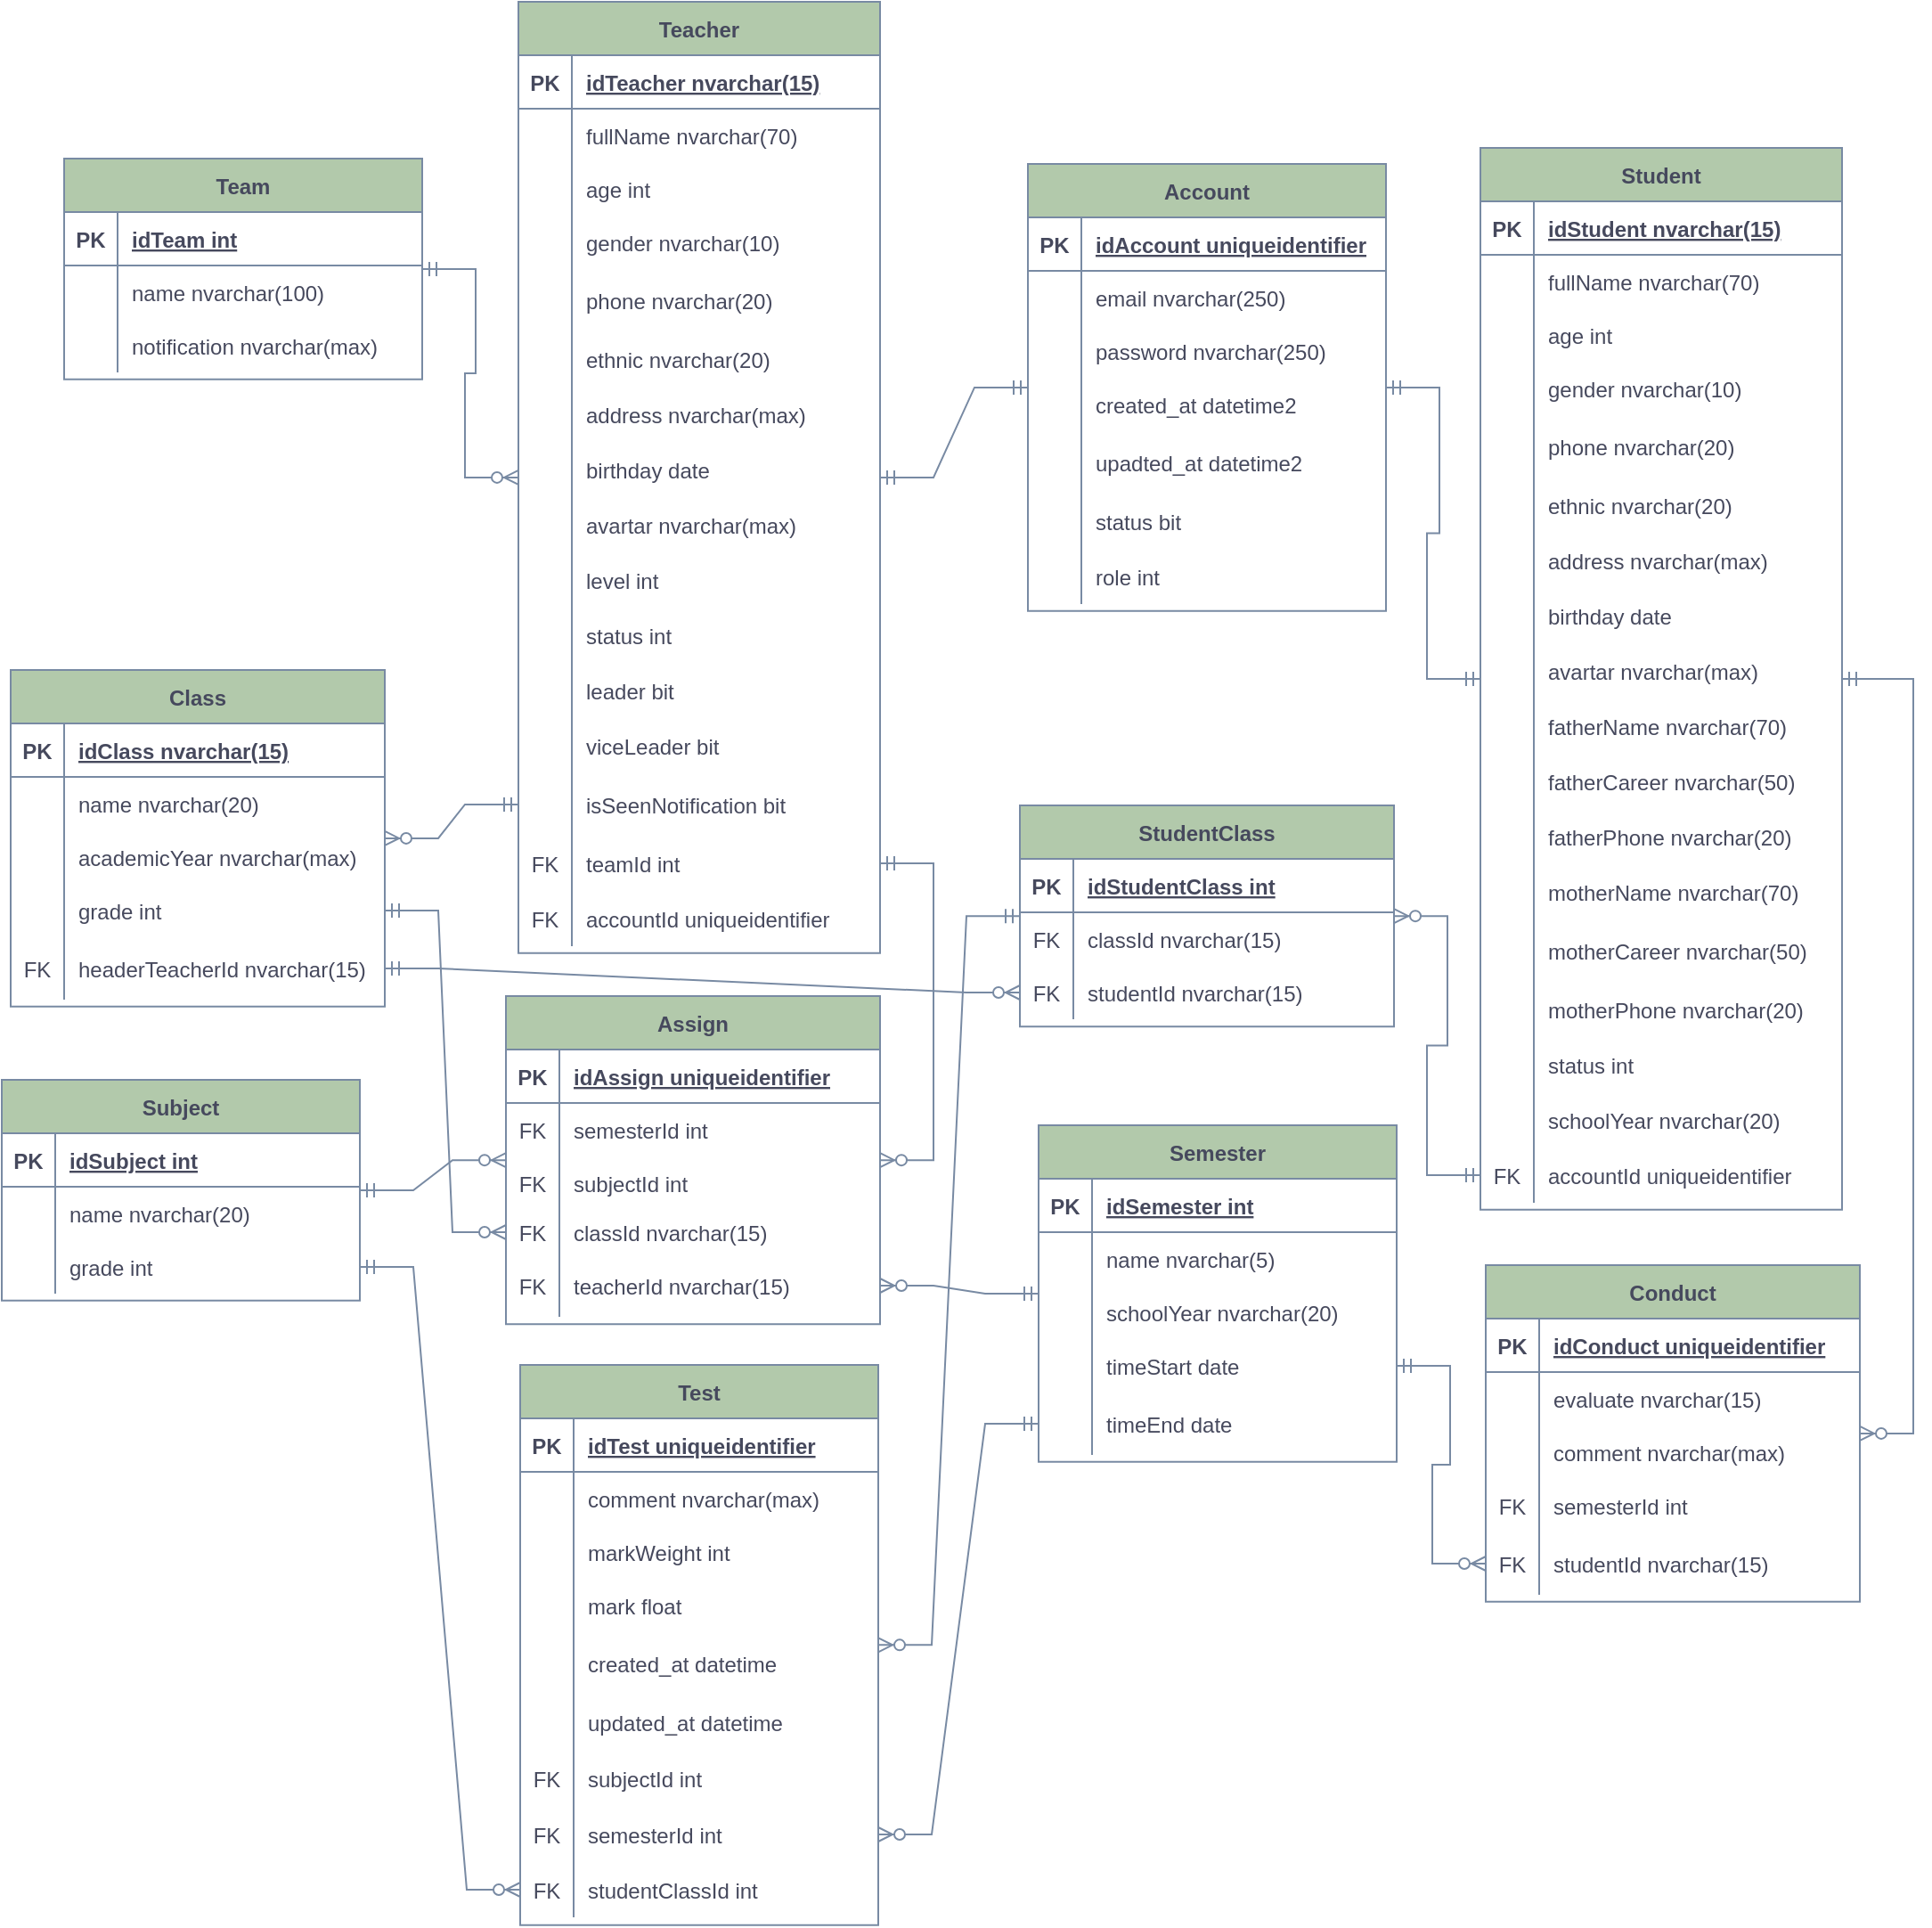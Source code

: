 <mxfile version="21.0.2" type="device" pages="18"><diagram id="V8522SmaK8A2rIIRhQTT" name="Sơ đồ ERD"><mxGraphModel dx="1861" dy="1685" grid="0" gridSize="10" guides="1" tooltips="1" connect="1" arrows="1" fold="1" page="1" pageScale="1" pageWidth="827" pageHeight="1169" math="0" shadow="0"><root><mxCell id="0"/><mxCell id="1" parent="0"/><mxCell id="5qk4NQUX3sqDOYtPfHJJ-16" value="Account" style="shape=table;startSize=30;container=1;collapsible=1;childLayout=tableLayout;fixedRows=1;rowLines=0;fontStyle=1;align=center;resizeLast=1;strokeColor=#788AA3;fontColor=#46495D;fillColor=#B2C9AB;labelBackgroundColor=none;" parent="1" vertex="1"><mxGeometry x="91" y="46" width="201" height="250.92" as="geometry"/></mxCell><mxCell id="5qk4NQUX3sqDOYtPfHJJ-17" value="" style="shape=tableRow;horizontal=0;startSize=0;swimlaneHead=0;swimlaneBody=0;fillColor=none;collapsible=0;dropTarget=0;points=[[0,0.5],[1,0.5]];portConstraint=eastwest;top=0;left=0;right=0;bottom=1;strokeColor=#788AA3;fontColor=#46495D;labelBackgroundColor=none;" parent="5qk4NQUX3sqDOYtPfHJJ-16" vertex="1"><mxGeometry y="30" width="201" height="30" as="geometry"/></mxCell><mxCell id="5qk4NQUX3sqDOYtPfHJJ-18" value="PK" style="shape=partialRectangle;connectable=0;fillColor=none;top=0;left=0;bottom=0;right=0;fontStyle=1;overflow=hidden;strokeColor=#788AA3;fontColor=#46495D;labelBackgroundColor=none;" parent="5qk4NQUX3sqDOYtPfHJJ-17" vertex="1"><mxGeometry width="30" height="30" as="geometry"><mxRectangle width="30" height="30" as="alternateBounds"/></mxGeometry></mxCell><mxCell id="5qk4NQUX3sqDOYtPfHJJ-19" value="idAccount uniqueidentifier" style="shape=partialRectangle;connectable=0;fillColor=none;top=0;left=0;bottom=0;right=0;align=left;spacingLeft=6;fontStyle=5;overflow=hidden;strokeColor=#788AA3;fontColor=#46495D;labelBackgroundColor=none;" parent="5qk4NQUX3sqDOYtPfHJJ-17" vertex="1"><mxGeometry x="30" width="171" height="30" as="geometry"><mxRectangle width="171" height="30" as="alternateBounds"/></mxGeometry></mxCell><mxCell id="5qk4NQUX3sqDOYtPfHJJ-20" value="" style="shape=tableRow;horizontal=0;startSize=0;swimlaneHead=0;swimlaneBody=0;fillColor=none;collapsible=0;dropTarget=0;points=[[0,0.5],[1,0.5]];portConstraint=eastwest;top=0;left=0;right=0;bottom=0;strokeColor=#788AA3;fontColor=#46495D;labelBackgroundColor=none;" parent="5qk4NQUX3sqDOYtPfHJJ-16" vertex="1"><mxGeometry y="60" width="201" height="30" as="geometry"/></mxCell><mxCell id="5qk4NQUX3sqDOYtPfHJJ-21" value="" style="shape=partialRectangle;connectable=0;fillColor=none;top=0;left=0;bottom=0;right=0;editable=1;overflow=hidden;strokeColor=#788AA3;fontColor=#46495D;labelBackgroundColor=none;" parent="5qk4NQUX3sqDOYtPfHJJ-20" vertex="1"><mxGeometry width="30" height="30" as="geometry"><mxRectangle width="30" height="30" as="alternateBounds"/></mxGeometry></mxCell><mxCell id="5qk4NQUX3sqDOYtPfHJJ-22" value="email nvarchar(250)" style="shape=partialRectangle;connectable=0;fillColor=none;top=0;left=0;bottom=0;right=0;align=left;spacingLeft=6;overflow=hidden;strokeColor=#788AA3;fontColor=#46495D;labelBackgroundColor=none;" parent="5qk4NQUX3sqDOYtPfHJJ-20" vertex="1"><mxGeometry x="30" width="171" height="30" as="geometry"><mxRectangle width="171" height="30" as="alternateBounds"/></mxGeometry></mxCell><mxCell id="5qk4NQUX3sqDOYtPfHJJ-23" value="" style="shape=tableRow;horizontal=0;startSize=0;swimlaneHead=0;swimlaneBody=0;fillColor=none;collapsible=0;dropTarget=0;points=[[0,0.5],[1,0.5]];portConstraint=eastwest;top=0;left=0;right=0;bottom=0;strokeColor=#788AA3;fontColor=#46495D;labelBackgroundColor=none;" parent="5qk4NQUX3sqDOYtPfHJJ-16" vertex="1"><mxGeometry y="90" width="201" height="30" as="geometry"/></mxCell><mxCell id="5qk4NQUX3sqDOYtPfHJJ-24" value="" style="shape=partialRectangle;connectable=0;fillColor=none;top=0;left=0;bottom=0;right=0;editable=1;overflow=hidden;strokeColor=#788AA3;fontColor=#46495D;labelBackgroundColor=none;" parent="5qk4NQUX3sqDOYtPfHJJ-23" vertex="1"><mxGeometry width="30" height="30" as="geometry"><mxRectangle width="30" height="30" as="alternateBounds"/></mxGeometry></mxCell><mxCell id="5qk4NQUX3sqDOYtPfHJJ-25" value="password nvarchar(250)" style="shape=partialRectangle;connectable=0;fillColor=none;top=0;left=0;bottom=0;right=0;align=left;spacingLeft=6;overflow=hidden;strokeColor=#788AA3;fontColor=#46495D;labelBackgroundColor=none;" parent="5qk4NQUX3sqDOYtPfHJJ-23" vertex="1"><mxGeometry x="30" width="171" height="30" as="geometry"><mxRectangle width="171" height="30" as="alternateBounds"/></mxGeometry></mxCell><mxCell id="5qk4NQUX3sqDOYtPfHJJ-26" value="" style="shape=tableRow;horizontal=0;startSize=0;swimlaneHead=0;swimlaneBody=0;fillColor=none;collapsible=0;dropTarget=0;points=[[0,0.5],[1,0.5]];portConstraint=eastwest;top=0;left=0;right=0;bottom=0;strokeColor=#788AA3;fontColor=#46495D;labelBackgroundColor=none;" parent="5qk4NQUX3sqDOYtPfHJJ-16" vertex="1"><mxGeometry y="120" width="201" height="30" as="geometry"/></mxCell><mxCell id="5qk4NQUX3sqDOYtPfHJJ-27" value="" style="shape=partialRectangle;connectable=0;fillColor=none;top=0;left=0;bottom=0;right=0;editable=1;overflow=hidden;strokeColor=#788AA3;fontColor=#46495D;labelBackgroundColor=none;" parent="5qk4NQUX3sqDOYtPfHJJ-26" vertex="1"><mxGeometry width="30" height="30" as="geometry"><mxRectangle width="30" height="30" as="alternateBounds"/></mxGeometry></mxCell><mxCell id="5qk4NQUX3sqDOYtPfHJJ-28" value="created_at datetime2" style="shape=partialRectangle;connectable=0;fillColor=none;top=0;left=0;bottom=0;right=0;align=left;spacingLeft=6;overflow=hidden;strokeColor=#788AA3;fontColor=#46495D;labelBackgroundColor=none;" parent="5qk4NQUX3sqDOYtPfHJJ-26" vertex="1"><mxGeometry x="30" width="171" height="30" as="geometry"><mxRectangle width="171" height="30" as="alternateBounds"/></mxGeometry></mxCell><mxCell id="5qk4NQUX3sqDOYtPfHJJ-29" style="shape=tableRow;horizontal=0;startSize=0;swimlaneHead=0;swimlaneBody=0;fillColor=none;collapsible=0;dropTarget=0;points=[[0,0.5],[1,0.5]];portConstraint=eastwest;top=0;left=0;right=0;bottom=0;strokeColor=#788AA3;fontColor=#46495D;labelBackgroundColor=none;" parent="5qk4NQUX3sqDOYtPfHJJ-16" vertex="1"><mxGeometry y="150" width="201" height="35" as="geometry"/></mxCell><mxCell id="5qk4NQUX3sqDOYtPfHJJ-30" style="shape=partialRectangle;connectable=0;fillColor=none;top=0;left=0;bottom=0;right=0;editable=1;overflow=hidden;strokeColor=#788AA3;fontColor=#46495D;labelBackgroundColor=none;" parent="5qk4NQUX3sqDOYtPfHJJ-29" vertex="1"><mxGeometry width="30" height="35" as="geometry"><mxRectangle width="30" height="35" as="alternateBounds"/></mxGeometry></mxCell><mxCell id="5qk4NQUX3sqDOYtPfHJJ-31" value="upadted_at datetime2" style="shape=partialRectangle;connectable=0;fillColor=none;top=0;left=0;bottom=0;right=0;align=left;spacingLeft=6;overflow=hidden;strokeColor=#788AA3;fontColor=#46495D;labelBackgroundColor=none;" parent="5qk4NQUX3sqDOYtPfHJJ-29" vertex="1"><mxGeometry x="30" width="171" height="35" as="geometry"><mxRectangle width="171" height="35" as="alternateBounds"/></mxGeometry></mxCell><mxCell id="5qk4NQUX3sqDOYtPfHJJ-44" style="shape=tableRow;horizontal=0;startSize=0;swimlaneHead=0;swimlaneBody=0;fillColor=none;collapsible=0;dropTarget=0;points=[[0,0.5],[1,0.5]];portConstraint=eastwest;top=0;left=0;right=0;bottom=0;strokeColor=#788AA3;fontColor=#46495D;labelBackgroundColor=none;" parent="5qk4NQUX3sqDOYtPfHJJ-16" vertex="1"><mxGeometry y="185" width="201" height="31" as="geometry"/></mxCell><mxCell id="5qk4NQUX3sqDOYtPfHJJ-45" style="shape=partialRectangle;connectable=0;fillColor=none;top=0;left=0;bottom=0;right=0;editable=1;overflow=hidden;strokeColor=#788AA3;fontColor=#46495D;labelBackgroundColor=none;" parent="5qk4NQUX3sqDOYtPfHJJ-44" vertex="1"><mxGeometry width="30" height="31" as="geometry"><mxRectangle width="30" height="31" as="alternateBounds"/></mxGeometry></mxCell><mxCell id="5qk4NQUX3sqDOYtPfHJJ-46" value="status bit" style="shape=partialRectangle;connectable=0;fillColor=none;top=0;left=0;bottom=0;right=0;align=left;spacingLeft=6;overflow=hidden;strokeColor=#788AA3;fontColor=#46495D;labelBackgroundColor=none;" parent="5qk4NQUX3sqDOYtPfHJJ-44" vertex="1"><mxGeometry x="30" width="171" height="31" as="geometry"><mxRectangle width="171" height="31" as="alternateBounds"/></mxGeometry></mxCell><mxCell id="5qk4NQUX3sqDOYtPfHJJ-41" style="shape=tableRow;horizontal=0;startSize=0;swimlaneHead=0;swimlaneBody=0;fillColor=none;collapsible=0;dropTarget=0;points=[[0,0.5],[1,0.5]];portConstraint=eastwest;top=0;left=0;right=0;bottom=0;strokeColor=#788AA3;fontColor=#46495D;labelBackgroundColor=none;" parent="5qk4NQUX3sqDOYtPfHJJ-16" vertex="1"><mxGeometry y="216" width="201" height="31" as="geometry"/></mxCell><mxCell id="5qk4NQUX3sqDOYtPfHJJ-42" style="shape=partialRectangle;connectable=0;fillColor=none;top=0;left=0;bottom=0;right=0;editable=1;overflow=hidden;strokeColor=#788AA3;fontColor=#46495D;labelBackgroundColor=none;" parent="5qk4NQUX3sqDOYtPfHJJ-41" vertex="1"><mxGeometry width="30" height="31" as="geometry"><mxRectangle width="30" height="31" as="alternateBounds"/></mxGeometry></mxCell><mxCell id="5qk4NQUX3sqDOYtPfHJJ-43" value="role int" style="shape=partialRectangle;connectable=0;fillColor=none;top=0;left=0;bottom=0;right=0;align=left;spacingLeft=6;overflow=hidden;strokeColor=#788AA3;fontColor=#46495D;labelBackgroundColor=none;" parent="5qk4NQUX3sqDOYtPfHJJ-41" vertex="1"><mxGeometry x="30" width="171" height="31" as="geometry"><mxRectangle width="171" height="31" as="alternateBounds"/></mxGeometry></mxCell><mxCell id="5qk4NQUX3sqDOYtPfHJJ-47" value="Student" style="shape=table;startSize=30;container=1;collapsible=1;childLayout=tableLayout;fixedRows=1;rowLines=0;fontStyle=1;align=center;resizeLast=1;strokeColor=#788AA3;fontColor=#46495D;fillColor=#B2C9AB;labelBackgroundColor=none;" parent="1" vertex="1"><mxGeometry x="345" y="37" width="203" height="595.92" as="geometry"/></mxCell><mxCell id="5qk4NQUX3sqDOYtPfHJJ-48" value="" style="shape=tableRow;horizontal=0;startSize=0;swimlaneHead=0;swimlaneBody=0;fillColor=none;collapsible=0;dropTarget=0;points=[[0,0.5],[1,0.5]];portConstraint=eastwest;top=0;left=0;right=0;bottom=1;strokeColor=#788AA3;fontColor=#46495D;labelBackgroundColor=none;" parent="5qk4NQUX3sqDOYtPfHJJ-47" vertex="1"><mxGeometry y="30" width="203" height="30" as="geometry"/></mxCell><mxCell id="5qk4NQUX3sqDOYtPfHJJ-49" value="PK" style="shape=partialRectangle;connectable=0;fillColor=none;top=0;left=0;bottom=0;right=0;fontStyle=1;overflow=hidden;strokeColor=#788AA3;fontColor=#46495D;labelBackgroundColor=none;" parent="5qk4NQUX3sqDOYtPfHJJ-48" vertex="1"><mxGeometry width="30" height="30" as="geometry"><mxRectangle width="30" height="30" as="alternateBounds"/></mxGeometry></mxCell><mxCell id="5qk4NQUX3sqDOYtPfHJJ-50" value="idStudent nvarchar(15)" style="shape=partialRectangle;connectable=0;fillColor=none;top=0;left=0;bottom=0;right=0;align=left;spacingLeft=6;fontStyle=5;overflow=hidden;strokeColor=#788AA3;fontColor=#46495D;labelBackgroundColor=none;" parent="5qk4NQUX3sqDOYtPfHJJ-48" vertex="1"><mxGeometry x="30" width="173" height="30" as="geometry"><mxRectangle width="173" height="30" as="alternateBounds"/></mxGeometry></mxCell><mxCell id="5qk4NQUX3sqDOYtPfHJJ-51" value="" style="shape=tableRow;horizontal=0;startSize=0;swimlaneHead=0;swimlaneBody=0;fillColor=none;collapsible=0;dropTarget=0;points=[[0,0.5],[1,0.5]];portConstraint=eastwest;top=0;left=0;right=0;bottom=0;strokeColor=#788AA3;fontColor=#46495D;labelBackgroundColor=none;" parent="5qk4NQUX3sqDOYtPfHJJ-47" vertex="1"><mxGeometry y="60" width="203" height="30" as="geometry"/></mxCell><mxCell id="5qk4NQUX3sqDOYtPfHJJ-52" value="" style="shape=partialRectangle;connectable=0;fillColor=none;top=0;left=0;bottom=0;right=0;editable=1;overflow=hidden;strokeColor=#788AA3;fontColor=#46495D;labelBackgroundColor=none;" parent="5qk4NQUX3sqDOYtPfHJJ-51" vertex="1"><mxGeometry width="30" height="30" as="geometry"><mxRectangle width="30" height="30" as="alternateBounds"/></mxGeometry></mxCell><mxCell id="5qk4NQUX3sqDOYtPfHJJ-53" value="fullName nvarchar(70)" style="shape=partialRectangle;connectable=0;fillColor=none;top=0;left=0;bottom=0;right=0;align=left;spacingLeft=6;overflow=hidden;strokeColor=#788AA3;fontColor=#46495D;labelBackgroundColor=none;" parent="5qk4NQUX3sqDOYtPfHJJ-51" vertex="1"><mxGeometry x="30" width="173" height="30" as="geometry"><mxRectangle width="173" height="30" as="alternateBounds"/></mxGeometry></mxCell><mxCell id="5qk4NQUX3sqDOYtPfHJJ-54" value="" style="shape=tableRow;horizontal=0;startSize=0;swimlaneHead=0;swimlaneBody=0;fillColor=none;collapsible=0;dropTarget=0;points=[[0,0.5],[1,0.5]];portConstraint=eastwest;top=0;left=0;right=0;bottom=0;strokeColor=#788AA3;fontColor=#46495D;labelBackgroundColor=none;" parent="5qk4NQUX3sqDOYtPfHJJ-47" vertex="1"><mxGeometry y="90" width="203" height="30" as="geometry"/></mxCell><mxCell id="5qk4NQUX3sqDOYtPfHJJ-55" value="" style="shape=partialRectangle;connectable=0;fillColor=none;top=0;left=0;bottom=0;right=0;editable=1;overflow=hidden;strokeColor=#788AA3;fontColor=#46495D;labelBackgroundColor=none;" parent="5qk4NQUX3sqDOYtPfHJJ-54" vertex="1"><mxGeometry width="30" height="30" as="geometry"><mxRectangle width="30" height="30" as="alternateBounds"/></mxGeometry></mxCell><mxCell id="5qk4NQUX3sqDOYtPfHJJ-56" value="age int" style="shape=partialRectangle;connectable=0;fillColor=none;top=0;left=0;bottom=0;right=0;align=left;spacingLeft=6;overflow=hidden;strokeColor=#788AA3;fontColor=#46495D;labelBackgroundColor=none;" parent="5qk4NQUX3sqDOYtPfHJJ-54" vertex="1"><mxGeometry x="30" width="173" height="30" as="geometry"><mxRectangle width="173" height="30" as="alternateBounds"/></mxGeometry></mxCell><mxCell id="5qk4NQUX3sqDOYtPfHJJ-57" value="" style="shape=tableRow;horizontal=0;startSize=0;swimlaneHead=0;swimlaneBody=0;fillColor=none;collapsible=0;dropTarget=0;points=[[0,0.5],[1,0.5]];portConstraint=eastwest;top=0;left=0;right=0;bottom=0;strokeColor=#788AA3;fontColor=#46495D;labelBackgroundColor=none;" parent="5qk4NQUX3sqDOYtPfHJJ-47" vertex="1"><mxGeometry y="120" width="203" height="30" as="geometry"/></mxCell><mxCell id="5qk4NQUX3sqDOYtPfHJJ-58" value="" style="shape=partialRectangle;connectable=0;fillColor=none;top=0;left=0;bottom=0;right=0;editable=1;overflow=hidden;strokeColor=#788AA3;fontColor=#46495D;labelBackgroundColor=none;" parent="5qk4NQUX3sqDOYtPfHJJ-57" vertex="1"><mxGeometry width="30" height="30" as="geometry"><mxRectangle width="30" height="30" as="alternateBounds"/></mxGeometry></mxCell><mxCell id="5qk4NQUX3sqDOYtPfHJJ-59" value="gender nvarchar(10)" style="shape=partialRectangle;connectable=0;fillColor=none;top=0;left=0;bottom=0;right=0;align=left;spacingLeft=6;overflow=hidden;strokeColor=#788AA3;fontColor=#46495D;labelBackgroundColor=none;" parent="5qk4NQUX3sqDOYtPfHJJ-57" vertex="1"><mxGeometry x="30" width="173" height="30" as="geometry"><mxRectangle width="173" height="30" as="alternateBounds"/></mxGeometry></mxCell><mxCell id="5qk4NQUX3sqDOYtPfHJJ-60" style="shape=tableRow;horizontal=0;startSize=0;swimlaneHead=0;swimlaneBody=0;fillColor=none;collapsible=0;dropTarget=0;points=[[0,0.5],[1,0.5]];portConstraint=eastwest;top=0;left=0;right=0;bottom=0;strokeColor=#788AA3;fontColor=#46495D;labelBackgroundColor=none;" parent="5qk4NQUX3sqDOYtPfHJJ-47" vertex="1"><mxGeometry y="150" width="203" height="35" as="geometry"/></mxCell><mxCell id="5qk4NQUX3sqDOYtPfHJJ-61" style="shape=partialRectangle;connectable=0;fillColor=none;top=0;left=0;bottom=0;right=0;editable=1;overflow=hidden;strokeColor=#788AA3;fontColor=#46495D;labelBackgroundColor=none;" parent="5qk4NQUX3sqDOYtPfHJJ-60" vertex="1"><mxGeometry width="30" height="35" as="geometry"><mxRectangle width="30" height="35" as="alternateBounds"/></mxGeometry></mxCell><mxCell id="5qk4NQUX3sqDOYtPfHJJ-62" value="phone nvarchar(20)" style="shape=partialRectangle;connectable=0;fillColor=none;top=0;left=0;bottom=0;right=0;align=left;spacingLeft=6;overflow=hidden;strokeColor=#788AA3;fontColor=#46495D;labelBackgroundColor=none;" parent="5qk4NQUX3sqDOYtPfHJJ-60" vertex="1"><mxGeometry x="30" width="173" height="35" as="geometry"><mxRectangle width="173" height="35" as="alternateBounds"/></mxGeometry></mxCell><mxCell id="5qk4NQUX3sqDOYtPfHJJ-63" style="shape=tableRow;horizontal=0;startSize=0;swimlaneHead=0;swimlaneBody=0;fillColor=none;collapsible=0;dropTarget=0;points=[[0,0.5],[1,0.5]];portConstraint=eastwest;top=0;left=0;right=0;bottom=0;strokeColor=#788AA3;fontColor=#46495D;labelBackgroundColor=none;" parent="5qk4NQUX3sqDOYtPfHJJ-47" vertex="1"><mxGeometry y="185" width="203" height="31" as="geometry"/></mxCell><mxCell id="5qk4NQUX3sqDOYtPfHJJ-64" style="shape=partialRectangle;connectable=0;fillColor=none;top=0;left=0;bottom=0;right=0;editable=1;overflow=hidden;strokeColor=#788AA3;fontColor=#46495D;labelBackgroundColor=none;" parent="5qk4NQUX3sqDOYtPfHJJ-63" vertex="1"><mxGeometry width="30" height="31" as="geometry"><mxRectangle width="30" height="31" as="alternateBounds"/></mxGeometry></mxCell><mxCell id="5qk4NQUX3sqDOYtPfHJJ-65" value="ethnic nvarchar(20)" style="shape=partialRectangle;connectable=0;fillColor=none;top=0;left=0;bottom=0;right=0;align=left;spacingLeft=6;overflow=hidden;strokeColor=#788AA3;fontColor=#46495D;labelBackgroundColor=none;" parent="5qk4NQUX3sqDOYtPfHJJ-63" vertex="1"><mxGeometry x="30" width="173" height="31" as="geometry"><mxRectangle width="173" height="31" as="alternateBounds"/></mxGeometry></mxCell><mxCell id="5qk4NQUX3sqDOYtPfHJJ-66" style="shape=tableRow;horizontal=0;startSize=0;swimlaneHead=0;swimlaneBody=0;fillColor=none;collapsible=0;dropTarget=0;points=[[0,0.5],[1,0.5]];portConstraint=eastwest;top=0;left=0;right=0;bottom=0;strokeColor=#788AA3;fontColor=#46495D;labelBackgroundColor=none;" parent="5qk4NQUX3sqDOYtPfHJJ-47" vertex="1"><mxGeometry y="216" width="203" height="31" as="geometry"/></mxCell><mxCell id="5qk4NQUX3sqDOYtPfHJJ-67" style="shape=partialRectangle;connectable=0;fillColor=none;top=0;left=0;bottom=0;right=0;editable=1;overflow=hidden;strokeColor=#788AA3;fontColor=#46495D;labelBackgroundColor=none;" parent="5qk4NQUX3sqDOYtPfHJJ-66" vertex="1"><mxGeometry width="30" height="31" as="geometry"><mxRectangle width="30" height="31" as="alternateBounds"/></mxGeometry></mxCell><mxCell id="5qk4NQUX3sqDOYtPfHJJ-68" value="address nvarchar(max)" style="shape=partialRectangle;connectable=0;fillColor=none;top=0;left=0;bottom=0;right=0;align=left;spacingLeft=6;overflow=hidden;strokeColor=#788AA3;fontColor=#46495D;labelBackgroundColor=none;" parent="5qk4NQUX3sqDOYtPfHJJ-66" vertex="1"><mxGeometry x="30" width="173" height="31" as="geometry"><mxRectangle width="173" height="31" as="alternateBounds"/></mxGeometry></mxCell><mxCell id="5qk4NQUX3sqDOYtPfHJJ-112" style="shape=tableRow;horizontal=0;startSize=0;swimlaneHead=0;swimlaneBody=0;fillColor=none;collapsible=0;dropTarget=0;points=[[0,0.5],[1,0.5]];portConstraint=eastwest;top=0;left=0;right=0;bottom=0;strokeColor=#788AA3;fontColor=#46495D;labelBackgroundColor=none;" parent="5qk4NQUX3sqDOYtPfHJJ-47" vertex="1"><mxGeometry y="247" width="203" height="31" as="geometry"/></mxCell><mxCell id="5qk4NQUX3sqDOYtPfHJJ-113" style="shape=partialRectangle;connectable=0;fillColor=none;top=0;left=0;bottom=0;right=0;editable=1;overflow=hidden;strokeColor=#788AA3;fontColor=#46495D;labelBackgroundColor=none;" parent="5qk4NQUX3sqDOYtPfHJJ-112" vertex="1"><mxGeometry width="30" height="31" as="geometry"><mxRectangle width="30" height="31" as="alternateBounds"/></mxGeometry></mxCell><mxCell id="5qk4NQUX3sqDOYtPfHJJ-114" value="birthday date" style="shape=partialRectangle;connectable=0;fillColor=none;top=0;left=0;bottom=0;right=0;align=left;spacingLeft=6;overflow=hidden;strokeColor=#788AA3;fontColor=#46495D;labelBackgroundColor=none;" parent="5qk4NQUX3sqDOYtPfHJJ-112" vertex="1"><mxGeometry x="30" width="173" height="31" as="geometry"><mxRectangle width="173" height="31" as="alternateBounds"/></mxGeometry></mxCell><mxCell id="5qk4NQUX3sqDOYtPfHJJ-109" style="shape=tableRow;horizontal=0;startSize=0;swimlaneHead=0;swimlaneBody=0;fillColor=none;collapsible=0;dropTarget=0;points=[[0,0.5],[1,0.5]];portConstraint=eastwest;top=0;left=0;right=0;bottom=0;strokeColor=#788AA3;fontColor=#46495D;labelBackgroundColor=none;" parent="5qk4NQUX3sqDOYtPfHJJ-47" vertex="1"><mxGeometry y="278" width="203" height="31" as="geometry"/></mxCell><mxCell id="5qk4NQUX3sqDOYtPfHJJ-110" style="shape=partialRectangle;connectable=0;fillColor=none;top=0;left=0;bottom=0;right=0;editable=1;overflow=hidden;strokeColor=#788AA3;fontColor=#46495D;labelBackgroundColor=none;" parent="5qk4NQUX3sqDOYtPfHJJ-109" vertex="1"><mxGeometry width="30" height="31" as="geometry"><mxRectangle width="30" height="31" as="alternateBounds"/></mxGeometry></mxCell><mxCell id="5qk4NQUX3sqDOYtPfHJJ-111" value="avartar nvarchar(max)" style="shape=partialRectangle;connectable=0;fillColor=none;top=0;left=0;bottom=0;right=0;align=left;spacingLeft=6;overflow=hidden;strokeColor=#788AA3;fontColor=#46495D;labelBackgroundColor=none;" parent="5qk4NQUX3sqDOYtPfHJJ-109" vertex="1"><mxGeometry x="30" width="173" height="31" as="geometry"><mxRectangle width="173" height="31" as="alternateBounds"/></mxGeometry></mxCell><mxCell id="5qk4NQUX3sqDOYtPfHJJ-106" style="shape=tableRow;horizontal=0;startSize=0;swimlaneHead=0;swimlaneBody=0;fillColor=none;collapsible=0;dropTarget=0;points=[[0,0.5],[1,0.5]];portConstraint=eastwest;top=0;left=0;right=0;bottom=0;strokeColor=#788AA3;fontColor=#46495D;labelBackgroundColor=none;" parent="5qk4NQUX3sqDOYtPfHJJ-47" vertex="1"><mxGeometry y="309" width="203" height="31" as="geometry"/></mxCell><mxCell id="5qk4NQUX3sqDOYtPfHJJ-107" style="shape=partialRectangle;connectable=0;fillColor=none;top=0;left=0;bottom=0;right=0;editable=1;overflow=hidden;strokeColor=#788AA3;fontColor=#46495D;labelBackgroundColor=none;" parent="5qk4NQUX3sqDOYtPfHJJ-106" vertex="1"><mxGeometry width="30" height="31" as="geometry"><mxRectangle width="30" height="31" as="alternateBounds"/></mxGeometry></mxCell><mxCell id="5qk4NQUX3sqDOYtPfHJJ-108" value="fatherName nvarchar(70)" style="shape=partialRectangle;connectable=0;fillColor=none;top=0;left=0;bottom=0;right=0;align=left;spacingLeft=6;overflow=hidden;strokeColor=#788AA3;fontColor=#46495D;labelBackgroundColor=none;" parent="5qk4NQUX3sqDOYtPfHJJ-106" vertex="1"><mxGeometry x="30" width="173" height="31" as="geometry"><mxRectangle width="173" height="31" as="alternateBounds"/></mxGeometry></mxCell><mxCell id="5qk4NQUX3sqDOYtPfHJJ-103" style="shape=tableRow;horizontal=0;startSize=0;swimlaneHead=0;swimlaneBody=0;fillColor=none;collapsible=0;dropTarget=0;points=[[0,0.5],[1,0.5]];portConstraint=eastwest;top=0;left=0;right=0;bottom=0;strokeColor=#788AA3;fontColor=#46495D;labelBackgroundColor=none;" parent="5qk4NQUX3sqDOYtPfHJJ-47" vertex="1"><mxGeometry y="340" width="203" height="31" as="geometry"/></mxCell><mxCell id="5qk4NQUX3sqDOYtPfHJJ-104" style="shape=partialRectangle;connectable=0;fillColor=none;top=0;left=0;bottom=0;right=0;editable=1;overflow=hidden;strokeColor=#788AA3;fontColor=#46495D;labelBackgroundColor=none;" parent="5qk4NQUX3sqDOYtPfHJJ-103" vertex="1"><mxGeometry width="30" height="31" as="geometry"><mxRectangle width="30" height="31" as="alternateBounds"/></mxGeometry></mxCell><mxCell id="5qk4NQUX3sqDOYtPfHJJ-105" value="fatherCareer nvarchar(50)" style="shape=partialRectangle;connectable=0;fillColor=none;top=0;left=0;bottom=0;right=0;align=left;spacingLeft=6;overflow=hidden;strokeColor=#788AA3;fontColor=#46495D;labelBackgroundColor=none;" parent="5qk4NQUX3sqDOYtPfHJJ-103" vertex="1"><mxGeometry x="30" width="173" height="31" as="geometry"><mxRectangle width="173" height="31" as="alternateBounds"/></mxGeometry></mxCell><mxCell id="5qk4NQUX3sqDOYtPfHJJ-100" style="shape=tableRow;horizontal=0;startSize=0;swimlaneHead=0;swimlaneBody=0;fillColor=none;collapsible=0;dropTarget=0;points=[[0,0.5],[1,0.5]];portConstraint=eastwest;top=0;left=0;right=0;bottom=0;strokeColor=#788AA3;fontColor=#46495D;labelBackgroundColor=none;" parent="5qk4NQUX3sqDOYtPfHJJ-47" vertex="1"><mxGeometry y="371" width="203" height="31" as="geometry"/></mxCell><mxCell id="5qk4NQUX3sqDOYtPfHJJ-101" style="shape=partialRectangle;connectable=0;fillColor=none;top=0;left=0;bottom=0;right=0;editable=1;overflow=hidden;strokeColor=#788AA3;fontColor=#46495D;labelBackgroundColor=none;" parent="5qk4NQUX3sqDOYtPfHJJ-100" vertex="1"><mxGeometry width="30" height="31" as="geometry"><mxRectangle width="30" height="31" as="alternateBounds"/></mxGeometry></mxCell><mxCell id="5qk4NQUX3sqDOYtPfHJJ-102" value="fatherPhone nvarchar(20)" style="shape=partialRectangle;connectable=0;fillColor=none;top=0;left=0;bottom=0;right=0;align=left;spacingLeft=6;overflow=hidden;strokeColor=#788AA3;fontColor=#46495D;labelBackgroundColor=none;" parent="5qk4NQUX3sqDOYtPfHJJ-100" vertex="1"><mxGeometry x="30" width="173" height="31" as="geometry"><mxRectangle width="173" height="31" as="alternateBounds"/></mxGeometry></mxCell><mxCell id="5qk4NQUX3sqDOYtPfHJJ-69" style="shape=tableRow;horizontal=0;startSize=0;swimlaneHead=0;swimlaneBody=0;fillColor=none;collapsible=0;dropTarget=0;points=[[0,0.5],[1,0.5]];portConstraint=eastwest;top=0;left=0;right=0;bottom=0;strokeColor=#788AA3;fontColor=#46495D;labelBackgroundColor=none;" parent="5qk4NQUX3sqDOYtPfHJJ-47" vertex="1"><mxGeometry y="402" width="203" height="31" as="geometry"/></mxCell><mxCell id="5qk4NQUX3sqDOYtPfHJJ-70" style="shape=partialRectangle;connectable=0;fillColor=none;top=0;left=0;bottom=0;right=0;editable=1;overflow=hidden;strokeColor=#788AA3;fontColor=#46495D;labelBackgroundColor=none;" parent="5qk4NQUX3sqDOYtPfHJJ-69" vertex="1"><mxGeometry width="30" height="31" as="geometry"><mxRectangle width="30" height="31" as="alternateBounds"/></mxGeometry></mxCell><mxCell id="5qk4NQUX3sqDOYtPfHJJ-71" value="motherName nvarchar(70)" style="shape=partialRectangle;connectable=0;fillColor=none;top=0;left=0;bottom=0;right=0;align=left;spacingLeft=6;overflow=hidden;strokeColor=#788AA3;fontColor=#46495D;labelBackgroundColor=none;" parent="5qk4NQUX3sqDOYtPfHJJ-69" vertex="1"><mxGeometry x="30" width="173" height="31" as="geometry"><mxRectangle width="173" height="31" as="alternateBounds"/></mxGeometry></mxCell><mxCell id="5qk4NQUX3sqDOYtPfHJJ-72" style="shape=tableRow;horizontal=0;startSize=0;swimlaneHead=0;swimlaneBody=0;fillColor=none;collapsible=0;dropTarget=0;points=[[0,0.5],[1,0.5]];portConstraint=eastwest;top=0;left=0;right=0;bottom=0;strokeColor=#788AA3;fontColor=#46495D;labelBackgroundColor=none;" parent="5qk4NQUX3sqDOYtPfHJJ-47" vertex="1"><mxGeometry y="433" width="203" height="35" as="geometry"/></mxCell><mxCell id="5qk4NQUX3sqDOYtPfHJJ-73" style="shape=partialRectangle;connectable=0;fillColor=none;top=0;left=0;bottom=0;right=0;editable=1;overflow=hidden;strokeColor=#788AA3;fontColor=#46495D;labelBackgroundColor=none;" parent="5qk4NQUX3sqDOYtPfHJJ-72" vertex="1"><mxGeometry width="30" height="35" as="geometry"><mxRectangle width="30" height="35" as="alternateBounds"/></mxGeometry></mxCell><mxCell id="5qk4NQUX3sqDOYtPfHJJ-74" value="motherCareer nvarchar(50)" style="shape=partialRectangle;connectable=0;fillColor=none;top=0;left=0;bottom=0;right=0;align=left;spacingLeft=6;overflow=hidden;strokeColor=#788AA3;fontColor=#46495D;labelBackgroundColor=none;" parent="5qk4NQUX3sqDOYtPfHJJ-72" vertex="1"><mxGeometry x="30" width="173" height="35" as="geometry"><mxRectangle width="173" height="35" as="alternateBounds"/></mxGeometry></mxCell><mxCell id="5qk4NQUX3sqDOYtPfHJJ-75" style="shape=tableRow;horizontal=0;startSize=0;swimlaneHead=0;swimlaneBody=0;fillColor=none;collapsible=0;dropTarget=0;points=[[0,0.5],[1,0.5]];portConstraint=eastwest;top=0;left=0;right=0;bottom=0;strokeColor=#788AA3;fontColor=#46495D;labelBackgroundColor=none;" parent="5qk4NQUX3sqDOYtPfHJJ-47" vertex="1"><mxGeometry y="468" width="203" height="31" as="geometry"/></mxCell><mxCell id="5qk4NQUX3sqDOYtPfHJJ-76" style="shape=partialRectangle;connectable=0;fillColor=none;top=0;left=0;bottom=0;right=0;editable=1;overflow=hidden;strokeColor=#788AA3;fontColor=#46495D;labelBackgroundColor=none;" parent="5qk4NQUX3sqDOYtPfHJJ-75" vertex="1"><mxGeometry width="30" height="31" as="geometry"><mxRectangle width="30" height="31" as="alternateBounds"/></mxGeometry></mxCell><mxCell id="5qk4NQUX3sqDOYtPfHJJ-77" value="motherPhone nvarchar(20)" style="shape=partialRectangle;connectable=0;fillColor=none;top=0;left=0;bottom=0;right=0;align=left;spacingLeft=6;overflow=hidden;strokeColor=#788AA3;fontColor=#46495D;labelBackgroundColor=none;" parent="5qk4NQUX3sqDOYtPfHJJ-75" vertex="1"><mxGeometry x="30" width="173" height="31" as="geometry"><mxRectangle width="173" height="31" as="alternateBounds"/></mxGeometry></mxCell><mxCell id="5qk4NQUX3sqDOYtPfHJJ-138" style="shape=tableRow;horizontal=0;startSize=0;swimlaneHead=0;swimlaneBody=0;fillColor=none;collapsible=0;dropTarget=0;points=[[0,0.5],[1,0.5]];portConstraint=eastwest;top=0;left=0;right=0;bottom=0;strokeColor=#788AA3;fontColor=#46495D;labelBackgroundColor=none;" parent="5qk4NQUX3sqDOYtPfHJJ-47" vertex="1"><mxGeometry y="499" width="203" height="31" as="geometry"/></mxCell><mxCell id="5qk4NQUX3sqDOYtPfHJJ-139" style="shape=partialRectangle;connectable=0;fillColor=none;top=0;left=0;bottom=0;right=0;editable=1;overflow=hidden;strokeColor=#788AA3;fontColor=#46495D;labelBackgroundColor=none;" parent="5qk4NQUX3sqDOYtPfHJJ-138" vertex="1"><mxGeometry width="30" height="31" as="geometry"><mxRectangle width="30" height="31" as="alternateBounds"/></mxGeometry></mxCell><mxCell id="5qk4NQUX3sqDOYtPfHJJ-140" value="status int" style="shape=partialRectangle;connectable=0;fillColor=none;top=0;left=0;bottom=0;right=0;align=left;spacingLeft=6;overflow=hidden;strokeColor=#788AA3;fontColor=#46495D;labelBackgroundColor=none;" parent="5qk4NQUX3sqDOYtPfHJJ-138" vertex="1"><mxGeometry x="30" width="173" height="31" as="geometry"><mxRectangle width="173" height="31" as="alternateBounds"/></mxGeometry></mxCell><mxCell id="5qk4NQUX3sqDOYtPfHJJ-135" style="shape=tableRow;horizontal=0;startSize=0;swimlaneHead=0;swimlaneBody=0;fillColor=none;collapsible=0;dropTarget=0;points=[[0,0.5],[1,0.5]];portConstraint=eastwest;top=0;left=0;right=0;bottom=0;strokeColor=#788AA3;fontColor=#46495D;labelBackgroundColor=none;" parent="5qk4NQUX3sqDOYtPfHJJ-47" vertex="1"><mxGeometry y="530" width="203" height="31" as="geometry"/></mxCell><mxCell id="5qk4NQUX3sqDOYtPfHJJ-136" style="shape=partialRectangle;connectable=0;fillColor=none;top=0;left=0;bottom=0;right=0;editable=1;overflow=hidden;strokeColor=#788AA3;fontColor=#46495D;labelBackgroundColor=none;" parent="5qk4NQUX3sqDOYtPfHJJ-135" vertex="1"><mxGeometry width="30" height="31" as="geometry"><mxRectangle width="30" height="31" as="alternateBounds"/></mxGeometry></mxCell><mxCell id="5qk4NQUX3sqDOYtPfHJJ-137" value="schoolYear nvarchar(20)" style="shape=partialRectangle;connectable=0;fillColor=none;top=0;left=0;bottom=0;right=0;align=left;spacingLeft=6;overflow=hidden;strokeColor=#788AA3;fontColor=#46495D;labelBackgroundColor=none;" parent="5qk4NQUX3sqDOYtPfHJJ-135" vertex="1"><mxGeometry x="30" width="173" height="31" as="geometry"><mxRectangle width="173" height="31" as="alternateBounds"/></mxGeometry></mxCell><mxCell id="5qk4NQUX3sqDOYtPfHJJ-132" style="shape=tableRow;horizontal=0;startSize=0;swimlaneHead=0;swimlaneBody=0;fillColor=none;collapsible=0;dropTarget=0;points=[[0,0.5],[1,0.5]];portConstraint=eastwest;top=0;left=0;right=0;bottom=0;strokeColor=#788AA3;fontColor=#46495D;labelBackgroundColor=none;" parent="5qk4NQUX3sqDOYtPfHJJ-47" vertex="1"><mxGeometry y="561" width="203" height="31" as="geometry"/></mxCell><mxCell id="5qk4NQUX3sqDOYtPfHJJ-133" value="FK" style="shape=partialRectangle;connectable=0;fillColor=none;top=0;left=0;bottom=0;right=0;editable=1;overflow=hidden;strokeColor=#788AA3;fontColor=#46495D;labelBackgroundColor=none;" parent="5qk4NQUX3sqDOYtPfHJJ-132" vertex="1"><mxGeometry width="30" height="31" as="geometry"><mxRectangle width="30" height="31" as="alternateBounds"/></mxGeometry></mxCell><mxCell id="5qk4NQUX3sqDOYtPfHJJ-134" value="accountId uniqueidentifier" style="shape=partialRectangle;connectable=0;fillColor=none;top=0;left=0;bottom=0;right=0;align=left;spacingLeft=6;overflow=hidden;strokeColor=#788AA3;fontColor=#46495D;labelBackgroundColor=none;" parent="5qk4NQUX3sqDOYtPfHJJ-132" vertex="1"><mxGeometry x="30" width="173" height="31" as="geometry"><mxRectangle width="173" height="31" as="alternateBounds"/></mxGeometry></mxCell><mxCell id="5qk4NQUX3sqDOYtPfHJJ-78" value="Semester" style="shape=table;startSize=30;container=1;collapsible=1;childLayout=tableLayout;fixedRows=1;rowLines=0;fontStyle=1;align=center;resizeLast=1;strokeColor=#788AA3;fontColor=#46495D;fillColor=#B2C9AB;labelBackgroundColor=none;" parent="1" vertex="1"><mxGeometry x="97" y="585.5" width="201" height="188.92" as="geometry"/></mxCell><mxCell id="5qk4NQUX3sqDOYtPfHJJ-79" value="" style="shape=tableRow;horizontal=0;startSize=0;swimlaneHead=0;swimlaneBody=0;fillColor=none;collapsible=0;dropTarget=0;points=[[0,0.5],[1,0.5]];portConstraint=eastwest;top=0;left=0;right=0;bottom=1;strokeColor=#788AA3;fontColor=#46495D;labelBackgroundColor=none;" parent="5qk4NQUX3sqDOYtPfHJJ-78" vertex="1"><mxGeometry y="30" width="201" height="30" as="geometry"/></mxCell><mxCell id="5qk4NQUX3sqDOYtPfHJJ-80" value="PK" style="shape=partialRectangle;connectable=0;fillColor=none;top=0;left=0;bottom=0;right=0;fontStyle=1;overflow=hidden;strokeColor=#788AA3;fontColor=#46495D;labelBackgroundColor=none;" parent="5qk4NQUX3sqDOYtPfHJJ-79" vertex="1"><mxGeometry width="30" height="30" as="geometry"><mxRectangle width="30" height="30" as="alternateBounds"/></mxGeometry></mxCell><mxCell id="5qk4NQUX3sqDOYtPfHJJ-81" value="idSemester int" style="shape=partialRectangle;connectable=0;fillColor=none;top=0;left=0;bottom=0;right=0;align=left;spacingLeft=6;fontStyle=5;overflow=hidden;strokeColor=#788AA3;fontColor=#46495D;labelBackgroundColor=none;" parent="5qk4NQUX3sqDOYtPfHJJ-79" vertex="1"><mxGeometry x="30" width="171" height="30" as="geometry"><mxRectangle width="171" height="30" as="alternateBounds"/></mxGeometry></mxCell><mxCell id="5qk4NQUX3sqDOYtPfHJJ-82" value="" style="shape=tableRow;horizontal=0;startSize=0;swimlaneHead=0;swimlaneBody=0;fillColor=none;collapsible=0;dropTarget=0;points=[[0,0.5],[1,0.5]];portConstraint=eastwest;top=0;left=0;right=0;bottom=0;strokeColor=#788AA3;fontColor=#46495D;labelBackgroundColor=none;" parent="5qk4NQUX3sqDOYtPfHJJ-78" vertex="1"><mxGeometry y="60" width="201" height="30" as="geometry"/></mxCell><mxCell id="5qk4NQUX3sqDOYtPfHJJ-83" value="" style="shape=partialRectangle;connectable=0;fillColor=none;top=0;left=0;bottom=0;right=0;editable=1;overflow=hidden;strokeColor=#788AA3;fontColor=#46495D;labelBackgroundColor=none;" parent="5qk4NQUX3sqDOYtPfHJJ-82" vertex="1"><mxGeometry width="30" height="30" as="geometry"><mxRectangle width="30" height="30" as="alternateBounds"/></mxGeometry></mxCell><mxCell id="5qk4NQUX3sqDOYtPfHJJ-84" value="name nvarchar(5)" style="shape=partialRectangle;connectable=0;fillColor=none;top=0;left=0;bottom=0;right=0;align=left;spacingLeft=6;overflow=hidden;strokeColor=#788AA3;fontColor=#46495D;labelBackgroundColor=none;" parent="5qk4NQUX3sqDOYtPfHJJ-82" vertex="1"><mxGeometry x="30" width="171" height="30" as="geometry"><mxRectangle width="171" height="30" as="alternateBounds"/></mxGeometry></mxCell><mxCell id="5qk4NQUX3sqDOYtPfHJJ-85" value="" style="shape=tableRow;horizontal=0;startSize=0;swimlaneHead=0;swimlaneBody=0;fillColor=none;collapsible=0;dropTarget=0;points=[[0,0.5],[1,0.5]];portConstraint=eastwest;top=0;left=0;right=0;bottom=0;strokeColor=#788AA3;fontColor=#46495D;labelBackgroundColor=none;" parent="5qk4NQUX3sqDOYtPfHJJ-78" vertex="1"><mxGeometry y="90" width="201" height="30" as="geometry"/></mxCell><mxCell id="5qk4NQUX3sqDOYtPfHJJ-86" value="" style="shape=partialRectangle;connectable=0;fillColor=none;top=0;left=0;bottom=0;right=0;editable=1;overflow=hidden;strokeColor=#788AA3;fontColor=#46495D;labelBackgroundColor=none;" parent="5qk4NQUX3sqDOYtPfHJJ-85" vertex="1"><mxGeometry width="30" height="30" as="geometry"><mxRectangle width="30" height="30" as="alternateBounds"/></mxGeometry></mxCell><mxCell id="5qk4NQUX3sqDOYtPfHJJ-87" value="schoolYear nvarchar(20)" style="shape=partialRectangle;connectable=0;fillColor=none;top=0;left=0;bottom=0;right=0;align=left;spacingLeft=6;overflow=hidden;strokeColor=#788AA3;fontColor=#46495D;labelBackgroundColor=none;" parent="5qk4NQUX3sqDOYtPfHJJ-85" vertex="1"><mxGeometry x="30" width="171" height="30" as="geometry"><mxRectangle width="171" height="30" as="alternateBounds"/></mxGeometry></mxCell><mxCell id="5qk4NQUX3sqDOYtPfHJJ-88" value="" style="shape=tableRow;horizontal=0;startSize=0;swimlaneHead=0;swimlaneBody=0;fillColor=none;collapsible=0;dropTarget=0;points=[[0,0.5],[1,0.5]];portConstraint=eastwest;top=0;left=0;right=0;bottom=0;strokeColor=#788AA3;fontColor=#46495D;labelBackgroundColor=none;" parent="5qk4NQUX3sqDOYtPfHJJ-78" vertex="1"><mxGeometry y="120" width="201" height="30" as="geometry"/></mxCell><mxCell id="5qk4NQUX3sqDOYtPfHJJ-89" value="" style="shape=partialRectangle;connectable=0;fillColor=none;top=0;left=0;bottom=0;right=0;editable=1;overflow=hidden;strokeColor=#788AA3;fontColor=#46495D;labelBackgroundColor=none;" parent="5qk4NQUX3sqDOYtPfHJJ-88" vertex="1"><mxGeometry width="30" height="30" as="geometry"><mxRectangle width="30" height="30" as="alternateBounds"/></mxGeometry></mxCell><mxCell id="5qk4NQUX3sqDOYtPfHJJ-90" value="timeStart date" style="shape=partialRectangle;connectable=0;fillColor=none;top=0;left=0;bottom=0;right=0;align=left;spacingLeft=6;overflow=hidden;strokeColor=#788AA3;fontColor=#46495D;labelBackgroundColor=none;" parent="5qk4NQUX3sqDOYtPfHJJ-88" vertex="1"><mxGeometry x="30" width="171" height="30" as="geometry"><mxRectangle width="171" height="30" as="alternateBounds"/></mxGeometry></mxCell><mxCell id="5qk4NQUX3sqDOYtPfHJJ-91" style="shape=tableRow;horizontal=0;startSize=0;swimlaneHead=0;swimlaneBody=0;fillColor=none;collapsible=0;dropTarget=0;points=[[0,0.5],[1,0.5]];portConstraint=eastwest;top=0;left=0;right=0;bottom=0;strokeColor=#788AA3;fontColor=#46495D;labelBackgroundColor=none;" parent="5qk4NQUX3sqDOYtPfHJJ-78" vertex="1"><mxGeometry y="150" width="201" height="35" as="geometry"/></mxCell><mxCell id="5qk4NQUX3sqDOYtPfHJJ-92" style="shape=partialRectangle;connectable=0;fillColor=none;top=0;left=0;bottom=0;right=0;editable=1;overflow=hidden;strokeColor=#788AA3;fontColor=#46495D;labelBackgroundColor=none;" parent="5qk4NQUX3sqDOYtPfHJJ-91" vertex="1"><mxGeometry width="30" height="35" as="geometry"><mxRectangle width="30" height="35" as="alternateBounds"/></mxGeometry></mxCell><mxCell id="5qk4NQUX3sqDOYtPfHJJ-93" value="timeEnd date" style="shape=partialRectangle;connectable=0;fillColor=none;top=0;left=0;bottom=0;right=0;align=left;spacingLeft=6;overflow=hidden;strokeColor=#788AA3;fontColor=#46495D;labelBackgroundColor=none;" parent="5qk4NQUX3sqDOYtPfHJJ-91" vertex="1"><mxGeometry x="30" width="171" height="35" as="geometry"><mxRectangle width="171" height="35" as="alternateBounds"/></mxGeometry></mxCell><mxCell id="5qk4NQUX3sqDOYtPfHJJ-115" value="Subject" style="shape=table;startSize=30;container=1;collapsible=1;childLayout=tableLayout;fixedRows=1;rowLines=0;fontStyle=1;align=center;resizeLast=1;strokeColor=#788AA3;fontColor=#46495D;fillColor=#B2C9AB;labelBackgroundColor=none;" parent="1" vertex="1"><mxGeometry x="-485" y="560" width="201" height="123.92" as="geometry"/></mxCell><mxCell id="5qk4NQUX3sqDOYtPfHJJ-116" value="" style="shape=tableRow;horizontal=0;startSize=0;swimlaneHead=0;swimlaneBody=0;fillColor=none;collapsible=0;dropTarget=0;points=[[0,0.5],[1,0.5]];portConstraint=eastwest;top=0;left=0;right=0;bottom=1;strokeColor=#788AA3;fontColor=#46495D;labelBackgroundColor=none;" parent="5qk4NQUX3sqDOYtPfHJJ-115" vertex="1"><mxGeometry y="30" width="201" height="30" as="geometry"/></mxCell><mxCell id="5qk4NQUX3sqDOYtPfHJJ-117" value="PK" style="shape=partialRectangle;connectable=0;fillColor=none;top=0;left=0;bottom=0;right=0;fontStyle=1;overflow=hidden;strokeColor=#788AA3;fontColor=#46495D;labelBackgroundColor=none;" parent="5qk4NQUX3sqDOYtPfHJJ-116" vertex="1"><mxGeometry width="30" height="30" as="geometry"><mxRectangle width="30" height="30" as="alternateBounds"/></mxGeometry></mxCell><mxCell id="5qk4NQUX3sqDOYtPfHJJ-118" value="idSubject int" style="shape=partialRectangle;connectable=0;fillColor=none;top=0;left=0;bottom=0;right=0;align=left;spacingLeft=6;fontStyle=5;overflow=hidden;strokeColor=#788AA3;fontColor=#46495D;labelBackgroundColor=none;" parent="5qk4NQUX3sqDOYtPfHJJ-116" vertex="1"><mxGeometry x="30" width="171" height="30" as="geometry"><mxRectangle width="171" height="30" as="alternateBounds"/></mxGeometry></mxCell><mxCell id="5qk4NQUX3sqDOYtPfHJJ-119" value="" style="shape=tableRow;horizontal=0;startSize=0;swimlaneHead=0;swimlaneBody=0;fillColor=none;collapsible=0;dropTarget=0;points=[[0,0.5],[1,0.5]];portConstraint=eastwest;top=0;left=0;right=0;bottom=0;strokeColor=#788AA3;fontColor=#46495D;labelBackgroundColor=none;" parent="5qk4NQUX3sqDOYtPfHJJ-115" vertex="1"><mxGeometry y="60" width="201" height="30" as="geometry"/></mxCell><mxCell id="5qk4NQUX3sqDOYtPfHJJ-120" value="" style="shape=partialRectangle;connectable=0;fillColor=none;top=0;left=0;bottom=0;right=0;editable=1;overflow=hidden;strokeColor=#788AA3;fontColor=#46495D;labelBackgroundColor=none;" parent="5qk4NQUX3sqDOYtPfHJJ-119" vertex="1"><mxGeometry width="30" height="30" as="geometry"><mxRectangle width="30" height="30" as="alternateBounds"/></mxGeometry></mxCell><mxCell id="5qk4NQUX3sqDOYtPfHJJ-121" value="name nvarchar(20)" style="shape=partialRectangle;connectable=0;fillColor=none;top=0;left=0;bottom=0;right=0;align=left;spacingLeft=6;overflow=hidden;strokeColor=#788AA3;fontColor=#46495D;labelBackgroundColor=none;" parent="5qk4NQUX3sqDOYtPfHJJ-119" vertex="1"><mxGeometry x="30" width="171" height="30" as="geometry"><mxRectangle width="171" height="30" as="alternateBounds"/></mxGeometry></mxCell><mxCell id="5qk4NQUX3sqDOYtPfHJJ-122" value="" style="shape=tableRow;horizontal=0;startSize=0;swimlaneHead=0;swimlaneBody=0;fillColor=none;collapsible=0;dropTarget=0;points=[[0,0.5],[1,0.5]];portConstraint=eastwest;top=0;left=0;right=0;bottom=0;strokeColor=#788AA3;fontColor=#46495D;labelBackgroundColor=none;" parent="5qk4NQUX3sqDOYtPfHJJ-115" vertex="1"><mxGeometry y="90" width="201" height="30" as="geometry"/></mxCell><mxCell id="5qk4NQUX3sqDOYtPfHJJ-123" value="" style="shape=partialRectangle;connectable=0;fillColor=none;top=0;left=0;bottom=0;right=0;editable=1;overflow=hidden;strokeColor=#788AA3;fontColor=#46495D;labelBackgroundColor=none;" parent="5qk4NQUX3sqDOYtPfHJJ-122" vertex="1"><mxGeometry width="30" height="30" as="geometry"><mxRectangle width="30" height="30" as="alternateBounds"/></mxGeometry></mxCell><mxCell id="5qk4NQUX3sqDOYtPfHJJ-124" value="grade int" style="shape=partialRectangle;connectable=0;fillColor=none;top=0;left=0;bottom=0;right=0;align=left;spacingLeft=6;overflow=hidden;strokeColor=#788AA3;fontColor=#46495D;labelBackgroundColor=none;" parent="5qk4NQUX3sqDOYtPfHJJ-122" vertex="1"><mxGeometry x="30" width="171" height="30" as="geometry"><mxRectangle width="171" height="30" as="alternateBounds"/></mxGeometry></mxCell><mxCell id="5qk4NQUX3sqDOYtPfHJJ-141" value="" style="edgeStyle=entityRelationEdgeStyle;fontSize=12;html=1;endArrow=ERmandOne;startArrow=ERmandOne;rounded=0;strokeColor=#788AA3;fontColor=default;labelBackgroundColor=none;" parent="1" source="5qk4NQUX3sqDOYtPfHJJ-16" target="5qk4NQUX3sqDOYtPfHJJ-47" edge="1"><mxGeometry width="100" height="100" relative="1" as="geometry"><mxPoint x="494" y="304" as="sourcePoint"/><mxPoint x="594" y="204" as="targetPoint"/></mxGeometry></mxCell><mxCell id="5qk4NQUX3sqDOYtPfHJJ-142" value="Team" style="shape=table;startSize=30;container=1;collapsible=1;childLayout=tableLayout;fixedRows=1;rowLines=0;fontStyle=1;align=center;resizeLast=1;strokeColor=#788AA3;fontColor=#46495D;fillColor=#B2C9AB;labelBackgroundColor=none;" parent="1" vertex="1"><mxGeometry x="-450" y="43" width="201" height="123.92" as="geometry"/></mxCell><mxCell id="5qk4NQUX3sqDOYtPfHJJ-143" value="" style="shape=tableRow;horizontal=0;startSize=0;swimlaneHead=0;swimlaneBody=0;fillColor=none;collapsible=0;dropTarget=0;points=[[0,0.5],[1,0.5]];portConstraint=eastwest;top=0;left=0;right=0;bottom=1;strokeColor=#788AA3;fontColor=#46495D;labelBackgroundColor=none;" parent="5qk4NQUX3sqDOYtPfHJJ-142" vertex="1"><mxGeometry y="30" width="201" height="30" as="geometry"/></mxCell><mxCell id="5qk4NQUX3sqDOYtPfHJJ-144" value="PK" style="shape=partialRectangle;connectable=0;fillColor=none;top=0;left=0;bottom=0;right=0;fontStyle=1;overflow=hidden;strokeColor=#788AA3;fontColor=#46495D;labelBackgroundColor=none;" parent="5qk4NQUX3sqDOYtPfHJJ-143" vertex="1"><mxGeometry width="30" height="30" as="geometry"><mxRectangle width="30" height="30" as="alternateBounds"/></mxGeometry></mxCell><mxCell id="5qk4NQUX3sqDOYtPfHJJ-145" value="idTeam int" style="shape=partialRectangle;connectable=0;fillColor=none;top=0;left=0;bottom=0;right=0;align=left;spacingLeft=6;fontStyle=5;overflow=hidden;strokeColor=#788AA3;fontColor=#46495D;labelBackgroundColor=none;" parent="5qk4NQUX3sqDOYtPfHJJ-143" vertex="1"><mxGeometry x="30" width="171" height="30" as="geometry"><mxRectangle width="171" height="30" as="alternateBounds"/></mxGeometry></mxCell><mxCell id="5qk4NQUX3sqDOYtPfHJJ-146" value="" style="shape=tableRow;horizontal=0;startSize=0;swimlaneHead=0;swimlaneBody=0;fillColor=none;collapsible=0;dropTarget=0;points=[[0,0.5],[1,0.5]];portConstraint=eastwest;top=0;left=0;right=0;bottom=0;strokeColor=#788AA3;fontColor=#46495D;labelBackgroundColor=none;" parent="5qk4NQUX3sqDOYtPfHJJ-142" vertex="1"><mxGeometry y="60" width="201" height="30" as="geometry"/></mxCell><mxCell id="5qk4NQUX3sqDOYtPfHJJ-147" value="" style="shape=partialRectangle;connectable=0;fillColor=none;top=0;left=0;bottom=0;right=0;editable=1;overflow=hidden;strokeColor=#788AA3;fontColor=#46495D;labelBackgroundColor=none;" parent="5qk4NQUX3sqDOYtPfHJJ-146" vertex="1"><mxGeometry width="30" height="30" as="geometry"><mxRectangle width="30" height="30" as="alternateBounds"/></mxGeometry></mxCell><mxCell id="5qk4NQUX3sqDOYtPfHJJ-148" value="name nvarchar(100)" style="shape=partialRectangle;connectable=0;fillColor=none;top=0;left=0;bottom=0;right=0;align=left;spacingLeft=6;overflow=hidden;strokeColor=#788AA3;fontColor=#46495D;labelBackgroundColor=none;" parent="5qk4NQUX3sqDOYtPfHJJ-146" vertex="1"><mxGeometry x="30" width="171" height="30" as="geometry"><mxRectangle width="171" height="30" as="alternateBounds"/></mxGeometry></mxCell><mxCell id="5qk4NQUX3sqDOYtPfHJJ-149" value="" style="shape=tableRow;horizontal=0;startSize=0;swimlaneHead=0;swimlaneBody=0;fillColor=none;collapsible=0;dropTarget=0;points=[[0,0.5],[1,0.5]];portConstraint=eastwest;top=0;left=0;right=0;bottom=0;strokeColor=#788AA3;fontColor=#46495D;labelBackgroundColor=none;" parent="5qk4NQUX3sqDOYtPfHJJ-142" vertex="1"><mxGeometry y="90" width="201" height="30" as="geometry"/></mxCell><mxCell id="5qk4NQUX3sqDOYtPfHJJ-150" value="" style="shape=partialRectangle;connectable=0;fillColor=none;top=0;left=0;bottom=0;right=0;editable=1;overflow=hidden;strokeColor=#788AA3;fontColor=#46495D;labelBackgroundColor=none;" parent="5qk4NQUX3sqDOYtPfHJJ-149" vertex="1"><mxGeometry width="30" height="30" as="geometry"><mxRectangle width="30" height="30" as="alternateBounds"/></mxGeometry></mxCell><mxCell id="5qk4NQUX3sqDOYtPfHJJ-151" value="notification nvarchar(max)" style="shape=partialRectangle;connectable=0;fillColor=none;top=0;left=0;bottom=0;right=0;align=left;spacingLeft=6;overflow=hidden;strokeColor=#788AA3;fontColor=#46495D;labelBackgroundColor=none;" parent="5qk4NQUX3sqDOYtPfHJJ-149" vertex="1"><mxGeometry x="30" width="171" height="30" as="geometry"><mxRectangle width="171" height="30" as="alternateBounds"/></mxGeometry></mxCell><mxCell id="5qk4NQUX3sqDOYtPfHJJ-152" value="Teacher" style="shape=table;startSize=30;container=1;collapsible=1;childLayout=tableLayout;fixedRows=1;rowLines=0;fontStyle=1;align=center;resizeLast=1;strokeColor=#788AA3;fontColor=#46495D;fillColor=#B2C9AB;labelBackgroundColor=none;" parent="1" vertex="1"><mxGeometry x="-195" y="-45" width="203" height="533.92" as="geometry"/></mxCell><mxCell id="5qk4NQUX3sqDOYtPfHJJ-153" value="" style="shape=tableRow;horizontal=0;startSize=0;swimlaneHead=0;swimlaneBody=0;fillColor=none;collapsible=0;dropTarget=0;points=[[0,0.5],[1,0.5]];portConstraint=eastwest;top=0;left=0;right=0;bottom=1;strokeColor=#788AA3;fontColor=#46495D;labelBackgroundColor=none;" parent="5qk4NQUX3sqDOYtPfHJJ-152" vertex="1"><mxGeometry y="30" width="203" height="30" as="geometry"/></mxCell><mxCell id="5qk4NQUX3sqDOYtPfHJJ-154" value="PK" style="shape=partialRectangle;connectable=0;fillColor=none;top=0;left=0;bottom=0;right=0;fontStyle=1;overflow=hidden;strokeColor=#788AA3;fontColor=#46495D;labelBackgroundColor=none;" parent="5qk4NQUX3sqDOYtPfHJJ-153" vertex="1"><mxGeometry width="30" height="30" as="geometry"><mxRectangle width="30" height="30" as="alternateBounds"/></mxGeometry></mxCell><mxCell id="5qk4NQUX3sqDOYtPfHJJ-155" value="idTeacher nvarchar(15)" style="shape=partialRectangle;connectable=0;fillColor=none;top=0;left=0;bottom=0;right=0;align=left;spacingLeft=6;fontStyle=5;overflow=hidden;strokeColor=#788AA3;fontColor=#46495D;labelBackgroundColor=none;" parent="5qk4NQUX3sqDOYtPfHJJ-153" vertex="1"><mxGeometry x="30" width="173" height="30" as="geometry"><mxRectangle width="173" height="30" as="alternateBounds"/></mxGeometry></mxCell><mxCell id="5qk4NQUX3sqDOYtPfHJJ-156" value="" style="shape=tableRow;horizontal=0;startSize=0;swimlaneHead=0;swimlaneBody=0;fillColor=none;collapsible=0;dropTarget=0;points=[[0,0.5],[1,0.5]];portConstraint=eastwest;top=0;left=0;right=0;bottom=0;strokeColor=#788AA3;fontColor=#46495D;labelBackgroundColor=none;" parent="5qk4NQUX3sqDOYtPfHJJ-152" vertex="1"><mxGeometry y="60" width="203" height="30" as="geometry"/></mxCell><mxCell id="5qk4NQUX3sqDOYtPfHJJ-157" value="" style="shape=partialRectangle;connectable=0;fillColor=none;top=0;left=0;bottom=0;right=0;editable=1;overflow=hidden;strokeColor=#788AA3;fontColor=#46495D;labelBackgroundColor=none;" parent="5qk4NQUX3sqDOYtPfHJJ-156" vertex="1"><mxGeometry width="30" height="30" as="geometry"><mxRectangle width="30" height="30" as="alternateBounds"/></mxGeometry></mxCell><mxCell id="5qk4NQUX3sqDOYtPfHJJ-158" value="fullName nvarchar(70)" style="shape=partialRectangle;connectable=0;fillColor=none;top=0;left=0;bottom=0;right=0;align=left;spacingLeft=6;overflow=hidden;strokeColor=#788AA3;fontColor=#46495D;labelBackgroundColor=none;" parent="5qk4NQUX3sqDOYtPfHJJ-156" vertex="1"><mxGeometry x="30" width="173" height="30" as="geometry"><mxRectangle width="173" height="30" as="alternateBounds"/></mxGeometry></mxCell><mxCell id="5qk4NQUX3sqDOYtPfHJJ-159" value="" style="shape=tableRow;horizontal=0;startSize=0;swimlaneHead=0;swimlaneBody=0;fillColor=none;collapsible=0;dropTarget=0;points=[[0,0.5],[1,0.5]];portConstraint=eastwest;top=0;left=0;right=0;bottom=0;strokeColor=#788AA3;fontColor=#46495D;labelBackgroundColor=none;" parent="5qk4NQUX3sqDOYtPfHJJ-152" vertex="1"><mxGeometry y="90" width="203" height="30" as="geometry"/></mxCell><mxCell id="5qk4NQUX3sqDOYtPfHJJ-160" value="" style="shape=partialRectangle;connectable=0;fillColor=none;top=0;left=0;bottom=0;right=0;editable=1;overflow=hidden;strokeColor=#788AA3;fontColor=#46495D;labelBackgroundColor=none;" parent="5qk4NQUX3sqDOYtPfHJJ-159" vertex="1"><mxGeometry width="30" height="30" as="geometry"><mxRectangle width="30" height="30" as="alternateBounds"/></mxGeometry></mxCell><mxCell id="5qk4NQUX3sqDOYtPfHJJ-161" value="age int" style="shape=partialRectangle;connectable=0;fillColor=none;top=0;left=0;bottom=0;right=0;align=left;spacingLeft=6;overflow=hidden;strokeColor=#788AA3;fontColor=#46495D;labelBackgroundColor=none;" parent="5qk4NQUX3sqDOYtPfHJJ-159" vertex="1"><mxGeometry x="30" width="173" height="30" as="geometry"><mxRectangle width="173" height="30" as="alternateBounds"/></mxGeometry></mxCell><mxCell id="5qk4NQUX3sqDOYtPfHJJ-162" value="" style="shape=tableRow;horizontal=0;startSize=0;swimlaneHead=0;swimlaneBody=0;fillColor=none;collapsible=0;dropTarget=0;points=[[0,0.5],[1,0.5]];portConstraint=eastwest;top=0;left=0;right=0;bottom=0;strokeColor=#788AA3;fontColor=#46495D;labelBackgroundColor=none;" parent="5qk4NQUX3sqDOYtPfHJJ-152" vertex="1"><mxGeometry y="120" width="203" height="30" as="geometry"/></mxCell><mxCell id="5qk4NQUX3sqDOYtPfHJJ-163" value="" style="shape=partialRectangle;connectable=0;fillColor=none;top=0;left=0;bottom=0;right=0;editable=1;overflow=hidden;strokeColor=#788AA3;fontColor=#46495D;labelBackgroundColor=none;" parent="5qk4NQUX3sqDOYtPfHJJ-162" vertex="1"><mxGeometry width="30" height="30" as="geometry"><mxRectangle width="30" height="30" as="alternateBounds"/></mxGeometry></mxCell><mxCell id="5qk4NQUX3sqDOYtPfHJJ-164" value="gender nvarchar(10)" style="shape=partialRectangle;connectable=0;fillColor=none;top=0;left=0;bottom=0;right=0;align=left;spacingLeft=6;overflow=hidden;strokeColor=#788AA3;fontColor=#46495D;labelBackgroundColor=none;" parent="5qk4NQUX3sqDOYtPfHJJ-162" vertex="1"><mxGeometry x="30" width="173" height="30" as="geometry"><mxRectangle width="173" height="30" as="alternateBounds"/></mxGeometry></mxCell><mxCell id="5qk4NQUX3sqDOYtPfHJJ-165" style="shape=tableRow;horizontal=0;startSize=0;swimlaneHead=0;swimlaneBody=0;fillColor=none;collapsible=0;dropTarget=0;points=[[0,0.5],[1,0.5]];portConstraint=eastwest;top=0;left=0;right=0;bottom=0;strokeColor=#788AA3;fontColor=#46495D;labelBackgroundColor=none;" parent="5qk4NQUX3sqDOYtPfHJJ-152" vertex="1"><mxGeometry y="150" width="203" height="35" as="geometry"/></mxCell><mxCell id="5qk4NQUX3sqDOYtPfHJJ-166" style="shape=partialRectangle;connectable=0;fillColor=none;top=0;left=0;bottom=0;right=0;editable=1;overflow=hidden;strokeColor=#788AA3;fontColor=#46495D;labelBackgroundColor=none;" parent="5qk4NQUX3sqDOYtPfHJJ-165" vertex="1"><mxGeometry width="30" height="35" as="geometry"><mxRectangle width="30" height="35" as="alternateBounds"/></mxGeometry></mxCell><mxCell id="5qk4NQUX3sqDOYtPfHJJ-167" value="phone nvarchar(20)" style="shape=partialRectangle;connectable=0;fillColor=none;top=0;left=0;bottom=0;right=0;align=left;spacingLeft=6;overflow=hidden;strokeColor=#788AA3;fontColor=#46495D;labelBackgroundColor=none;" parent="5qk4NQUX3sqDOYtPfHJJ-165" vertex="1"><mxGeometry x="30" width="173" height="35" as="geometry"><mxRectangle width="173" height="35" as="alternateBounds"/></mxGeometry></mxCell><mxCell id="5qk4NQUX3sqDOYtPfHJJ-168" style="shape=tableRow;horizontal=0;startSize=0;swimlaneHead=0;swimlaneBody=0;fillColor=none;collapsible=0;dropTarget=0;points=[[0,0.5],[1,0.5]];portConstraint=eastwest;top=0;left=0;right=0;bottom=0;strokeColor=#788AA3;fontColor=#46495D;labelBackgroundColor=none;" parent="5qk4NQUX3sqDOYtPfHJJ-152" vertex="1"><mxGeometry y="185" width="203" height="31" as="geometry"/></mxCell><mxCell id="5qk4NQUX3sqDOYtPfHJJ-169" style="shape=partialRectangle;connectable=0;fillColor=none;top=0;left=0;bottom=0;right=0;editable=1;overflow=hidden;strokeColor=#788AA3;fontColor=#46495D;labelBackgroundColor=none;" parent="5qk4NQUX3sqDOYtPfHJJ-168" vertex="1"><mxGeometry width="30" height="31" as="geometry"><mxRectangle width="30" height="31" as="alternateBounds"/></mxGeometry></mxCell><mxCell id="5qk4NQUX3sqDOYtPfHJJ-170" value="ethnic nvarchar(20)" style="shape=partialRectangle;connectable=0;fillColor=none;top=0;left=0;bottom=0;right=0;align=left;spacingLeft=6;overflow=hidden;strokeColor=#788AA3;fontColor=#46495D;labelBackgroundColor=none;" parent="5qk4NQUX3sqDOYtPfHJJ-168" vertex="1"><mxGeometry x="30" width="173" height="31" as="geometry"><mxRectangle width="173" height="31" as="alternateBounds"/></mxGeometry></mxCell><mxCell id="5qk4NQUX3sqDOYtPfHJJ-171" style="shape=tableRow;horizontal=0;startSize=0;swimlaneHead=0;swimlaneBody=0;fillColor=none;collapsible=0;dropTarget=0;points=[[0,0.5],[1,0.5]];portConstraint=eastwest;top=0;left=0;right=0;bottom=0;strokeColor=#788AA3;fontColor=#46495D;labelBackgroundColor=none;" parent="5qk4NQUX3sqDOYtPfHJJ-152" vertex="1"><mxGeometry y="216" width="203" height="31" as="geometry"/></mxCell><mxCell id="5qk4NQUX3sqDOYtPfHJJ-172" style="shape=partialRectangle;connectable=0;fillColor=none;top=0;left=0;bottom=0;right=0;editable=1;overflow=hidden;strokeColor=#788AA3;fontColor=#46495D;labelBackgroundColor=none;" parent="5qk4NQUX3sqDOYtPfHJJ-171" vertex="1"><mxGeometry width="30" height="31" as="geometry"><mxRectangle width="30" height="31" as="alternateBounds"/></mxGeometry></mxCell><mxCell id="5qk4NQUX3sqDOYtPfHJJ-173" value="address nvarchar(max)" style="shape=partialRectangle;connectable=0;fillColor=none;top=0;left=0;bottom=0;right=0;align=left;spacingLeft=6;overflow=hidden;strokeColor=#788AA3;fontColor=#46495D;labelBackgroundColor=none;" parent="5qk4NQUX3sqDOYtPfHJJ-171" vertex="1"><mxGeometry x="30" width="173" height="31" as="geometry"><mxRectangle width="173" height="31" as="alternateBounds"/></mxGeometry></mxCell><mxCell id="5qk4NQUX3sqDOYtPfHJJ-174" style="shape=tableRow;horizontal=0;startSize=0;swimlaneHead=0;swimlaneBody=0;fillColor=none;collapsible=0;dropTarget=0;points=[[0,0.5],[1,0.5]];portConstraint=eastwest;top=0;left=0;right=0;bottom=0;strokeColor=#788AA3;fontColor=#46495D;labelBackgroundColor=none;" parent="5qk4NQUX3sqDOYtPfHJJ-152" vertex="1"><mxGeometry y="247" width="203" height="31" as="geometry"/></mxCell><mxCell id="5qk4NQUX3sqDOYtPfHJJ-175" style="shape=partialRectangle;connectable=0;fillColor=none;top=0;left=0;bottom=0;right=0;editable=1;overflow=hidden;strokeColor=#788AA3;fontColor=#46495D;labelBackgroundColor=none;" parent="5qk4NQUX3sqDOYtPfHJJ-174" vertex="1"><mxGeometry width="30" height="31" as="geometry"><mxRectangle width="30" height="31" as="alternateBounds"/></mxGeometry></mxCell><mxCell id="5qk4NQUX3sqDOYtPfHJJ-176" value="birthday date" style="shape=partialRectangle;connectable=0;fillColor=none;top=0;left=0;bottom=0;right=0;align=left;spacingLeft=6;overflow=hidden;strokeColor=#788AA3;fontColor=#46495D;labelBackgroundColor=none;" parent="5qk4NQUX3sqDOYtPfHJJ-174" vertex="1"><mxGeometry x="30" width="173" height="31" as="geometry"><mxRectangle width="173" height="31" as="alternateBounds"/></mxGeometry></mxCell><mxCell id="5qk4NQUX3sqDOYtPfHJJ-177" style="shape=tableRow;horizontal=0;startSize=0;swimlaneHead=0;swimlaneBody=0;fillColor=none;collapsible=0;dropTarget=0;points=[[0,0.5],[1,0.5]];portConstraint=eastwest;top=0;left=0;right=0;bottom=0;strokeColor=#788AA3;fontColor=#46495D;labelBackgroundColor=none;" parent="5qk4NQUX3sqDOYtPfHJJ-152" vertex="1"><mxGeometry y="278" width="203" height="31" as="geometry"/></mxCell><mxCell id="5qk4NQUX3sqDOYtPfHJJ-178" style="shape=partialRectangle;connectable=0;fillColor=none;top=0;left=0;bottom=0;right=0;editable=1;overflow=hidden;strokeColor=#788AA3;fontColor=#46495D;labelBackgroundColor=none;" parent="5qk4NQUX3sqDOYtPfHJJ-177" vertex="1"><mxGeometry width="30" height="31" as="geometry"><mxRectangle width="30" height="31" as="alternateBounds"/></mxGeometry></mxCell><mxCell id="5qk4NQUX3sqDOYtPfHJJ-179" value="avartar nvarchar(max)" style="shape=partialRectangle;connectable=0;fillColor=none;top=0;left=0;bottom=0;right=0;align=left;spacingLeft=6;overflow=hidden;strokeColor=#788AA3;fontColor=#46495D;labelBackgroundColor=none;" parent="5qk4NQUX3sqDOYtPfHJJ-177" vertex="1"><mxGeometry x="30" width="173" height="31" as="geometry"><mxRectangle width="173" height="31" as="alternateBounds"/></mxGeometry></mxCell><mxCell id="5qk4NQUX3sqDOYtPfHJJ-180" style="shape=tableRow;horizontal=0;startSize=0;swimlaneHead=0;swimlaneBody=0;fillColor=none;collapsible=0;dropTarget=0;points=[[0,0.5],[1,0.5]];portConstraint=eastwest;top=0;left=0;right=0;bottom=0;strokeColor=#788AA3;fontColor=#46495D;labelBackgroundColor=none;" parent="5qk4NQUX3sqDOYtPfHJJ-152" vertex="1"><mxGeometry y="309" width="203" height="31" as="geometry"/></mxCell><mxCell id="5qk4NQUX3sqDOYtPfHJJ-181" style="shape=partialRectangle;connectable=0;fillColor=none;top=0;left=0;bottom=0;right=0;editable=1;overflow=hidden;strokeColor=#788AA3;fontColor=#46495D;labelBackgroundColor=none;" parent="5qk4NQUX3sqDOYtPfHJJ-180" vertex="1"><mxGeometry width="30" height="31" as="geometry"><mxRectangle width="30" height="31" as="alternateBounds"/></mxGeometry></mxCell><mxCell id="5qk4NQUX3sqDOYtPfHJJ-182" value="level int" style="shape=partialRectangle;connectable=0;fillColor=none;top=0;left=0;bottom=0;right=0;align=left;spacingLeft=6;overflow=hidden;strokeColor=#788AA3;fontColor=#46495D;labelBackgroundColor=none;" parent="5qk4NQUX3sqDOYtPfHJJ-180" vertex="1"><mxGeometry x="30" width="173" height="31" as="geometry"><mxRectangle width="173" height="31" as="alternateBounds"/></mxGeometry></mxCell><mxCell id="5qk4NQUX3sqDOYtPfHJJ-183" style="shape=tableRow;horizontal=0;startSize=0;swimlaneHead=0;swimlaneBody=0;fillColor=none;collapsible=0;dropTarget=0;points=[[0,0.5],[1,0.5]];portConstraint=eastwest;top=0;left=0;right=0;bottom=0;strokeColor=#788AA3;fontColor=#46495D;labelBackgroundColor=none;" parent="5qk4NQUX3sqDOYtPfHJJ-152" vertex="1"><mxGeometry y="340" width="203" height="31" as="geometry"/></mxCell><mxCell id="5qk4NQUX3sqDOYtPfHJJ-184" style="shape=partialRectangle;connectable=0;fillColor=none;top=0;left=0;bottom=0;right=0;editable=1;overflow=hidden;strokeColor=#788AA3;fontColor=#46495D;labelBackgroundColor=none;" parent="5qk4NQUX3sqDOYtPfHJJ-183" vertex="1"><mxGeometry width="30" height="31" as="geometry"><mxRectangle width="30" height="31" as="alternateBounds"/></mxGeometry></mxCell><mxCell id="5qk4NQUX3sqDOYtPfHJJ-185" value="status int" style="shape=partialRectangle;connectable=0;fillColor=none;top=0;left=0;bottom=0;right=0;align=left;spacingLeft=6;overflow=hidden;strokeColor=#788AA3;fontColor=#46495D;labelBackgroundColor=none;" parent="5qk4NQUX3sqDOYtPfHJJ-183" vertex="1"><mxGeometry x="30" width="173" height="31" as="geometry"><mxRectangle width="173" height="31" as="alternateBounds"/></mxGeometry></mxCell><mxCell id="5qk4NQUX3sqDOYtPfHJJ-186" style="shape=tableRow;horizontal=0;startSize=0;swimlaneHead=0;swimlaneBody=0;fillColor=none;collapsible=0;dropTarget=0;points=[[0,0.5],[1,0.5]];portConstraint=eastwest;top=0;left=0;right=0;bottom=0;strokeColor=#788AA3;fontColor=#46495D;labelBackgroundColor=none;" parent="5qk4NQUX3sqDOYtPfHJJ-152" vertex="1"><mxGeometry y="371" width="203" height="31" as="geometry"/></mxCell><mxCell id="5qk4NQUX3sqDOYtPfHJJ-187" style="shape=partialRectangle;connectable=0;fillColor=none;top=0;left=0;bottom=0;right=0;editable=1;overflow=hidden;strokeColor=#788AA3;fontColor=#46495D;labelBackgroundColor=none;" parent="5qk4NQUX3sqDOYtPfHJJ-186" vertex="1"><mxGeometry width="30" height="31" as="geometry"><mxRectangle width="30" height="31" as="alternateBounds"/></mxGeometry></mxCell><mxCell id="5qk4NQUX3sqDOYtPfHJJ-188" value="leader bit" style="shape=partialRectangle;connectable=0;fillColor=none;top=0;left=0;bottom=0;right=0;align=left;spacingLeft=6;overflow=hidden;strokeColor=#788AA3;fontColor=#46495D;labelBackgroundColor=none;" parent="5qk4NQUX3sqDOYtPfHJJ-186" vertex="1"><mxGeometry x="30" width="173" height="31" as="geometry"><mxRectangle width="173" height="31" as="alternateBounds"/></mxGeometry></mxCell><mxCell id="5qk4NQUX3sqDOYtPfHJJ-189" style="shape=tableRow;horizontal=0;startSize=0;swimlaneHead=0;swimlaneBody=0;fillColor=none;collapsible=0;dropTarget=0;points=[[0,0.5],[1,0.5]];portConstraint=eastwest;top=0;left=0;right=0;bottom=0;strokeColor=#788AA3;fontColor=#46495D;labelBackgroundColor=none;" parent="5qk4NQUX3sqDOYtPfHJJ-152" vertex="1"><mxGeometry y="402" width="203" height="31" as="geometry"/></mxCell><mxCell id="5qk4NQUX3sqDOYtPfHJJ-190" style="shape=partialRectangle;connectable=0;fillColor=none;top=0;left=0;bottom=0;right=0;editable=1;overflow=hidden;strokeColor=#788AA3;fontColor=#46495D;labelBackgroundColor=none;" parent="5qk4NQUX3sqDOYtPfHJJ-189" vertex="1"><mxGeometry width="30" height="31" as="geometry"><mxRectangle width="30" height="31" as="alternateBounds"/></mxGeometry></mxCell><mxCell id="5qk4NQUX3sqDOYtPfHJJ-191" value="viceLeader bit" style="shape=partialRectangle;connectable=0;fillColor=none;top=0;left=0;bottom=0;right=0;align=left;spacingLeft=6;overflow=hidden;strokeColor=#788AA3;fontColor=#46495D;labelBackgroundColor=none;" parent="5qk4NQUX3sqDOYtPfHJJ-189" vertex="1"><mxGeometry x="30" width="173" height="31" as="geometry"><mxRectangle width="173" height="31" as="alternateBounds"/></mxGeometry></mxCell><mxCell id="5qk4NQUX3sqDOYtPfHJJ-192" style="shape=tableRow;horizontal=0;startSize=0;swimlaneHead=0;swimlaneBody=0;fillColor=none;collapsible=0;dropTarget=0;points=[[0,0.5],[1,0.5]];portConstraint=eastwest;top=0;left=0;right=0;bottom=0;strokeColor=#788AA3;fontColor=#46495D;labelBackgroundColor=none;" parent="5qk4NQUX3sqDOYtPfHJJ-152" vertex="1"><mxGeometry y="433" width="203" height="35" as="geometry"/></mxCell><mxCell id="5qk4NQUX3sqDOYtPfHJJ-193" style="shape=partialRectangle;connectable=0;fillColor=none;top=0;left=0;bottom=0;right=0;editable=1;overflow=hidden;strokeColor=#788AA3;fontColor=#46495D;labelBackgroundColor=none;" parent="5qk4NQUX3sqDOYtPfHJJ-192" vertex="1"><mxGeometry width="30" height="35" as="geometry"><mxRectangle width="30" height="35" as="alternateBounds"/></mxGeometry></mxCell><mxCell id="5qk4NQUX3sqDOYtPfHJJ-194" value="isSeenNotification bit" style="shape=partialRectangle;connectable=0;fillColor=none;top=0;left=0;bottom=0;right=0;align=left;spacingLeft=6;overflow=hidden;strokeColor=#788AA3;fontColor=#46495D;labelBackgroundColor=none;" parent="5qk4NQUX3sqDOYtPfHJJ-192" vertex="1"><mxGeometry x="30" width="173" height="35" as="geometry"><mxRectangle width="173" height="35" as="alternateBounds"/></mxGeometry></mxCell><mxCell id="5qk4NQUX3sqDOYtPfHJJ-195" style="shape=tableRow;horizontal=0;startSize=0;swimlaneHead=0;swimlaneBody=0;fillColor=none;collapsible=0;dropTarget=0;points=[[0,0.5],[1,0.5]];portConstraint=eastwest;top=0;left=0;right=0;bottom=0;strokeColor=#788AA3;fontColor=#46495D;labelBackgroundColor=none;" parent="5qk4NQUX3sqDOYtPfHJJ-152" vertex="1"><mxGeometry y="468" width="203" height="31" as="geometry"/></mxCell><mxCell id="5qk4NQUX3sqDOYtPfHJJ-196" value="FK" style="shape=partialRectangle;connectable=0;fillColor=none;top=0;left=0;bottom=0;right=0;editable=1;overflow=hidden;strokeColor=#788AA3;fontColor=#46495D;labelBackgroundColor=none;" parent="5qk4NQUX3sqDOYtPfHJJ-195" vertex="1"><mxGeometry width="30" height="31" as="geometry"><mxRectangle width="30" height="31" as="alternateBounds"/></mxGeometry></mxCell><mxCell id="5qk4NQUX3sqDOYtPfHJJ-197" value="teamId int" style="shape=partialRectangle;connectable=0;fillColor=none;top=0;left=0;bottom=0;right=0;align=left;spacingLeft=6;overflow=hidden;strokeColor=#788AA3;fontColor=#46495D;labelBackgroundColor=none;" parent="5qk4NQUX3sqDOYtPfHJJ-195" vertex="1"><mxGeometry x="30" width="173" height="31" as="geometry"><mxRectangle width="173" height="31" as="alternateBounds"/></mxGeometry></mxCell><mxCell id="5qk4NQUX3sqDOYtPfHJJ-198" style="shape=tableRow;horizontal=0;startSize=0;swimlaneHead=0;swimlaneBody=0;fillColor=none;collapsible=0;dropTarget=0;points=[[0,0.5],[1,0.5]];portConstraint=eastwest;top=0;left=0;right=0;bottom=0;strokeColor=#788AA3;fontColor=#46495D;labelBackgroundColor=none;" parent="5qk4NQUX3sqDOYtPfHJJ-152" vertex="1"><mxGeometry y="499" width="203" height="31" as="geometry"/></mxCell><mxCell id="5qk4NQUX3sqDOYtPfHJJ-199" value="FK" style="shape=partialRectangle;connectable=0;fillColor=none;top=0;left=0;bottom=0;right=0;editable=1;overflow=hidden;strokeColor=#788AA3;fontColor=#46495D;labelBackgroundColor=none;" parent="5qk4NQUX3sqDOYtPfHJJ-198" vertex="1"><mxGeometry width="30" height="31" as="geometry"><mxRectangle width="30" height="31" as="alternateBounds"/></mxGeometry></mxCell><mxCell id="5qk4NQUX3sqDOYtPfHJJ-200" value="accountId uniqueidentifier" style="shape=partialRectangle;connectable=0;fillColor=none;top=0;left=0;bottom=0;right=0;align=left;spacingLeft=6;overflow=hidden;strokeColor=#788AA3;fontColor=#46495D;labelBackgroundColor=none;" parent="5qk4NQUX3sqDOYtPfHJJ-198" vertex="1"><mxGeometry x="30" width="173" height="31" as="geometry"><mxRectangle width="173" height="31" as="alternateBounds"/></mxGeometry></mxCell><mxCell id="5qk4NQUX3sqDOYtPfHJJ-207" value="" style="edgeStyle=entityRelationEdgeStyle;fontSize=12;html=1;endArrow=ERmandOne;startArrow=ERmandOne;rounded=0;strokeColor=#788AA3;fontColor=#46495D;fillColor=#B2C9AB;" parent="1" source="5qk4NQUX3sqDOYtPfHJJ-152" target="5qk4NQUX3sqDOYtPfHJJ-16" edge="1"><mxGeometry width="100" height="100" relative="1" as="geometry"><mxPoint x="390" y="433" as="sourcePoint"/><mxPoint x="490" y="333" as="targetPoint"/></mxGeometry></mxCell><mxCell id="5qk4NQUX3sqDOYtPfHJJ-208" value="" style="edgeStyle=entityRelationEdgeStyle;fontSize=12;html=1;endArrow=ERzeroToMany;startArrow=ERmandOne;rounded=0;strokeColor=#788AA3;fontColor=#46495D;fillColor=#B2C9AB;" parent="1" source="5qk4NQUX3sqDOYtPfHJJ-142" target="5qk4NQUX3sqDOYtPfHJJ-152" edge="1"><mxGeometry width="100" height="100" relative="1" as="geometry"><mxPoint x="-327" y="290" as="sourcePoint"/><mxPoint x="-227" y="190" as="targetPoint"/></mxGeometry></mxCell><mxCell id="5qk4NQUX3sqDOYtPfHJJ-209" value="Conduct" style="shape=table;startSize=30;container=1;collapsible=1;childLayout=tableLayout;fixedRows=1;rowLines=0;fontStyle=1;align=center;resizeLast=1;strokeColor=#788AA3;fontColor=#46495D;fillColor=#B2C9AB;labelBackgroundColor=none;" parent="1" vertex="1"><mxGeometry x="348" y="664" width="210" height="188.92" as="geometry"/></mxCell><mxCell id="5qk4NQUX3sqDOYtPfHJJ-210" value="" style="shape=tableRow;horizontal=0;startSize=0;swimlaneHead=0;swimlaneBody=0;fillColor=none;collapsible=0;dropTarget=0;points=[[0,0.5],[1,0.5]];portConstraint=eastwest;top=0;left=0;right=0;bottom=1;strokeColor=#788AA3;fontColor=#46495D;labelBackgroundColor=none;" parent="5qk4NQUX3sqDOYtPfHJJ-209" vertex="1"><mxGeometry y="30" width="210" height="30" as="geometry"/></mxCell><mxCell id="5qk4NQUX3sqDOYtPfHJJ-211" value="PK" style="shape=partialRectangle;connectable=0;fillColor=none;top=0;left=0;bottom=0;right=0;fontStyle=1;overflow=hidden;strokeColor=#788AA3;fontColor=#46495D;labelBackgroundColor=none;" parent="5qk4NQUX3sqDOYtPfHJJ-210" vertex="1"><mxGeometry width="30" height="30" as="geometry"><mxRectangle width="30" height="30" as="alternateBounds"/></mxGeometry></mxCell><mxCell id="5qk4NQUX3sqDOYtPfHJJ-212" value="idConduct uniqueidentifier" style="shape=partialRectangle;connectable=0;fillColor=none;top=0;left=0;bottom=0;right=0;align=left;spacingLeft=6;fontStyle=5;overflow=hidden;strokeColor=#788AA3;fontColor=#46495D;labelBackgroundColor=none;" parent="5qk4NQUX3sqDOYtPfHJJ-210" vertex="1"><mxGeometry x="30" width="180" height="30" as="geometry"><mxRectangle width="180" height="30" as="alternateBounds"/></mxGeometry></mxCell><mxCell id="5qk4NQUX3sqDOYtPfHJJ-213" value="" style="shape=tableRow;horizontal=0;startSize=0;swimlaneHead=0;swimlaneBody=0;fillColor=none;collapsible=0;dropTarget=0;points=[[0,0.5],[1,0.5]];portConstraint=eastwest;top=0;left=0;right=0;bottom=0;strokeColor=#788AA3;fontColor=#46495D;labelBackgroundColor=none;" parent="5qk4NQUX3sqDOYtPfHJJ-209" vertex="1"><mxGeometry y="60" width="210" height="30" as="geometry"/></mxCell><mxCell id="5qk4NQUX3sqDOYtPfHJJ-214" value="" style="shape=partialRectangle;connectable=0;fillColor=none;top=0;left=0;bottom=0;right=0;editable=1;overflow=hidden;strokeColor=#788AA3;fontColor=#46495D;labelBackgroundColor=none;" parent="5qk4NQUX3sqDOYtPfHJJ-213" vertex="1"><mxGeometry width="30" height="30" as="geometry"><mxRectangle width="30" height="30" as="alternateBounds"/></mxGeometry></mxCell><mxCell id="5qk4NQUX3sqDOYtPfHJJ-215" value="evaluate nvarchar(15)" style="shape=partialRectangle;connectable=0;fillColor=none;top=0;left=0;bottom=0;right=0;align=left;spacingLeft=6;overflow=hidden;strokeColor=#788AA3;fontColor=#46495D;labelBackgroundColor=none;" parent="5qk4NQUX3sqDOYtPfHJJ-213" vertex="1"><mxGeometry x="30" width="180" height="30" as="geometry"><mxRectangle width="180" height="30" as="alternateBounds"/></mxGeometry></mxCell><mxCell id="5qk4NQUX3sqDOYtPfHJJ-216" value="" style="shape=tableRow;horizontal=0;startSize=0;swimlaneHead=0;swimlaneBody=0;fillColor=none;collapsible=0;dropTarget=0;points=[[0,0.5],[1,0.5]];portConstraint=eastwest;top=0;left=0;right=0;bottom=0;strokeColor=#788AA3;fontColor=#46495D;labelBackgroundColor=none;" parent="5qk4NQUX3sqDOYtPfHJJ-209" vertex="1"><mxGeometry y="90" width="210" height="30" as="geometry"/></mxCell><mxCell id="5qk4NQUX3sqDOYtPfHJJ-217" value="" style="shape=partialRectangle;connectable=0;fillColor=none;top=0;left=0;bottom=0;right=0;editable=1;overflow=hidden;strokeColor=#788AA3;fontColor=#46495D;labelBackgroundColor=none;" parent="5qk4NQUX3sqDOYtPfHJJ-216" vertex="1"><mxGeometry width="30" height="30" as="geometry"><mxRectangle width="30" height="30" as="alternateBounds"/></mxGeometry></mxCell><mxCell id="5qk4NQUX3sqDOYtPfHJJ-218" value="comment nvarchar(max)" style="shape=partialRectangle;connectable=0;fillColor=none;top=0;left=0;bottom=0;right=0;align=left;spacingLeft=6;overflow=hidden;strokeColor=#788AA3;fontColor=#46495D;labelBackgroundColor=none;" parent="5qk4NQUX3sqDOYtPfHJJ-216" vertex="1"><mxGeometry x="30" width="180" height="30" as="geometry"><mxRectangle width="180" height="30" as="alternateBounds"/></mxGeometry></mxCell><mxCell id="5qk4NQUX3sqDOYtPfHJJ-219" value="" style="shape=tableRow;horizontal=0;startSize=0;swimlaneHead=0;swimlaneBody=0;fillColor=none;collapsible=0;dropTarget=0;points=[[0,0.5],[1,0.5]];portConstraint=eastwest;top=0;left=0;right=0;bottom=0;strokeColor=#788AA3;fontColor=#46495D;labelBackgroundColor=none;" parent="5qk4NQUX3sqDOYtPfHJJ-209" vertex="1"><mxGeometry y="120" width="210" height="30" as="geometry"/></mxCell><mxCell id="5qk4NQUX3sqDOYtPfHJJ-220" value="FK" style="shape=partialRectangle;connectable=0;fillColor=none;top=0;left=0;bottom=0;right=0;editable=1;overflow=hidden;strokeColor=#788AA3;fontColor=#46495D;labelBackgroundColor=none;" parent="5qk4NQUX3sqDOYtPfHJJ-219" vertex="1"><mxGeometry width="30" height="30" as="geometry"><mxRectangle width="30" height="30" as="alternateBounds"/></mxGeometry></mxCell><mxCell id="5qk4NQUX3sqDOYtPfHJJ-221" value="semesterId int" style="shape=partialRectangle;connectable=0;fillColor=none;top=0;left=0;bottom=0;right=0;align=left;spacingLeft=6;overflow=hidden;strokeColor=#788AA3;fontColor=#46495D;labelBackgroundColor=none;" parent="5qk4NQUX3sqDOYtPfHJJ-219" vertex="1"><mxGeometry x="30" width="180" height="30" as="geometry"><mxRectangle width="180" height="30" as="alternateBounds"/></mxGeometry></mxCell><mxCell id="5qk4NQUX3sqDOYtPfHJJ-222" style="shape=tableRow;horizontal=0;startSize=0;swimlaneHead=0;swimlaneBody=0;fillColor=none;collapsible=0;dropTarget=0;points=[[0,0.5],[1,0.5]];portConstraint=eastwest;top=0;left=0;right=0;bottom=0;strokeColor=#788AA3;fontColor=#46495D;labelBackgroundColor=none;" parent="5qk4NQUX3sqDOYtPfHJJ-209" vertex="1"><mxGeometry y="150" width="210" height="35" as="geometry"/></mxCell><mxCell id="5qk4NQUX3sqDOYtPfHJJ-223" value="FK" style="shape=partialRectangle;connectable=0;fillColor=none;top=0;left=0;bottom=0;right=0;editable=1;overflow=hidden;strokeColor=#788AA3;fontColor=#46495D;labelBackgroundColor=none;" parent="5qk4NQUX3sqDOYtPfHJJ-222" vertex="1"><mxGeometry width="30" height="35" as="geometry"><mxRectangle width="30" height="35" as="alternateBounds"/></mxGeometry></mxCell><mxCell id="5qk4NQUX3sqDOYtPfHJJ-224" value="studentId nvarchar(15)" style="shape=partialRectangle;connectable=0;fillColor=none;top=0;left=0;bottom=0;right=0;align=left;spacingLeft=6;overflow=hidden;strokeColor=#788AA3;fontColor=#46495D;labelBackgroundColor=none;" parent="5qk4NQUX3sqDOYtPfHJJ-222" vertex="1"><mxGeometry x="30" width="180" height="35" as="geometry"><mxRectangle width="180" height="35" as="alternateBounds"/></mxGeometry></mxCell><mxCell id="5qk4NQUX3sqDOYtPfHJJ-225" value="Class" style="shape=table;startSize=30;container=1;collapsible=1;childLayout=tableLayout;fixedRows=1;rowLines=0;fontStyle=1;align=center;resizeLast=1;strokeColor=#788AA3;fontColor=#46495D;fillColor=#B2C9AB;labelBackgroundColor=none;" parent="1" vertex="1"><mxGeometry x="-480" y="330" width="210" height="188.92" as="geometry"/></mxCell><mxCell id="5qk4NQUX3sqDOYtPfHJJ-226" value="" style="shape=tableRow;horizontal=0;startSize=0;swimlaneHead=0;swimlaneBody=0;fillColor=none;collapsible=0;dropTarget=0;points=[[0,0.5],[1,0.5]];portConstraint=eastwest;top=0;left=0;right=0;bottom=1;strokeColor=#788AA3;fontColor=#46495D;labelBackgroundColor=none;" parent="5qk4NQUX3sqDOYtPfHJJ-225" vertex="1"><mxGeometry y="30" width="210" height="30" as="geometry"/></mxCell><mxCell id="5qk4NQUX3sqDOYtPfHJJ-227" value="PK" style="shape=partialRectangle;connectable=0;fillColor=none;top=0;left=0;bottom=0;right=0;fontStyle=1;overflow=hidden;strokeColor=#788AA3;fontColor=#46495D;labelBackgroundColor=none;" parent="5qk4NQUX3sqDOYtPfHJJ-226" vertex="1"><mxGeometry width="30" height="30" as="geometry"><mxRectangle width="30" height="30" as="alternateBounds"/></mxGeometry></mxCell><mxCell id="5qk4NQUX3sqDOYtPfHJJ-228" value="idClass nvarchar(15)" style="shape=partialRectangle;connectable=0;fillColor=none;top=0;left=0;bottom=0;right=0;align=left;spacingLeft=6;fontStyle=5;overflow=hidden;strokeColor=#788AA3;fontColor=#46495D;labelBackgroundColor=none;" parent="5qk4NQUX3sqDOYtPfHJJ-226" vertex="1"><mxGeometry x="30" width="180" height="30" as="geometry"><mxRectangle width="180" height="30" as="alternateBounds"/></mxGeometry></mxCell><mxCell id="5qk4NQUX3sqDOYtPfHJJ-229" value="" style="shape=tableRow;horizontal=0;startSize=0;swimlaneHead=0;swimlaneBody=0;fillColor=none;collapsible=0;dropTarget=0;points=[[0,0.5],[1,0.5]];portConstraint=eastwest;top=0;left=0;right=0;bottom=0;strokeColor=#788AA3;fontColor=#46495D;labelBackgroundColor=none;" parent="5qk4NQUX3sqDOYtPfHJJ-225" vertex="1"><mxGeometry y="60" width="210" height="30" as="geometry"/></mxCell><mxCell id="5qk4NQUX3sqDOYtPfHJJ-230" value="" style="shape=partialRectangle;connectable=0;fillColor=none;top=0;left=0;bottom=0;right=0;editable=1;overflow=hidden;strokeColor=#788AA3;fontColor=#46495D;labelBackgroundColor=none;" parent="5qk4NQUX3sqDOYtPfHJJ-229" vertex="1"><mxGeometry width="30" height="30" as="geometry"><mxRectangle width="30" height="30" as="alternateBounds"/></mxGeometry></mxCell><mxCell id="5qk4NQUX3sqDOYtPfHJJ-231" value="name nvarchar(20)" style="shape=partialRectangle;connectable=0;fillColor=none;top=0;left=0;bottom=0;right=0;align=left;spacingLeft=6;overflow=hidden;strokeColor=#788AA3;fontColor=#46495D;labelBackgroundColor=none;" parent="5qk4NQUX3sqDOYtPfHJJ-229" vertex="1"><mxGeometry x="30" width="180" height="30" as="geometry"><mxRectangle width="180" height="30" as="alternateBounds"/></mxGeometry></mxCell><mxCell id="5qk4NQUX3sqDOYtPfHJJ-232" value="" style="shape=tableRow;horizontal=0;startSize=0;swimlaneHead=0;swimlaneBody=0;fillColor=none;collapsible=0;dropTarget=0;points=[[0,0.5],[1,0.5]];portConstraint=eastwest;top=0;left=0;right=0;bottom=0;strokeColor=#788AA3;fontColor=#46495D;labelBackgroundColor=none;" parent="5qk4NQUX3sqDOYtPfHJJ-225" vertex="1"><mxGeometry y="90" width="210" height="30" as="geometry"/></mxCell><mxCell id="5qk4NQUX3sqDOYtPfHJJ-233" value="" style="shape=partialRectangle;connectable=0;fillColor=none;top=0;left=0;bottom=0;right=0;editable=1;overflow=hidden;strokeColor=#788AA3;fontColor=#46495D;labelBackgroundColor=none;" parent="5qk4NQUX3sqDOYtPfHJJ-232" vertex="1"><mxGeometry width="30" height="30" as="geometry"><mxRectangle width="30" height="30" as="alternateBounds"/></mxGeometry></mxCell><mxCell id="5qk4NQUX3sqDOYtPfHJJ-234" value="academicYear nvarchar(max)" style="shape=partialRectangle;connectable=0;fillColor=none;top=0;left=0;bottom=0;right=0;align=left;spacingLeft=6;overflow=hidden;strokeColor=#788AA3;fontColor=#46495D;labelBackgroundColor=none;" parent="5qk4NQUX3sqDOYtPfHJJ-232" vertex="1"><mxGeometry x="30" width="180" height="30" as="geometry"><mxRectangle width="180" height="30" as="alternateBounds"/></mxGeometry></mxCell><mxCell id="5qk4NQUX3sqDOYtPfHJJ-235" value="" style="shape=tableRow;horizontal=0;startSize=0;swimlaneHead=0;swimlaneBody=0;fillColor=none;collapsible=0;dropTarget=0;points=[[0,0.5],[1,0.5]];portConstraint=eastwest;top=0;left=0;right=0;bottom=0;strokeColor=#788AA3;fontColor=#46495D;labelBackgroundColor=none;" parent="5qk4NQUX3sqDOYtPfHJJ-225" vertex="1"><mxGeometry y="120" width="210" height="30" as="geometry"/></mxCell><mxCell id="5qk4NQUX3sqDOYtPfHJJ-236" value="" style="shape=partialRectangle;connectable=0;fillColor=none;top=0;left=0;bottom=0;right=0;editable=1;overflow=hidden;strokeColor=#788AA3;fontColor=#46495D;labelBackgroundColor=none;" parent="5qk4NQUX3sqDOYtPfHJJ-235" vertex="1"><mxGeometry width="30" height="30" as="geometry"><mxRectangle width="30" height="30" as="alternateBounds"/></mxGeometry></mxCell><mxCell id="5qk4NQUX3sqDOYtPfHJJ-237" value="grade int" style="shape=partialRectangle;connectable=0;fillColor=none;top=0;left=0;bottom=0;right=0;align=left;spacingLeft=6;overflow=hidden;strokeColor=#788AA3;fontColor=#46495D;labelBackgroundColor=none;" parent="5qk4NQUX3sqDOYtPfHJJ-235" vertex="1"><mxGeometry x="30" width="180" height="30" as="geometry"><mxRectangle width="180" height="30" as="alternateBounds"/></mxGeometry></mxCell><mxCell id="5qk4NQUX3sqDOYtPfHJJ-238" style="shape=tableRow;horizontal=0;startSize=0;swimlaneHead=0;swimlaneBody=0;fillColor=none;collapsible=0;dropTarget=0;points=[[0,0.5],[1,0.5]];portConstraint=eastwest;top=0;left=0;right=0;bottom=0;strokeColor=#788AA3;fontColor=#46495D;labelBackgroundColor=none;" parent="5qk4NQUX3sqDOYtPfHJJ-225" vertex="1"><mxGeometry y="150" width="210" height="35" as="geometry"/></mxCell><mxCell id="5qk4NQUX3sqDOYtPfHJJ-239" value="FK" style="shape=partialRectangle;connectable=0;fillColor=none;top=0;left=0;bottom=0;right=0;editable=1;overflow=hidden;strokeColor=#788AA3;fontColor=#46495D;labelBackgroundColor=none;" parent="5qk4NQUX3sqDOYtPfHJJ-238" vertex="1"><mxGeometry width="30" height="35" as="geometry"><mxRectangle width="30" height="35" as="alternateBounds"/></mxGeometry></mxCell><mxCell id="5qk4NQUX3sqDOYtPfHJJ-240" value="headerTeacherId nvarchar(15)" style="shape=partialRectangle;connectable=0;fillColor=none;top=0;left=0;bottom=0;right=0;align=left;spacingLeft=6;overflow=hidden;strokeColor=#788AA3;fontColor=#46495D;labelBackgroundColor=none;" parent="5qk4NQUX3sqDOYtPfHJJ-238" vertex="1"><mxGeometry x="30" width="180" height="35" as="geometry"><mxRectangle width="180" height="35" as="alternateBounds"/></mxGeometry></mxCell><mxCell id="5qk4NQUX3sqDOYtPfHJJ-241" value="Assign" style="shape=table;startSize=30;container=1;collapsible=1;childLayout=tableLayout;fixedRows=1;rowLines=0;fontStyle=1;align=center;resizeLast=1;strokeColor=#788AA3;fontColor=#46495D;fillColor=#B2C9AB;labelBackgroundColor=none;" parent="1" vertex="1"><mxGeometry x="-202" y="513" width="210" height="184.158" as="geometry"/></mxCell><mxCell id="5qk4NQUX3sqDOYtPfHJJ-242" value="" style="shape=tableRow;horizontal=0;startSize=0;swimlaneHead=0;swimlaneBody=0;fillColor=none;collapsible=0;dropTarget=0;points=[[0,0.5],[1,0.5]];portConstraint=eastwest;top=0;left=0;right=0;bottom=1;strokeColor=#788AA3;fontColor=#46495D;labelBackgroundColor=none;" parent="5qk4NQUX3sqDOYtPfHJJ-241" vertex="1"><mxGeometry y="30" width="210" height="30" as="geometry"/></mxCell><mxCell id="5qk4NQUX3sqDOYtPfHJJ-243" value="PK" style="shape=partialRectangle;connectable=0;fillColor=none;top=0;left=0;bottom=0;right=0;fontStyle=1;overflow=hidden;strokeColor=#788AA3;fontColor=#46495D;labelBackgroundColor=none;" parent="5qk4NQUX3sqDOYtPfHJJ-242" vertex="1"><mxGeometry width="30" height="30" as="geometry"><mxRectangle width="30" height="30" as="alternateBounds"/></mxGeometry></mxCell><mxCell id="5qk4NQUX3sqDOYtPfHJJ-244" value="idAssign uniqueidentifier" style="shape=partialRectangle;connectable=0;fillColor=none;top=0;left=0;bottom=0;right=0;align=left;spacingLeft=6;fontStyle=5;overflow=hidden;strokeColor=#788AA3;fontColor=#46495D;labelBackgroundColor=none;" parent="5qk4NQUX3sqDOYtPfHJJ-242" vertex="1"><mxGeometry x="30" width="180" height="30" as="geometry"><mxRectangle width="180" height="30" as="alternateBounds"/></mxGeometry></mxCell><mxCell id="5qk4NQUX3sqDOYtPfHJJ-245" value="" style="shape=tableRow;horizontal=0;startSize=0;swimlaneHead=0;swimlaneBody=0;fillColor=none;collapsible=0;dropTarget=0;points=[[0,0.5],[1,0.5]];portConstraint=eastwest;top=0;left=0;right=0;bottom=0;strokeColor=#788AA3;fontColor=#46495D;labelBackgroundColor=none;" parent="5qk4NQUX3sqDOYtPfHJJ-241" vertex="1"><mxGeometry y="60" width="210" height="30" as="geometry"/></mxCell><mxCell id="5qk4NQUX3sqDOYtPfHJJ-246" value="FK" style="shape=partialRectangle;connectable=0;fillColor=none;top=0;left=0;bottom=0;right=0;editable=1;overflow=hidden;strokeColor=#788AA3;fontColor=#46495D;labelBackgroundColor=none;" parent="5qk4NQUX3sqDOYtPfHJJ-245" vertex="1"><mxGeometry width="30" height="30" as="geometry"><mxRectangle width="30" height="30" as="alternateBounds"/></mxGeometry></mxCell><mxCell id="5qk4NQUX3sqDOYtPfHJJ-247" value="semesterId int" style="shape=partialRectangle;connectable=0;fillColor=none;top=0;left=0;bottom=0;right=0;align=left;spacingLeft=6;overflow=hidden;strokeColor=#788AA3;fontColor=#46495D;labelBackgroundColor=none;" parent="5qk4NQUX3sqDOYtPfHJJ-245" vertex="1"><mxGeometry x="30" width="180" height="30" as="geometry"><mxRectangle width="180" height="30" as="alternateBounds"/></mxGeometry></mxCell><mxCell id="5qk4NQUX3sqDOYtPfHJJ-248" value="" style="shape=tableRow;horizontal=0;startSize=0;swimlaneHead=0;swimlaneBody=0;fillColor=none;collapsible=0;dropTarget=0;points=[[0,0.5],[1,0.5]];portConstraint=eastwest;top=0;left=0;right=0;bottom=0;strokeColor=#788AA3;fontColor=#46495D;labelBackgroundColor=none;" parent="5qk4NQUX3sqDOYtPfHJJ-241" vertex="1"><mxGeometry y="90" width="210" height="30" as="geometry"/></mxCell><mxCell id="5qk4NQUX3sqDOYtPfHJJ-249" value="FK" style="shape=partialRectangle;connectable=0;fillColor=none;top=0;left=0;bottom=0;right=0;editable=1;overflow=hidden;strokeColor=#788AA3;fontColor=#46495D;labelBackgroundColor=none;" parent="5qk4NQUX3sqDOYtPfHJJ-248" vertex="1"><mxGeometry width="30" height="30" as="geometry"><mxRectangle width="30" height="30" as="alternateBounds"/></mxGeometry></mxCell><mxCell id="5qk4NQUX3sqDOYtPfHJJ-250" value="subjectId int" style="shape=partialRectangle;connectable=0;fillColor=none;top=0;left=0;bottom=0;right=0;align=left;spacingLeft=6;overflow=hidden;strokeColor=#788AA3;fontColor=#46495D;labelBackgroundColor=none;" parent="5qk4NQUX3sqDOYtPfHJJ-248" vertex="1"><mxGeometry x="30" width="180" height="30" as="geometry"><mxRectangle width="180" height="30" as="alternateBounds"/></mxGeometry></mxCell><mxCell id="5qk4NQUX3sqDOYtPfHJJ-251" value="" style="shape=tableRow;horizontal=0;startSize=0;swimlaneHead=0;swimlaneBody=0;fillColor=none;collapsible=0;dropTarget=0;points=[[0,0.5],[1,0.5]];portConstraint=eastwest;top=0;left=0;right=0;bottom=0;strokeColor=#788AA3;fontColor=#46495D;labelBackgroundColor=none;" parent="5qk4NQUX3sqDOYtPfHJJ-241" vertex="1"><mxGeometry y="120" width="210" height="25" as="geometry"/></mxCell><mxCell id="5qk4NQUX3sqDOYtPfHJJ-252" value="FK" style="shape=partialRectangle;connectable=0;fillColor=none;top=0;left=0;bottom=0;right=0;editable=1;overflow=hidden;strokeColor=#788AA3;fontColor=#46495D;labelBackgroundColor=none;" parent="5qk4NQUX3sqDOYtPfHJJ-251" vertex="1"><mxGeometry width="30" height="25" as="geometry"><mxRectangle width="30" height="25" as="alternateBounds"/></mxGeometry></mxCell><mxCell id="5qk4NQUX3sqDOYtPfHJJ-253" value="classId nvarchar(15)" style="shape=partialRectangle;connectable=0;fillColor=none;top=0;left=0;bottom=0;right=0;align=left;spacingLeft=6;overflow=hidden;strokeColor=#788AA3;fontColor=#46495D;labelBackgroundColor=none;" parent="5qk4NQUX3sqDOYtPfHJJ-251" vertex="1"><mxGeometry x="30" width="180" height="25" as="geometry"><mxRectangle width="180" height="25" as="alternateBounds"/></mxGeometry></mxCell><mxCell id="5qk4NQUX3sqDOYtPfHJJ-254" style="shape=tableRow;horizontal=0;startSize=0;swimlaneHead=0;swimlaneBody=0;fillColor=none;collapsible=0;dropTarget=0;points=[[0,0.5],[1,0.5]];portConstraint=eastwest;top=0;left=0;right=0;bottom=0;strokeColor=#788AA3;fontColor=#46495D;labelBackgroundColor=none;" parent="5qk4NQUX3sqDOYtPfHJJ-241" vertex="1"><mxGeometry y="145" width="210" height="35" as="geometry"/></mxCell><mxCell id="5qk4NQUX3sqDOYtPfHJJ-255" value="FK" style="shape=partialRectangle;connectable=0;fillColor=none;top=0;left=0;bottom=0;right=0;editable=1;overflow=hidden;strokeColor=#788AA3;fontColor=#46495D;labelBackgroundColor=none;" parent="5qk4NQUX3sqDOYtPfHJJ-254" vertex="1"><mxGeometry width="30" height="35" as="geometry"><mxRectangle width="30" height="35" as="alternateBounds"/></mxGeometry></mxCell><mxCell id="5qk4NQUX3sqDOYtPfHJJ-256" value="teacherId nvarchar(15)" style="shape=partialRectangle;connectable=0;fillColor=none;top=0;left=0;bottom=0;right=0;align=left;spacingLeft=6;overflow=hidden;strokeColor=#788AA3;fontColor=#46495D;labelBackgroundColor=none;" parent="5qk4NQUX3sqDOYtPfHJJ-254" vertex="1"><mxGeometry x="30" width="180" height="35" as="geometry"><mxRectangle width="180" height="35" as="alternateBounds"/></mxGeometry></mxCell><mxCell id="5qk4NQUX3sqDOYtPfHJJ-257" value="StudentClass" style="shape=table;startSize=30;container=1;collapsible=1;childLayout=tableLayout;fixedRows=1;rowLines=0;fontStyle=1;align=center;resizeLast=1;strokeColor=#788AA3;fontColor=#46495D;fillColor=#B2C9AB;labelBackgroundColor=none;" parent="1" vertex="1"><mxGeometry x="86.5" y="406" width="210" height="124.158" as="geometry"/></mxCell><mxCell id="5qk4NQUX3sqDOYtPfHJJ-258" value="" style="shape=tableRow;horizontal=0;startSize=0;swimlaneHead=0;swimlaneBody=0;fillColor=none;collapsible=0;dropTarget=0;points=[[0,0.5],[1,0.5]];portConstraint=eastwest;top=0;left=0;right=0;bottom=1;strokeColor=#788AA3;fontColor=#46495D;labelBackgroundColor=none;" parent="5qk4NQUX3sqDOYtPfHJJ-257" vertex="1"><mxGeometry y="30" width="210" height="30" as="geometry"/></mxCell><mxCell id="5qk4NQUX3sqDOYtPfHJJ-259" value="PK" style="shape=partialRectangle;connectable=0;fillColor=none;top=0;left=0;bottom=0;right=0;fontStyle=1;overflow=hidden;strokeColor=#788AA3;fontColor=#46495D;labelBackgroundColor=none;" parent="5qk4NQUX3sqDOYtPfHJJ-258" vertex="1"><mxGeometry width="30" height="30" as="geometry"><mxRectangle width="30" height="30" as="alternateBounds"/></mxGeometry></mxCell><mxCell id="5qk4NQUX3sqDOYtPfHJJ-260" value="idStudentClass int" style="shape=partialRectangle;connectable=0;fillColor=none;top=0;left=0;bottom=0;right=0;align=left;spacingLeft=6;fontStyle=5;overflow=hidden;strokeColor=#788AA3;fontColor=#46495D;labelBackgroundColor=none;" parent="5qk4NQUX3sqDOYtPfHJJ-258" vertex="1"><mxGeometry x="30" width="180" height="30" as="geometry"><mxRectangle width="180" height="30" as="alternateBounds"/></mxGeometry></mxCell><mxCell id="5qk4NQUX3sqDOYtPfHJJ-261" value="" style="shape=tableRow;horizontal=0;startSize=0;swimlaneHead=0;swimlaneBody=0;fillColor=none;collapsible=0;dropTarget=0;points=[[0,0.5],[1,0.5]];portConstraint=eastwest;top=0;left=0;right=0;bottom=0;strokeColor=#788AA3;fontColor=#46495D;labelBackgroundColor=none;" parent="5qk4NQUX3sqDOYtPfHJJ-257" vertex="1"><mxGeometry y="60" width="210" height="30" as="geometry"/></mxCell><mxCell id="5qk4NQUX3sqDOYtPfHJJ-262" value="FK" style="shape=partialRectangle;connectable=0;fillColor=none;top=0;left=0;bottom=0;right=0;editable=1;overflow=hidden;strokeColor=#788AA3;fontColor=#46495D;labelBackgroundColor=none;" parent="5qk4NQUX3sqDOYtPfHJJ-261" vertex="1"><mxGeometry width="30" height="30" as="geometry"><mxRectangle width="30" height="30" as="alternateBounds"/></mxGeometry></mxCell><mxCell id="5qk4NQUX3sqDOYtPfHJJ-263" value="classId nvarchar(15)" style="shape=partialRectangle;connectable=0;fillColor=none;top=0;left=0;bottom=0;right=0;align=left;spacingLeft=6;overflow=hidden;strokeColor=#788AA3;fontColor=#46495D;labelBackgroundColor=none;" parent="5qk4NQUX3sqDOYtPfHJJ-261" vertex="1"><mxGeometry x="30" width="180" height="30" as="geometry"><mxRectangle width="180" height="30" as="alternateBounds"/></mxGeometry></mxCell><mxCell id="5qk4NQUX3sqDOYtPfHJJ-264" value="" style="shape=tableRow;horizontal=0;startSize=0;swimlaneHead=0;swimlaneBody=0;fillColor=none;collapsible=0;dropTarget=0;points=[[0,0.5],[1,0.5]];portConstraint=eastwest;top=0;left=0;right=0;bottom=0;strokeColor=#788AA3;fontColor=#46495D;labelBackgroundColor=none;" parent="5qk4NQUX3sqDOYtPfHJJ-257" vertex="1"><mxGeometry y="90" width="210" height="30" as="geometry"/></mxCell><mxCell id="5qk4NQUX3sqDOYtPfHJJ-265" value="FK" style="shape=partialRectangle;connectable=0;fillColor=none;top=0;left=0;bottom=0;right=0;editable=1;overflow=hidden;strokeColor=#788AA3;fontColor=#46495D;labelBackgroundColor=none;" parent="5qk4NQUX3sqDOYtPfHJJ-264" vertex="1"><mxGeometry width="30" height="30" as="geometry"><mxRectangle width="30" height="30" as="alternateBounds"/></mxGeometry></mxCell><mxCell id="5qk4NQUX3sqDOYtPfHJJ-266" value="studentId nvarchar(15)" style="shape=partialRectangle;connectable=0;fillColor=none;top=0;left=0;bottom=0;right=0;align=left;spacingLeft=6;overflow=hidden;strokeColor=#788AA3;fontColor=#46495D;labelBackgroundColor=none;" parent="5qk4NQUX3sqDOYtPfHJJ-264" vertex="1"><mxGeometry x="30" width="180" height="30" as="geometry"><mxRectangle width="180" height="30" as="alternateBounds"/></mxGeometry></mxCell><mxCell id="5qk4NQUX3sqDOYtPfHJJ-273" value="Test" style="shape=table;startSize=30;container=1;collapsible=1;childLayout=tableLayout;fixedRows=1;rowLines=0;fontStyle=1;align=center;resizeLast=1;strokeColor=#788AA3;fontColor=#46495D;fillColor=#B2C9AB;labelBackgroundColor=none;" parent="1" vertex="1"><mxGeometry x="-194" y="720" width="201" height="314.372" as="geometry"/></mxCell><mxCell id="5qk4NQUX3sqDOYtPfHJJ-274" value="" style="shape=tableRow;horizontal=0;startSize=0;swimlaneHead=0;swimlaneBody=0;fillColor=none;collapsible=0;dropTarget=0;points=[[0,0.5],[1,0.5]];portConstraint=eastwest;top=0;left=0;right=0;bottom=1;strokeColor=#788AA3;fontColor=#46495D;labelBackgroundColor=none;" parent="5qk4NQUX3sqDOYtPfHJJ-273" vertex="1"><mxGeometry y="30" width="201" height="30" as="geometry"/></mxCell><mxCell id="5qk4NQUX3sqDOYtPfHJJ-275" value="PK" style="shape=partialRectangle;connectable=0;fillColor=none;top=0;left=0;bottom=0;right=0;fontStyle=1;overflow=hidden;strokeColor=#788AA3;fontColor=#46495D;labelBackgroundColor=none;" parent="5qk4NQUX3sqDOYtPfHJJ-274" vertex="1"><mxGeometry width="30" height="30" as="geometry"><mxRectangle width="30" height="30" as="alternateBounds"/></mxGeometry></mxCell><mxCell id="5qk4NQUX3sqDOYtPfHJJ-276" value="idTest uniqueidentifier" style="shape=partialRectangle;connectable=0;fillColor=none;top=0;left=0;bottom=0;right=0;align=left;spacingLeft=6;fontStyle=5;overflow=hidden;strokeColor=#788AA3;fontColor=#46495D;labelBackgroundColor=none;" parent="5qk4NQUX3sqDOYtPfHJJ-274" vertex="1"><mxGeometry x="30" width="171" height="30" as="geometry"><mxRectangle width="171" height="30" as="alternateBounds"/></mxGeometry></mxCell><mxCell id="5qk4NQUX3sqDOYtPfHJJ-277" value="" style="shape=tableRow;horizontal=0;startSize=0;swimlaneHead=0;swimlaneBody=0;fillColor=none;collapsible=0;dropTarget=0;points=[[0,0.5],[1,0.5]];portConstraint=eastwest;top=0;left=0;right=0;bottom=0;strokeColor=#788AA3;fontColor=#46495D;labelBackgroundColor=none;" parent="5qk4NQUX3sqDOYtPfHJJ-273" vertex="1"><mxGeometry y="60" width="201" height="30" as="geometry"/></mxCell><mxCell id="5qk4NQUX3sqDOYtPfHJJ-278" value="" style="shape=partialRectangle;connectable=0;fillColor=none;top=0;left=0;bottom=0;right=0;editable=1;overflow=hidden;strokeColor=#788AA3;fontColor=#46495D;labelBackgroundColor=none;" parent="5qk4NQUX3sqDOYtPfHJJ-277" vertex="1"><mxGeometry width="30" height="30" as="geometry"><mxRectangle width="30" height="30" as="alternateBounds"/></mxGeometry></mxCell><mxCell id="5qk4NQUX3sqDOYtPfHJJ-279" value="comment nvarchar(max)" style="shape=partialRectangle;connectable=0;fillColor=none;top=0;left=0;bottom=0;right=0;align=left;spacingLeft=6;overflow=hidden;strokeColor=#788AA3;fontColor=#46495D;labelBackgroundColor=none;" parent="5qk4NQUX3sqDOYtPfHJJ-277" vertex="1"><mxGeometry x="30" width="171" height="30" as="geometry"><mxRectangle width="171" height="30" as="alternateBounds"/></mxGeometry></mxCell><mxCell id="5qk4NQUX3sqDOYtPfHJJ-280" value="" style="shape=tableRow;horizontal=0;startSize=0;swimlaneHead=0;swimlaneBody=0;fillColor=none;collapsible=0;dropTarget=0;points=[[0,0.5],[1,0.5]];portConstraint=eastwest;top=0;left=0;right=0;bottom=0;strokeColor=#788AA3;fontColor=#46495D;labelBackgroundColor=none;" parent="5qk4NQUX3sqDOYtPfHJJ-273" vertex="1"><mxGeometry y="90" width="201" height="30" as="geometry"/></mxCell><mxCell id="5qk4NQUX3sqDOYtPfHJJ-281" value="" style="shape=partialRectangle;connectable=0;fillColor=none;top=0;left=0;bottom=0;right=0;editable=1;overflow=hidden;strokeColor=#788AA3;fontColor=#46495D;labelBackgroundColor=none;" parent="5qk4NQUX3sqDOYtPfHJJ-280" vertex="1"><mxGeometry width="30" height="30" as="geometry"><mxRectangle width="30" height="30" as="alternateBounds"/></mxGeometry></mxCell><mxCell id="5qk4NQUX3sqDOYtPfHJJ-282" value="markWeight int" style="shape=partialRectangle;connectable=0;fillColor=none;top=0;left=0;bottom=0;right=0;align=left;spacingLeft=6;overflow=hidden;strokeColor=#788AA3;fontColor=#46495D;labelBackgroundColor=none;" parent="5qk4NQUX3sqDOYtPfHJJ-280" vertex="1"><mxGeometry x="30" width="171" height="30" as="geometry"><mxRectangle width="171" height="30" as="alternateBounds"/></mxGeometry></mxCell><mxCell id="5qk4NQUX3sqDOYtPfHJJ-283" value="" style="shape=tableRow;horizontal=0;startSize=0;swimlaneHead=0;swimlaneBody=0;fillColor=none;collapsible=0;dropTarget=0;points=[[0,0.5],[1,0.5]];portConstraint=eastwest;top=0;left=0;right=0;bottom=0;strokeColor=#788AA3;fontColor=#46495D;labelBackgroundColor=none;" parent="5qk4NQUX3sqDOYtPfHJJ-273" vertex="1"><mxGeometry y="120" width="201" height="30" as="geometry"/></mxCell><mxCell id="5qk4NQUX3sqDOYtPfHJJ-284" value="" style="shape=partialRectangle;connectable=0;fillColor=none;top=0;left=0;bottom=0;right=0;editable=1;overflow=hidden;strokeColor=#788AA3;fontColor=#46495D;labelBackgroundColor=none;" parent="5qk4NQUX3sqDOYtPfHJJ-283" vertex="1"><mxGeometry width="30" height="30" as="geometry"><mxRectangle width="30" height="30" as="alternateBounds"/></mxGeometry></mxCell><mxCell id="5qk4NQUX3sqDOYtPfHJJ-285" value="mark float" style="shape=partialRectangle;connectable=0;fillColor=none;top=0;left=0;bottom=0;right=0;align=left;spacingLeft=6;overflow=hidden;strokeColor=#788AA3;fontColor=#46495D;labelBackgroundColor=none;" parent="5qk4NQUX3sqDOYtPfHJJ-283" vertex="1"><mxGeometry x="30" width="171" height="30" as="geometry"><mxRectangle width="171" height="30" as="alternateBounds"/></mxGeometry></mxCell><mxCell id="5qk4NQUX3sqDOYtPfHJJ-286" style="shape=tableRow;horizontal=0;startSize=0;swimlaneHead=0;swimlaneBody=0;fillColor=none;collapsible=0;dropTarget=0;points=[[0,0.5],[1,0.5]];portConstraint=eastwest;top=0;left=0;right=0;bottom=0;strokeColor=#788AA3;fontColor=#46495D;labelBackgroundColor=none;" parent="5qk4NQUX3sqDOYtPfHJJ-273" vertex="1"><mxGeometry y="150" width="201" height="35" as="geometry"/></mxCell><mxCell id="5qk4NQUX3sqDOYtPfHJJ-287" style="shape=partialRectangle;connectable=0;fillColor=none;top=0;left=0;bottom=0;right=0;editable=1;overflow=hidden;strokeColor=#788AA3;fontColor=#46495D;labelBackgroundColor=none;" parent="5qk4NQUX3sqDOYtPfHJJ-286" vertex="1"><mxGeometry width="30" height="35" as="geometry"><mxRectangle width="30" height="35" as="alternateBounds"/></mxGeometry></mxCell><mxCell id="5qk4NQUX3sqDOYtPfHJJ-288" value="created_at datetime" style="shape=partialRectangle;connectable=0;fillColor=none;top=0;left=0;bottom=0;right=0;align=left;spacingLeft=6;overflow=hidden;strokeColor=#788AA3;fontColor=#46495D;labelBackgroundColor=none;" parent="5qk4NQUX3sqDOYtPfHJJ-286" vertex="1"><mxGeometry x="30" width="171" height="35" as="geometry"><mxRectangle width="171" height="35" as="alternateBounds"/></mxGeometry></mxCell><mxCell id="5qk4NQUX3sqDOYtPfHJJ-289" style="shape=tableRow;horizontal=0;startSize=0;swimlaneHead=0;swimlaneBody=0;fillColor=none;collapsible=0;dropTarget=0;points=[[0,0.5],[1,0.5]];portConstraint=eastwest;top=0;left=0;right=0;bottom=0;strokeColor=#788AA3;fontColor=#46495D;labelBackgroundColor=none;" parent="5qk4NQUX3sqDOYtPfHJJ-273" vertex="1"><mxGeometry y="185" width="201" height="31" as="geometry"/></mxCell><mxCell id="5qk4NQUX3sqDOYtPfHJJ-290" style="shape=partialRectangle;connectable=0;fillColor=none;top=0;left=0;bottom=0;right=0;editable=1;overflow=hidden;strokeColor=#788AA3;fontColor=#46495D;labelBackgroundColor=none;" parent="5qk4NQUX3sqDOYtPfHJJ-289" vertex="1"><mxGeometry width="30" height="31" as="geometry"><mxRectangle width="30" height="31" as="alternateBounds"/></mxGeometry></mxCell><mxCell id="5qk4NQUX3sqDOYtPfHJJ-291" value="updated_at datetime" style="shape=partialRectangle;connectable=0;fillColor=none;top=0;left=0;bottom=0;right=0;align=left;spacingLeft=6;overflow=hidden;strokeColor=#788AA3;fontColor=#46495D;labelBackgroundColor=none;" parent="5qk4NQUX3sqDOYtPfHJJ-289" vertex="1"><mxGeometry x="30" width="171" height="31" as="geometry"><mxRectangle width="171" height="31" as="alternateBounds"/></mxGeometry></mxCell><mxCell id="5qk4NQUX3sqDOYtPfHJJ-292" style="shape=tableRow;horizontal=0;startSize=0;swimlaneHead=0;swimlaneBody=0;fillColor=none;collapsible=0;dropTarget=0;points=[[0,0.5],[1,0.5]];portConstraint=eastwest;top=0;left=0;right=0;bottom=0;strokeColor=#788AA3;fontColor=#46495D;labelBackgroundColor=none;" parent="5qk4NQUX3sqDOYtPfHJJ-273" vertex="1"><mxGeometry y="216" width="201" height="32" as="geometry"/></mxCell><mxCell id="5qk4NQUX3sqDOYtPfHJJ-293" value="FK" style="shape=partialRectangle;connectable=0;fillColor=none;top=0;left=0;bottom=0;right=0;editable=1;overflow=hidden;strokeColor=#788AA3;fontColor=#46495D;labelBackgroundColor=none;" parent="5qk4NQUX3sqDOYtPfHJJ-292" vertex="1"><mxGeometry width="30" height="32" as="geometry"><mxRectangle width="30" height="32" as="alternateBounds"/></mxGeometry></mxCell><mxCell id="5qk4NQUX3sqDOYtPfHJJ-294" value="subjectId int" style="shape=partialRectangle;connectable=0;fillColor=none;top=0;left=0;bottom=0;right=0;align=left;spacingLeft=6;overflow=hidden;strokeColor=#788AA3;fontColor=#46495D;labelBackgroundColor=none;" parent="5qk4NQUX3sqDOYtPfHJJ-292" vertex="1"><mxGeometry x="30" width="171" height="32" as="geometry"><mxRectangle width="171" height="32" as="alternateBounds"/></mxGeometry></mxCell><mxCell id="5qk4NQUX3sqDOYtPfHJJ-295" style="shape=tableRow;horizontal=0;startSize=0;swimlaneHead=0;swimlaneBody=0;fillColor=none;collapsible=0;dropTarget=0;points=[[0,0.5],[1,0.5]];portConstraint=eastwest;top=0;left=0;right=0;bottom=0;strokeColor=#788AA3;fontColor=#46495D;labelBackgroundColor=none;" parent="5qk4NQUX3sqDOYtPfHJJ-273" vertex="1"><mxGeometry y="248" width="201" height="31" as="geometry"/></mxCell><mxCell id="5qk4NQUX3sqDOYtPfHJJ-296" value="FK" style="shape=partialRectangle;connectable=0;fillColor=none;top=0;left=0;bottom=0;right=0;editable=1;overflow=hidden;strokeColor=#788AA3;fontColor=#46495D;labelBackgroundColor=none;" parent="5qk4NQUX3sqDOYtPfHJJ-295" vertex="1"><mxGeometry width="30" height="31" as="geometry"><mxRectangle width="30" height="31" as="alternateBounds"/></mxGeometry></mxCell><mxCell id="5qk4NQUX3sqDOYtPfHJJ-297" value="semesterId int" style="shape=partialRectangle;connectable=0;fillColor=none;top=0;left=0;bottom=0;right=0;align=left;spacingLeft=6;overflow=hidden;strokeColor=#788AA3;fontColor=#46495D;labelBackgroundColor=none;" parent="5qk4NQUX3sqDOYtPfHJJ-295" vertex="1"><mxGeometry x="30" width="171" height="31" as="geometry"><mxRectangle width="171" height="31" as="alternateBounds"/></mxGeometry></mxCell><mxCell id="5qk4NQUX3sqDOYtPfHJJ-298" style="shape=tableRow;horizontal=0;startSize=0;swimlaneHead=0;swimlaneBody=0;fillColor=none;collapsible=0;dropTarget=0;points=[[0,0.5],[1,0.5]];portConstraint=eastwest;top=0;left=0;right=0;bottom=0;strokeColor=#788AA3;fontColor=#46495D;labelBackgroundColor=none;" parent="5qk4NQUX3sqDOYtPfHJJ-273" vertex="1"><mxGeometry y="279" width="201" height="31" as="geometry"/></mxCell><mxCell id="5qk4NQUX3sqDOYtPfHJJ-299" value="FK" style="shape=partialRectangle;connectable=0;fillColor=none;top=0;left=0;bottom=0;right=0;editable=1;overflow=hidden;strokeColor=#788AA3;fontColor=#46495D;labelBackgroundColor=none;" parent="5qk4NQUX3sqDOYtPfHJJ-298" vertex="1"><mxGeometry width="30" height="31" as="geometry"><mxRectangle width="30" height="31" as="alternateBounds"/></mxGeometry></mxCell><mxCell id="5qk4NQUX3sqDOYtPfHJJ-300" value="studentClassId int" style="shape=partialRectangle;connectable=0;fillColor=none;top=0;left=0;bottom=0;right=0;align=left;spacingLeft=6;overflow=hidden;strokeColor=#788AA3;fontColor=#46495D;labelBackgroundColor=none;" parent="5qk4NQUX3sqDOYtPfHJJ-298" vertex="1"><mxGeometry x="30" width="171" height="31" as="geometry"><mxRectangle width="171" height="31" as="alternateBounds"/></mxGeometry></mxCell><mxCell id="5qk4NQUX3sqDOYtPfHJJ-301" value="" style="edgeStyle=entityRelationEdgeStyle;fontSize=12;html=1;endArrow=ERzeroToMany;startArrow=ERmandOne;rounded=0;strokeColor=#788AA3;fontColor=#46495D;fillColor=#B2C9AB;entryX=1;entryY=0.5;entryDx=0;entryDy=0;" parent="1" source="5qk4NQUX3sqDOYtPfHJJ-78" target="5qk4NQUX3sqDOYtPfHJJ-254" edge="1"><mxGeometry width="100" height="100" relative="1" as="geometry"><mxPoint x="5" y="699" as="sourcePoint"/><mxPoint x="105" y="599" as="targetPoint"/></mxGeometry></mxCell><mxCell id="5qk4NQUX3sqDOYtPfHJJ-302" value="" style="edgeStyle=entityRelationEdgeStyle;fontSize=12;html=1;endArrow=ERzeroToMany;startArrow=ERmandOne;rounded=0;strokeColor=#788AA3;fontColor=#46495D;fillColor=#B2C9AB;" parent="1" source="5qk4NQUX3sqDOYtPfHJJ-115" target="5qk4NQUX3sqDOYtPfHJJ-241" edge="1"><mxGeometry width="100" height="100" relative="1" as="geometry"><mxPoint x="5" y="699" as="sourcePoint"/><mxPoint x="105" y="599" as="targetPoint"/></mxGeometry></mxCell><mxCell id="5qk4NQUX3sqDOYtPfHJJ-303" value="" style="edgeStyle=entityRelationEdgeStyle;fontSize=12;html=1;endArrow=ERzeroToMany;startArrow=ERmandOne;rounded=0;strokeColor=#788AA3;fontColor=#46495D;fillColor=#B2C9AB;exitX=0;exitY=0.5;exitDx=0;exitDy=0;entryX=1;entryY=0.5;entryDx=0;entryDy=0;" parent="1" source="5qk4NQUX3sqDOYtPfHJJ-91" target="5qk4NQUX3sqDOYtPfHJJ-295" edge="1"><mxGeometry width="100" height="100" relative="1" as="geometry"><mxPoint x="5" y="699" as="sourcePoint"/><mxPoint x="105" y="599" as="targetPoint"/></mxGeometry></mxCell><mxCell id="5qk4NQUX3sqDOYtPfHJJ-305" value="" style="edgeStyle=entityRelationEdgeStyle;fontSize=12;html=1;endArrow=ERzeroToMany;startArrow=ERmandOne;rounded=0;strokeColor=#788AA3;fontColor=#46495D;fillColor=#B2C9AB;exitX=0;exitY=0.5;exitDx=0;exitDy=0;" parent="1" source="5qk4NQUX3sqDOYtPfHJJ-192" target="5qk4NQUX3sqDOYtPfHJJ-225" edge="1"><mxGeometry width="100" height="100" relative="1" as="geometry"><mxPoint x="5" y="499" as="sourcePoint"/><mxPoint x="105" y="399" as="targetPoint"/></mxGeometry></mxCell><mxCell id="5qk4NQUX3sqDOYtPfHJJ-307" value="" style="edgeStyle=entityRelationEdgeStyle;fontSize=12;html=1;endArrow=ERzeroToMany;startArrow=ERmandOne;rounded=0;strokeColor=#788AA3;fontColor=#46495D;fillColor=#B2C9AB;" parent="1" source="5qk4NQUX3sqDOYtPfHJJ-47" target="5qk4NQUX3sqDOYtPfHJJ-209" edge="1"><mxGeometry width="100" height="100" relative="1" as="geometry"><mxPoint x="34" y="679" as="sourcePoint"/><mxPoint x="134" y="579" as="targetPoint"/></mxGeometry></mxCell><mxCell id="5qk4NQUX3sqDOYtPfHJJ-308" value="" style="edgeStyle=entityRelationEdgeStyle;fontSize=12;html=1;endArrow=ERzeroToMany;startArrow=ERmandOne;rounded=0;strokeColor=#788AA3;fontColor=#46495D;fillColor=#B2C9AB;" parent="1" source="5qk4NQUX3sqDOYtPfHJJ-257" target="5qk4NQUX3sqDOYtPfHJJ-273" edge="1"><mxGeometry width="100" height="100" relative="1" as="geometry"><mxPoint x="34" y="679" as="sourcePoint"/><mxPoint x="134" y="579" as="targetPoint"/></mxGeometry></mxCell><mxCell id="5qk4NQUX3sqDOYtPfHJJ-309" value="" style="edgeStyle=entityRelationEdgeStyle;fontSize=12;html=1;endArrow=ERzeroToMany;startArrow=ERmandOne;rounded=0;strokeColor=#788AA3;fontColor=#46495D;fillColor=#B2C9AB;entryX=0;entryY=0.5;entryDx=0;entryDy=0;exitX=1;exitY=0.5;exitDx=0;exitDy=0;" parent="1" source="5qk4NQUX3sqDOYtPfHJJ-122" target="5qk4NQUX3sqDOYtPfHJJ-298" edge="1"><mxGeometry width="100" height="100" relative="1" as="geometry"><mxPoint x="34" y="915" as="sourcePoint"/><mxPoint x="134" y="815" as="targetPoint"/></mxGeometry></mxCell><mxCell id="5qk4NQUX3sqDOYtPfHJJ-310" value="" style="edgeStyle=entityRelationEdgeStyle;fontSize=12;html=1;endArrow=ERzeroToMany;startArrow=ERmandOne;rounded=0;strokeColor=#788AA3;fontColor=#46495D;fillColor=#B2C9AB;exitX=1;exitY=0.5;exitDx=0;exitDy=0;entryX=0;entryY=0.5;entryDx=0;entryDy=0;" parent="1" source="5qk4NQUX3sqDOYtPfHJJ-88" target="5qk4NQUX3sqDOYtPfHJJ-222" edge="1"><mxGeometry width="100" height="100" relative="1" as="geometry"><mxPoint x="32" y="842" as="sourcePoint"/><mxPoint x="132" y="742" as="targetPoint"/></mxGeometry></mxCell><mxCell id="5qk4NQUX3sqDOYtPfHJJ-311" value="" style="edgeStyle=entityRelationEdgeStyle;fontSize=12;html=1;endArrow=ERzeroToMany;startArrow=ERmandOne;rounded=0;strokeColor=#788AA3;fontColor=#46495D;fillColor=#B2C9AB;exitX=1;exitY=0.5;exitDx=0;exitDy=0;entryX=0;entryY=0.5;entryDx=0;entryDy=0;" parent="1" source="5qk4NQUX3sqDOYtPfHJJ-238" target="5qk4NQUX3sqDOYtPfHJJ-264" edge="1"><mxGeometry width="100" height="100" relative="1" as="geometry"><mxPoint x="-135" y="568" as="sourcePoint"/><mxPoint x="-35" y="468" as="targetPoint"/></mxGeometry></mxCell><mxCell id="5qk4NQUX3sqDOYtPfHJJ-312" value="" style="edgeStyle=entityRelationEdgeStyle;fontSize=12;html=1;endArrow=ERzeroToMany;startArrow=ERmandOne;rounded=0;strokeColor=#788AA3;fontColor=#46495D;fillColor=#B2C9AB;exitX=1;exitY=0.5;exitDx=0;exitDy=0;entryX=0;entryY=0.5;entryDx=0;entryDy=0;" parent="1" source="5qk4NQUX3sqDOYtPfHJJ-235" target="5qk4NQUX3sqDOYtPfHJJ-251" edge="1"><mxGeometry width="100" height="100" relative="1" as="geometry"><mxPoint x="-135" y="733" as="sourcePoint"/><mxPoint x="-35" y="633" as="targetPoint"/></mxGeometry></mxCell><mxCell id="5qk4NQUX3sqDOYtPfHJJ-314" value="" style="edgeStyle=entityRelationEdgeStyle;fontSize=12;html=1;endArrow=ERzeroToMany;startArrow=ERmandOne;rounded=0;strokeColor=#788AA3;fontColor=#46495D;fillColor=#B2C9AB;exitX=1;exitY=0.5;exitDx=0;exitDy=0;" parent="1" source="5qk4NQUX3sqDOYtPfHJJ-195" target="5qk4NQUX3sqDOYtPfHJJ-241" edge="1"><mxGeometry width="100" height="100" relative="1" as="geometry"><mxPoint x="-135" y="567" as="sourcePoint"/><mxPoint x="-35" y="467" as="targetPoint"/></mxGeometry></mxCell><mxCell id="5qk4NQUX3sqDOYtPfHJJ-315" value="" style="edgeStyle=entityRelationEdgeStyle;fontSize=12;html=1;endArrow=ERzeroToMany;startArrow=ERmandOne;rounded=0;strokeColor=#788AA3;fontColor=#46495D;fillColor=#B2C9AB;exitX=0;exitY=0.5;exitDx=0;exitDy=0;" parent="1" source="5qk4NQUX3sqDOYtPfHJJ-132" target="5qk4NQUX3sqDOYtPfHJJ-257" edge="1"><mxGeometry width="100" height="100" relative="1" as="geometry"><mxPoint x="-135" y="567" as="sourcePoint"/><mxPoint x="-35" y="467" as="targetPoint"/></mxGeometry></mxCell></root></mxGraphModel></diagram><diagram id="z0PPnVuZo9Mm3Bihcnov" name="use case tổng quát"><mxGraphModel dx="794" dy="459" grid="0" gridSize="10" guides="1" tooltips="1" connect="1" arrows="1" fold="1" page="1" pageScale="1" pageWidth="827" pageHeight="1169" math="0" shadow="0"><root><mxCell id="0"/><mxCell id="1" parent="0"/><mxCell id="qqzDqnlpmCl0pRgcJSUw-14" value="Quản lý giáo viên" style="ellipse;whiteSpace=wrap;html=1;labelBackgroundColor=none;" parent="1" vertex="1"><mxGeometry x="444.5" y="577" width="120" height="52" as="geometry"/></mxCell><mxCell id="qqzDqnlpmCl0pRgcJSUw-16" value="Giải đáp thắc mắc" style="ellipse;whiteSpace=wrap;html=1;labelBackgroundColor=none;" parent="1" vertex="1"><mxGeometry x="444.5" y="503" width="120" height="52" as="geometry"/></mxCell><mxCell id="qqzDqnlpmCl0pRgcJSUw-17" value="Nhập điểm cho môn dạy" style="ellipse;whiteSpace=wrap;html=1;labelBackgroundColor=none;" parent="1" vertex="1"><mxGeometry x="286" y="469" width="120" height="52" as="geometry"/></mxCell><mxCell id="qqzDqnlpmCl0pRgcJSUw-34" value="Đăng nhập" style="ellipse;whiteSpace=wrap;html=1;labelBackgroundColor=none;" parent="1" vertex="1"><mxGeometry x="286" y="723" width="120" height="52" as="geometry"/></mxCell><mxCell id="qqzDqnlpmCl0pRgcJSUw-38" value="Quản lý tài khoản" style="ellipse;whiteSpace=wrap;html=1;labelBackgroundColor=none;" parent="1" vertex="1"><mxGeometry x="289" y="551" width="120" height="52" as="geometry"/></mxCell><mxCell id="U4GCLtJPg9pkyoIz66nh-1" value="Xem kết quả học tập, hạnh kiểm cá nhân" style="ellipse;whiteSpace=wrap;html=1;labelBackgroundColor=none;" parent="1" vertex="1"><mxGeometry x="286" y="644" width="120" height="52" as="geometry"/></mxCell><mxCell id="U4GCLtJPg9pkyoIz66nh-7" value="Học sinh" style="shape=umlActor;verticalLabelPosition=bottom;verticalAlign=top;html=1;labelBackgroundColor=none;" parent="1" vertex="1"><mxGeometry x="113" y="696" width="30" height="60" as="geometry"/></mxCell><mxCell id="U4GCLtJPg9pkyoIz66nh-8" value="Giáo viên bộ môn" style="shape=umlActor;verticalLabelPosition=bottom;verticalAlign=top;html=1;outlineConnect=0;labelBackgroundColor=none;" parent="1" vertex="1"><mxGeometry x="115" y="465" width="30" height="60" as="geometry"/></mxCell><mxCell id="U4GCLtJPg9pkyoIz66nh-11" value="" style="endArrow=classic;html=1;rounded=0;entryX=0;entryY=0.5;entryDx=0;entryDy=0;fontColor=default;labelBackgroundColor=none;" parent="1" source="U4GCLtJPg9pkyoIz66nh-7" target="U4GCLtJPg9pkyoIz66nh-1" edge="1"><mxGeometry width="50" height="50" relative="1" as="geometry"><mxPoint x="165.0" y="787.917" as="sourcePoint"/><mxPoint x="299" y="593" as="targetPoint"/></mxGeometry></mxCell><mxCell id="U4GCLtJPg9pkyoIz66nh-12" value="" style="endArrow=classic;html=1;rounded=0;entryX=0;entryY=0.5;entryDx=0;entryDy=0;fontColor=default;labelBackgroundColor=none;" parent="1" source="U4GCLtJPg9pkyoIz66nh-7" target="qqzDqnlpmCl0pRgcJSUw-34" edge="1"><mxGeometry width="50" height="50" relative="1" as="geometry"><mxPoint x="165.0" y="800.93" as="sourcePoint"/><mxPoint x="299" y="693" as="targetPoint"/></mxGeometry></mxCell><mxCell id="U4GCLtJPg9pkyoIz66nh-23" value="Người quản trị" style="shape=umlActor;verticalLabelPosition=bottom;verticalAlign=top;html=1;outlineConnect=0;labelBackgroundColor=none;" parent="1" vertex="1"><mxGeometry x="717" y="696" width="30" height="60" as="geometry"/></mxCell><mxCell id="U4GCLtJPg9pkyoIz66nh-29" value="" style="endArrow=classic;html=1;rounded=0;entryX=1;entryY=0.5;entryDx=0;entryDy=0;fontColor=default;labelBackgroundColor=none;" parent="1" source="U4GCLtJPg9pkyoIz66nh-23" target="qqzDqnlpmCl0pRgcJSUw-16" edge="1"><mxGeometry width="50" height="50" relative="1" as="geometry"><mxPoint x="292" y="767" as="sourcePoint"/><mxPoint x="342" y="717" as="targetPoint"/></mxGeometry></mxCell><mxCell id="U4GCLtJPg9pkyoIz66nh-30" value="" style="endArrow=classic;html=1;rounded=0;entryX=1;entryY=0.5;entryDx=0;entryDy=0;fontColor=default;labelBackgroundColor=none;" parent="1" source="U4GCLtJPg9pkyoIz66nh-23" target="qqzDqnlpmCl0pRgcJSUw-14" edge="1"><mxGeometry width="50" height="50" relative="1" as="geometry"><mxPoint x="292" y="767" as="sourcePoint"/><mxPoint x="342" y="717" as="targetPoint"/></mxGeometry></mxCell><mxCell id="deLlsvRHadnL_17OJcFG-2" value="Quản lý lớp học" style="ellipse;whiteSpace=wrap;html=1;labelBackgroundColor=none;" parent="1" vertex="1"><mxGeometry x="444.5" y="424" width="120" height="52" as="geometry"/></mxCell><mxCell id="deLlsvRHadnL_17OJcFG-3" value="Quản lý học sinh" style="ellipse;whiteSpace=wrap;html=1;labelBackgroundColor=none;" parent="1" vertex="1"><mxGeometry x="447" y="652" width="120" height="52" as="geometry"/></mxCell><mxCell id="deLlsvRHadnL_17OJcFG-4" value="" style="endArrow=classic;html=1;rounded=0;fontColor=default;entryX=1;entryY=0.5;entryDx=0;entryDy=0;labelBackgroundColor=none;" parent="1" source="U4GCLtJPg9pkyoIz66nh-23" target="deLlsvRHadnL_17OJcFG-2" edge="1"><mxGeometry width="50" height="50" relative="1" as="geometry"><mxPoint x="387" y="700" as="sourcePoint"/><mxPoint x="437" y="650" as="targetPoint"/></mxGeometry></mxCell><mxCell id="deLlsvRHadnL_17OJcFG-5" value="" style="endArrow=classic;html=1;rounded=0;fontColor=default;entryX=1;entryY=0.5;entryDx=0;entryDy=0;labelBackgroundColor=none;" parent="1" source="U4GCLtJPg9pkyoIz66nh-23" target="deLlsvRHadnL_17OJcFG-3" edge="1"><mxGeometry width="50" height="50" relative="1" as="geometry"><mxPoint x="387" y="700" as="sourcePoint"/><mxPoint x="437" y="650" as="targetPoint"/></mxGeometry></mxCell><mxCell id="6Gr3O-ocTgkfAp3x7bMU-1" value="Quản lý tổ chuyên môn" style="ellipse;whiteSpace=wrap;html=1;labelBackgroundColor=none;" parent="1" vertex="1"><mxGeometry x="448" y="855" width="113" height="49" as="geometry"/></mxCell><mxCell id="6Gr3O-ocTgkfAp3x7bMU-2" value="Quản lý học kỳ" style="ellipse;whiteSpace=wrap;html=1;labelBackgroundColor=none;" parent="1" vertex="1"><mxGeometry x="444.5" y="773" width="120" height="52" as="geometry"/></mxCell><mxCell id="6Gr3O-ocTgkfAp3x7bMU-4" value="" style="endArrow=classic;html=1;rounded=0;entryX=1;entryY=0.5;entryDx=0;entryDy=0;fontColor=default;labelBackgroundColor=none;" parent="1" source="U4GCLtJPg9pkyoIz66nh-23" target="6Gr3O-ocTgkfAp3x7bMU-2" edge="1"><mxGeometry width="50" height="50" relative="1" as="geometry"><mxPoint x="377" y="869" as="sourcePoint"/><mxPoint x="427" y="819" as="targetPoint"/></mxGeometry></mxCell><mxCell id="6Gr3O-ocTgkfAp3x7bMU-5" value="" style="endArrow=classic;html=1;rounded=0;entryX=1;entryY=0.5;entryDx=0;entryDy=0;fontColor=default;labelBackgroundColor=none;" parent="1" source="U4GCLtJPg9pkyoIz66nh-23" target="6Gr3O-ocTgkfAp3x7bMU-1" edge="1"><mxGeometry width="50" height="50" relative="1" as="geometry"><mxPoint x="377" y="869" as="sourcePoint"/><mxPoint x="427" y="819" as="targetPoint"/></mxGeometry></mxCell><mxCell id="deLlsvRHadnL_17OJcFG-6" value="UC" style="shape=umlFrame;whiteSpace=wrap;html=1;labelBackgroundColor=none;" parent="1" vertex="1"><mxGeometry x="246" y="333" width="384" height="752" as="geometry"/></mxCell><mxCell id="XTivLAx-Jy6wpIT3JPe7-4" value="" style="endArrow=classic;html=1;rounded=0;entryX=0;entryY=0.5;entryDx=0;entryDy=0;fontColor=default;labelBackgroundColor=none;" parent="1" source="U4GCLtJPg9pkyoIz66nh-7" target="qqzDqnlpmCl0pRgcJSUw-38" edge="1"><mxGeometry width="50" height="50" relative="1" as="geometry"><mxPoint x="165.0" y="775.935" as="sourcePoint"/><mxPoint x="437" y="643" as="targetPoint"/></mxGeometry></mxCell><mxCell id="XTivLAx-Jy6wpIT3JPe7-7" value="Xem kết quả học tập lớp chủ nhiệm" style="ellipse;whiteSpace=wrap;html=1;labelBackgroundColor=none;" parent="1" vertex="1"><mxGeometry x="289" y="890" width="120" height="52" as="geometry"/></mxCell><mxCell id="XTivLAx-Jy6wpIT3JPe7-8" value="Quản lý kết quả đánh giá hạnh kiểm học sinh" style="ellipse;whiteSpace=wrap;html=1;labelBackgroundColor=none;" parent="1" vertex="1"><mxGeometry x="289" y="980" width="136" height="58" as="geometry"/></mxCell><mxCell id="uc35qlC-kVty_vqTYcw2-3" value="Giáo viên chủ nhiệm" style="shape=umlActor;verticalLabelPosition=bottom;verticalAlign=top;html=1;labelBackgroundColor=none;" parent="1" vertex="1"><mxGeometry x="113" y="933" width="30" height="60" as="geometry"/></mxCell><mxCell id="9fl9mgEt19jngxtIw26f-2" value="Hỏi đáp với người quản trị" style="ellipse;whiteSpace=wrap;html=1;labelBackgroundColor=none;" parent="1" vertex="1"><mxGeometry x="286" y="803" width="120" height="52" as="geometry"/></mxCell><mxCell id="9fl9mgEt19jngxtIw26f-5" value="" style="endArrow=classic;html=1;rounded=0;entryX=0;entryY=0.5;entryDx=0;entryDy=0;fontColor=default;labelBackgroundColor=none;" parent="1" source="U4GCLtJPg9pkyoIz66nh-7" target="9fl9mgEt19jngxtIw26f-2" edge="1"><mxGeometry width="50" height="50" relative="1" as="geometry"><mxPoint x="153" y="740" as="sourcePoint"/><mxPoint x="304" y="777" as="targetPoint"/></mxGeometry></mxCell><mxCell id="9fl9mgEt19jngxtIw26f-6" value="Quản lý kết quả học tập&amp;nbsp;" style="ellipse;whiteSpace=wrap;html=1;labelBackgroundColor=none;" parent="1" vertex="1"><mxGeometry x="435" y="931" width="139" height="49" as="geometry"/></mxCell><mxCell id="9fl9mgEt19jngxtIw26f-7" value="Xem kết quả đánh giá hạnh kiểm" style="ellipse;whiteSpace=wrap;html=1;labelBackgroundColor=none;" parent="1" vertex="1"><mxGeometry x="442" y="1010" width="139" height="49" as="geometry"/></mxCell><mxCell id="9fl9mgEt19jngxtIw26f-9" value="Quản lý phân công giảng dạy" style="ellipse;whiteSpace=wrap;html=1;labelBackgroundColor=none;" parent="1" vertex="1"><mxGeometry x="442" y="349" width="125" height="49" as="geometry"/></mxCell><mxCell id="9fl9mgEt19jngxtIw26f-10" value="" style="endArrow=block;endSize=16;endFill=0;html=1;rounded=0;labelBackgroundColor=none;fontColor=default;" parent="1" source="U4GCLtJPg9pkyoIz66nh-8" target="U4GCLtJPg9pkyoIz66nh-7" edge="1"><mxGeometry width="160" relative="1" as="geometry"><mxPoint x="208" y="375" as="sourcePoint"/><mxPoint x="368" y="375" as="targetPoint"/></mxGeometry></mxCell><mxCell id="9fl9mgEt19jngxtIw26f-11" value="" style="endArrow=block;endSize=16;endFill=0;html=1;rounded=0;labelBackgroundColor=none;fontColor=default;" parent="1" source="uc35qlC-kVty_vqTYcw2-3" target="U4GCLtJPg9pkyoIz66nh-7" edge="1"><mxGeometry width="160" relative="1" as="geometry"><mxPoint x="138" y="535" as="sourcePoint"/><mxPoint x="138" y="706" as="targetPoint"/></mxGeometry></mxCell><mxCell id="9fl9mgEt19jngxtIw26f-12" value="" style="endArrow=classic;html=1;rounded=0;entryX=0;entryY=0.5;entryDx=0;entryDy=0;fontColor=default;labelBackgroundColor=none;" parent="1" source="U4GCLtJPg9pkyoIz66nh-8" target="qqzDqnlpmCl0pRgcJSUw-17" edge="1"><mxGeometry width="50" height="50" relative="1" as="geometry"><mxPoint x="171" y="596" as="sourcePoint"/><mxPoint x="299" y="587" as="targetPoint"/></mxGeometry></mxCell><mxCell id="9fl9mgEt19jngxtIw26f-13" value="" style="endArrow=classic;html=1;rounded=0;entryX=0;entryY=0.5;entryDx=0;entryDy=0;fontColor=default;labelBackgroundColor=none;" parent="1" source="uc35qlC-kVty_vqTYcw2-3" target="XTivLAx-Jy6wpIT3JPe7-8" edge="1"><mxGeometry width="50" height="50" relative="1" as="geometry"><mxPoint x="163" y="732" as="sourcePoint"/><mxPoint x="309" y="597" as="targetPoint"/></mxGeometry></mxCell><mxCell id="9fl9mgEt19jngxtIw26f-14" value="" style="endArrow=classic;html=1;rounded=0;entryX=0;entryY=0.5;entryDx=0;entryDy=0;fontColor=default;labelBackgroundColor=none;" parent="1" source="uc35qlC-kVty_vqTYcw2-3" target="XTivLAx-Jy6wpIT3JPe7-7" edge="1"><mxGeometry width="50" height="50" relative="1" as="geometry"><mxPoint x="173" y="742" as="sourcePoint"/><mxPoint x="319" y="607" as="targetPoint"/></mxGeometry></mxCell><mxCell id="9fl9mgEt19jngxtIw26f-15" value="" style="endArrow=classic;html=1;rounded=0;entryX=1;entryY=0.5;entryDx=0;entryDy=0;fontColor=default;labelBackgroundColor=none;" parent="1" source="U4GCLtJPg9pkyoIz66nh-23" target="9fl9mgEt19jngxtIw26f-6" edge="1"><mxGeometry width="50" height="50" relative="1" as="geometry"><mxPoint x="183" y="752" as="sourcePoint"/><mxPoint x="329" y="617" as="targetPoint"/></mxGeometry></mxCell><mxCell id="9fl9mgEt19jngxtIw26f-17" value="" style="endArrow=classic;html=1;rounded=0;entryX=1;entryY=0.5;entryDx=0;entryDy=0;fontColor=default;labelBackgroundColor=none;" parent="1" source="U4GCLtJPg9pkyoIz66nh-23" target="9fl9mgEt19jngxtIw26f-7" edge="1"><mxGeometry width="50" height="50" relative="1" as="geometry"><mxPoint x="203" y="772" as="sourcePoint"/><mxPoint x="349" y="637" as="targetPoint"/></mxGeometry></mxCell><mxCell id="9fl9mgEt19jngxtIw26f-18" value="" style="endArrow=classic;html=1;rounded=0;entryX=1;entryY=0.5;entryDx=0;entryDy=0;fontColor=default;labelBackgroundColor=none;" parent="1" source="U4GCLtJPg9pkyoIz66nh-23" target="9fl9mgEt19jngxtIw26f-9" edge="1"><mxGeometry width="50" height="50" relative="1" as="geometry"><mxPoint x="213" y="782" as="sourcePoint"/><mxPoint x="359" y="647" as="targetPoint"/></mxGeometry></mxCell><mxCell id="rBa24v8zEfMeCGi0K1gT-1" value="" style="endArrow=classic;html=1;rounded=0;fontColor=default;entryX=1;entryY=0.5;entryDx=0;entryDy=0;labelBackgroundColor=none;" parent="1" source="U4GCLtJPg9pkyoIz66nh-23" target="qqzDqnlpmCl0pRgcJSUw-34" edge="1"><mxGeometry width="50" height="50" relative="1" as="geometry"><mxPoint x="590" y="710" as="sourcePoint"/><mxPoint x="577" y="688" as="targetPoint"/></mxGeometry></mxCell></root></mxGraphModel></diagram><diagram id="BKmMPruLF2ZjQehgSYgZ" name="use case quản lý tài khoản"><mxGraphModel dx="794" dy="459" grid="0" gridSize="10" guides="1" tooltips="1" connect="1" arrows="1" fold="1" page="1" pageScale="1" pageWidth="827" pageHeight="1169" math="0" shadow="0"><root><mxCell id="0"/><mxCell id="1" parent="0"/><mxCell id="ZIIS6nP_nAupAxot2Fjk-1" value="Học sinh" style="shape=umlActor;verticalLabelPosition=bottom;verticalAlign=top;html=1;outlineConnect=0;labelBackgroundColor=none;" parent="1" vertex="1"><mxGeometry x="219" y="245" width="30" height="60" as="geometry"/></mxCell><mxCell id="ZIIS6nP_nAupAxot2Fjk-2" value="Đăng nhập" style="ellipse;whiteSpace=wrap;html=1;labelBackgroundColor=none;" parent="1" vertex="1"><mxGeometry x="603" y="220" width="146" height="51" as="geometry"/></mxCell><mxCell id="ZIIS6nP_nAupAxot2Fjk-3" value="Đổi mật khẩu" style="ellipse;whiteSpace=wrap;html=1;labelBackgroundColor=none;" parent="1" vertex="1"><mxGeometry x="470" y="333" width="146" height="51" as="geometry"/></mxCell><mxCell id="ZIIS6nP_nAupAxot2Fjk-4" value="Cập nhật ảnh đại diện" style="ellipse;whiteSpace=wrap;html=1;labelBackgroundColor=none;" parent="1" vertex="1"><mxGeometry x="433" y="126" width="146" height="51" as="geometry"/></mxCell><mxCell id="ZIIS6nP_nAupAxot2Fjk-5" value="Quản lý tài khoản" style="ellipse;whiteSpace=wrap;html=1;labelBackgroundColor=none;" parent="1" vertex="1"><mxGeometry x="346" y="228" width="146" height="51" as="geometry"/></mxCell><mxCell id="yRreEv1W41NgNS2AhLtc-1" value="" style="endArrow=classic;html=1;rounded=0;entryX=0;entryY=0.5;entryDx=0;entryDy=0;fontColor=default;labelBackgroundColor=none;" parent="1" source="ZIIS6nP_nAupAxot2Fjk-1" target="ZIIS6nP_nAupAxot2Fjk-5" edge="1"><mxGeometry width="50" height="50" relative="1" as="geometry"><mxPoint x="377" y="380" as="sourcePoint"/><mxPoint x="427" y="330" as="targetPoint"/></mxGeometry></mxCell><mxCell id="wXkmvj3jhjsorURtYg_d-9" value="&amp;lt;&amp;lt;extend&amp;gt;&amp;gt;" style="endArrow=classic;html=1;rounded=0;fontColor=default;dashed=1;entryX=1;entryY=0;entryDx=0;entryDy=0;exitX=0.5;exitY=1;exitDx=0;exitDy=0;labelBackgroundColor=none;" parent="1" source="ZIIS6nP_nAupAxot2Fjk-4" target="ZIIS6nP_nAupAxot2Fjk-5" edge="1"><mxGeometry width="50" height="50" relative="1" as="geometry"><mxPoint x="386" y="336" as="sourcePoint"/><mxPoint x="436" y="286" as="targetPoint"/></mxGeometry></mxCell><mxCell id="wXkmvj3jhjsorURtYg_d-10" value="&amp;lt;&amp;lt;extend&amp;gt;&amp;gt;" style="endArrow=classic;html=1;rounded=0;fontColor=default;dashed=1;entryX=1;entryY=1;entryDx=0;entryDy=0;exitX=0.5;exitY=0;exitDx=0;exitDy=0;labelBackgroundColor=none;" parent="1" source="ZIIS6nP_nAupAxot2Fjk-3" target="ZIIS6nP_nAupAxot2Fjk-5" edge="1"><mxGeometry width="50" height="50" relative="1" as="geometry"><mxPoint x="396" y="346" as="sourcePoint"/><mxPoint x="446" y="296" as="targetPoint"/></mxGeometry></mxCell><mxCell id="wXkmvj3jhjsorURtYg_d-11" value="&amp;lt;&amp;lt;include&amp;gt;&amp;gt;" style="endArrow=classic;html=1;rounded=0;fontColor=default;dashed=1;entryX=0;entryY=0.5;entryDx=0;entryDy=0;exitX=1;exitY=0.5;exitDx=0;exitDy=0;labelBackgroundColor=none;" parent="1" source="ZIIS6nP_nAupAxot2Fjk-5" target="ZIIS6nP_nAupAxot2Fjk-2" edge="1"><mxGeometry width="50" height="50" relative="1" as="geometry"><mxPoint x="662" y="505" as="sourcePoint"/><mxPoint x="712" y="455" as="targetPoint"/></mxGeometry></mxCell></root></mxGraphModel></diagram><diagram name="use case chat với người quản trị" id="6vEB3TcjWHXmzj9MxGRR"><mxGraphModel dx="794" dy="459" grid="0" gridSize="10" guides="1" tooltips="1" connect="1" arrows="1" fold="1" page="1" pageScale="1" pageWidth="827" pageHeight="1169" math="0" shadow="0"><root><mxCell id="HTdpAFsm9P1h_rczsJ74-0"/><mxCell id="HTdpAFsm9P1h_rczsJ74-1" parent="HTdpAFsm9P1h_rczsJ74-0"/><mxCell id="HTdpAFsm9P1h_rczsJ74-2" value="Học sinh" style="shape=umlActor;verticalLabelPosition=bottom;verticalAlign=top;html=1;outlineConnect=0;labelBackgroundColor=none;" parent="HTdpAFsm9P1h_rczsJ74-1" vertex="1"><mxGeometry x="221" y="223.5" width="30" height="60" as="geometry"/></mxCell><mxCell id="HTdpAFsm9P1h_rczsJ74-3" value="Đăng nhập" style="ellipse;whiteSpace=wrap;html=1;labelBackgroundColor=none;" parent="HTdpAFsm9P1h_rczsJ74-1" vertex="1"><mxGeometry x="346" y="329" width="146" height="51" as="geometry"/></mxCell><mxCell id="HTdpAFsm9P1h_rczsJ74-6" value="Hỏi đáp với người quản trị" style="ellipse;whiteSpace=wrap;html=1;labelBackgroundColor=none;" parent="HTdpAFsm9P1h_rczsJ74-1" vertex="1"><mxGeometry x="346" y="228" width="146" height="51" as="geometry"/></mxCell><mxCell id="HTdpAFsm9P1h_rczsJ74-7" value="" style="endArrow=classic;html=1;rounded=0;entryX=0;entryY=0.5;entryDx=0;entryDy=0;fontColor=default;labelBackgroundColor=none;" parent="HTdpAFsm9P1h_rczsJ74-1" source="HTdpAFsm9P1h_rczsJ74-2" target="HTdpAFsm9P1h_rczsJ74-6" edge="1"><mxGeometry width="50" height="50" relative="1" as="geometry"><mxPoint x="377" y="380" as="sourcePoint"/><mxPoint x="427" y="330" as="targetPoint"/></mxGeometry></mxCell><mxCell id="HTdpAFsm9P1h_rczsJ74-10" value="&amp;lt;&amp;lt;include&amp;gt;&amp;gt;" style="endArrow=classic;html=1;rounded=0;fontColor=default;dashed=1;entryX=0.5;entryY=0;entryDx=0;entryDy=0;exitX=0.5;exitY=1;exitDx=0;exitDy=0;labelBackgroundColor=none;" parent="HTdpAFsm9P1h_rczsJ74-1" source="HTdpAFsm9P1h_rczsJ74-6" target="HTdpAFsm9P1h_rczsJ74-3" edge="1"><mxGeometry width="50" height="50" relative="1" as="geometry"><mxPoint x="662" y="505" as="sourcePoint"/><mxPoint x="712" y="455" as="targetPoint"/></mxGeometry></mxCell><mxCell id="KuXPsUdsQvxeVzdWrJKv-0" value="Gửi văn bản" style="ellipse;whiteSpace=wrap;html=1;labelBackgroundColor=none;" parent="HTdpAFsm9P1h_rczsJ74-1" vertex="1"><mxGeometry x="529" y="153" width="146" height="51" as="geometry"/></mxCell><mxCell id="KuXPsUdsQvxeVzdWrJKv-1" value="Gửi hình ảnh" style="ellipse;whiteSpace=wrap;html=1;labelBackgroundColor=none;" parent="HTdpAFsm9P1h_rczsJ74-1" vertex="1"><mxGeometry x="542" y="278" width="146" height="51" as="geometry"/></mxCell><mxCell id="KuXPsUdsQvxeVzdWrJKv-2" value="&amp;lt;&amp;lt;extend&amp;gt;&amp;gt;" style="endArrow=classic;html=1;rounded=0;fontColor=default;dashed=1;entryX=1;entryY=0;entryDx=0;entryDy=0;exitX=0.5;exitY=1;exitDx=0;exitDy=0;labelBackgroundColor=none;" parent="HTdpAFsm9P1h_rczsJ74-1" source="KuXPsUdsQvxeVzdWrJKv-0" target="HTdpAFsm9P1h_rczsJ74-6" edge="1"><mxGeometry width="50" height="50" relative="1" as="geometry"><mxPoint x="429" y="289" as="sourcePoint"/><mxPoint x="429" y="339" as="targetPoint"/></mxGeometry></mxCell><mxCell id="KuXPsUdsQvxeVzdWrJKv-3" value="&amp;lt;&amp;lt;extend&amp;gt;&amp;gt;" style="endArrow=classic;html=1;rounded=0;fontColor=default;dashed=1;entryX=1;entryY=1;entryDx=0;entryDy=0;exitX=0;exitY=0.5;exitDx=0;exitDy=0;labelBackgroundColor=none;" parent="HTdpAFsm9P1h_rczsJ74-1" source="KuXPsUdsQvxeVzdWrJKv-1" target="HTdpAFsm9P1h_rczsJ74-6" edge="1"><mxGeometry x="-0.006" y="-1" width="50" height="50" relative="1" as="geometry"><mxPoint x="612" y="214" as="sourcePoint"/><mxPoint x="481" y="246" as="targetPoint"/><mxPoint y="1" as="offset"/></mxGeometry></mxCell></root></mxGraphModel></diagram><diagram name="use case giải đáp thắc mắc" id="wWGteJZxa4FUFFMrJQs0"><mxGraphModel dx="794" dy="459" grid="0" gridSize="10" guides="1" tooltips="1" connect="1" arrows="1" fold="1" page="1" pageScale="1" pageWidth="827" pageHeight="1169" math="0" shadow="0"><root><mxCell id="z4HNDSgF-6ztC7W98joZ-0"/><mxCell id="z4HNDSgF-6ztC7W98joZ-1" parent="z4HNDSgF-6ztC7W98joZ-0"/><mxCell id="z4HNDSgF-6ztC7W98joZ-2" value="Người quản trị" style="shape=umlActor;verticalLabelPosition=bottom;verticalAlign=top;html=1;outlineConnect=0;labelBackgroundColor=none;" parent="z4HNDSgF-6ztC7W98joZ-1" vertex="1"><mxGeometry x="221" y="223.5" width="30" height="60" as="geometry"/></mxCell><mxCell id="z4HNDSgF-6ztC7W98joZ-3" value="Đăng nhập" style="ellipse;whiteSpace=wrap;html=1;labelBackgroundColor=none;" parent="z4HNDSgF-6ztC7W98joZ-1" vertex="1"><mxGeometry x="346" y="329" width="146" height="51" as="geometry"/></mxCell><mxCell id="z4HNDSgF-6ztC7W98joZ-4" value="Giải đáp thắc mắc" style="ellipse;whiteSpace=wrap;html=1;labelBackgroundColor=none;" parent="z4HNDSgF-6ztC7W98joZ-1" vertex="1"><mxGeometry x="346" y="228" width="146" height="51" as="geometry"/></mxCell><mxCell id="z4HNDSgF-6ztC7W98joZ-5" value="" style="endArrow=classic;html=1;rounded=0;entryX=0;entryY=0.5;entryDx=0;entryDy=0;fontColor=default;labelBackgroundColor=none;" parent="z4HNDSgF-6ztC7W98joZ-1" source="z4HNDSgF-6ztC7W98joZ-2" target="z4HNDSgF-6ztC7W98joZ-4" edge="1"><mxGeometry width="50" height="50" relative="1" as="geometry"><mxPoint x="377" y="380" as="sourcePoint"/><mxPoint x="427" y="330" as="targetPoint"/></mxGeometry></mxCell><mxCell id="z4HNDSgF-6ztC7W98joZ-6" value="&amp;lt;&amp;lt;include&amp;gt;&amp;gt;" style="endArrow=classic;html=1;rounded=0;fontColor=default;dashed=1;entryX=0.5;entryY=0;entryDx=0;entryDy=0;exitX=0.5;exitY=1;exitDx=0;exitDy=0;labelBackgroundColor=none;" parent="z4HNDSgF-6ztC7W98joZ-1" source="z4HNDSgF-6ztC7W98joZ-4" target="z4HNDSgF-6ztC7W98joZ-3" edge="1"><mxGeometry width="50" height="50" relative="1" as="geometry"><mxPoint x="662" y="505" as="sourcePoint"/><mxPoint x="712" y="455" as="targetPoint"/></mxGeometry></mxCell><mxCell id="z4HNDSgF-6ztC7W98joZ-7" value="Gửi văn bản" style="ellipse;whiteSpace=wrap;html=1;labelBackgroundColor=none;" parent="z4HNDSgF-6ztC7W98joZ-1" vertex="1"><mxGeometry x="529" y="153" width="146" height="51" as="geometry"/></mxCell><mxCell id="z4HNDSgF-6ztC7W98joZ-8" value="Gửi hình ảnh" style="ellipse;whiteSpace=wrap;html=1;labelBackgroundColor=none;" parent="z4HNDSgF-6ztC7W98joZ-1" vertex="1"><mxGeometry x="542" y="278" width="146" height="51" as="geometry"/></mxCell><mxCell id="z4HNDSgF-6ztC7W98joZ-9" value="&amp;lt;&amp;lt;extend&amp;gt;&amp;gt;" style="endArrow=classic;html=1;rounded=0;fontColor=default;dashed=1;entryX=1;entryY=0;entryDx=0;entryDy=0;exitX=0.5;exitY=1;exitDx=0;exitDy=0;labelBackgroundColor=none;" parent="z4HNDSgF-6ztC7W98joZ-1" source="z4HNDSgF-6ztC7W98joZ-7" target="z4HNDSgF-6ztC7W98joZ-4" edge="1"><mxGeometry width="50" height="50" relative="1" as="geometry"><mxPoint x="429" y="289" as="sourcePoint"/><mxPoint x="429" y="339" as="targetPoint"/></mxGeometry></mxCell><mxCell id="z4HNDSgF-6ztC7W98joZ-10" value="&amp;lt;&amp;lt;extend&amp;gt;&amp;gt;" style="endArrow=classic;html=1;rounded=0;fontColor=default;dashed=1;entryX=1;entryY=1;entryDx=0;entryDy=0;exitX=0;exitY=0.5;exitDx=0;exitDy=0;labelBackgroundColor=none;" parent="z4HNDSgF-6ztC7W98joZ-1" source="z4HNDSgF-6ztC7W98joZ-8" target="z4HNDSgF-6ztC7W98joZ-4" edge="1"><mxGeometry x="-0.006" y="-1" width="50" height="50" relative="1" as="geometry"><mxPoint x="612" y="214" as="sourcePoint"/><mxPoint x="481" y="246" as="targetPoint"/><mxPoint y="1" as="offset"/></mxGeometry></mxCell></root></mxGraphModel></diagram><diagram name="use case xem kết quả học tập cá nhân" id="R4VTmvuVrB3vQxwCinKL"><mxGraphModel dx="794" dy="516" grid="0" gridSize="10" guides="1" tooltips="1" connect="1" arrows="1" fold="1" page="1" pageScale="1" pageWidth="827" pageHeight="1169" math="0" shadow="0"><root><mxCell id="RcA3Ah3Ske9fKfgqCpxy-0"/><mxCell id="RcA3Ah3Ske9fKfgqCpxy-1" parent="RcA3Ah3Ske9fKfgqCpxy-0"/><mxCell id="RcA3Ah3Ske9fKfgqCpxy-2" value="Học sinh" style="shape=umlActor;verticalLabelPosition=bottom;verticalAlign=top;html=1;outlineConnect=0;labelBackgroundColor=none;" parent="RcA3Ah3Ske9fKfgqCpxy-1" vertex="1"><mxGeometry x="219" y="245" width="30" height="60" as="geometry"/></mxCell><mxCell id="RcA3Ah3Ske9fKfgqCpxy-3" value="Đăng nhập" style="ellipse;whiteSpace=wrap;html=1;labelBackgroundColor=none;" parent="RcA3Ah3Ske9fKfgqCpxy-1" vertex="1"><mxGeometry x="346" y="109" width="146" height="51" as="geometry"/></mxCell><mxCell id="RcA3Ah3Ske9fKfgqCpxy-6" value="Xem kết quả học tập, hạnh kiểm cá nhân" style="ellipse;whiteSpace=wrap;html=1;labelBackgroundColor=none;" parent="RcA3Ah3Ske9fKfgqCpxy-1" vertex="1"><mxGeometry x="346" y="228" width="125" height="51" as="geometry"/></mxCell><mxCell id="RcA3Ah3Ske9fKfgqCpxy-7" value="" style="endArrow=classic;html=1;rounded=0;entryX=0;entryY=0.5;entryDx=0;entryDy=0;fontColor=default;labelBackgroundColor=none;" parent="RcA3Ah3Ske9fKfgqCpxy-1" source="RcA3Ah3Ske9fKfgqCpxy-2" target="RcA3Ah3Ske9fKfgqCpxy-6" edge="1"><mxGeometry width="50" height="50" relative="1" as="geometry"><mxPoint x="377" y="380" as="sourcePoint"/><mxPoint x="427" y="330" as="targetPoint"/></mxGeometry></mxCell><mxCell id="RcA3Ah3Ske9fKfgqCpxy-10" value="&amp;lt;&amp;lt;include&amp;gt;&amp;gt;" style="endArrow=classic;html=1;rounded=0;fontColor=default;dashed=1;entryX=0.5;entryY=1;entryDx=0;entryDy=0;exitX=0.5;exitY=0;exitDx=0;exitDy=0;labelBackgroundColor=none;" parent="RcA3Ah3Ske9fKfgqCpxy-1" source="RcA3Ah3Ske9fKfgqCpxy-6" target="RcA3Ah3Ske9fKfgqCpxy-3" edge="1"><mxGeometry width="50" height="50" relative="1" as="geometry"><mxPoint x="662" y="505" as="sourcePoint"/><mxPoint x="712" y="455" as="targetPoint"/></mxGeometry></mxCell><mxCell id="aXGiL1qvuLS1hx47VDMt-0" value="Xem chi tiết kết quả học tập cá nhân" style="ellipse;whiteSpace=wrap;html=1;labelBackgroundColor=none;" parent="RcA3Ah3Ske9fKfgqCpxy-1" vertex="1"><mxGeometry x="518" y="297" width="125" height="51" as="geometry"/></mxCell><mxCell id="aXGiL1qvuLS1hx47VDMt-1" value="Xem chi tiết kết quả đánh giá hạnh kiểm cá nhân" style="ellipse;whiteSpace=wrap;html=1;labelBackgroundColor=none;" parent="RcA3Ah3Ske9fKfgqCpxy-1" vertex="1"><mxGeometry x="545" y="173" width="138" height="64.5" as="geometry"/></mxCell><mxCell id="aXGiL1qvuLS1hx47VDMt-2" value="&amp;lt;&amp;lt;extend&amp;gt;&amp;gt;" style="endArrow=classic;html=1;rounded=0;fontColor=default;dashed=1;entryX=1;entryY=0;entryDx=0;entryDy=0;exitX=0.005;exitY=0.61;exitDx=0;exitDy=0;exitPerimeter=0;labelBackgroundColor=none;" parent="RcA3Ah3Ske9fKfgqCpxy-1" source="aXGiL1qvuLS1hx47VDMt-1" target="RcA3Ah3Ske9fKfgqCpxy-6" edge="1"><mxGeometry width="50" height="50" relative="1" as="geometry"><mxPoint x="419" y="238" as="sourcePoint"/><mxPoint x="429" y="170" as="targetPoint"/></mxGeometry></mxCell><mxCell id="aXGiL1qvuLS1hx47VDMt-3" value="&amp;lt;&amp;lt;extend&amp;gt;&amp;gt;" style="endArrow=classic;html=1;rounded=0;fontColor=default;dashed=1;entryX=1;entryY=1;entryDx=0;entryDy=0;exitX=0;exitY=0.5;exitDx=0;exitDy=0;labelBackgroundColor=none;" parent="RcA3Ah3Ske9fKfgqCpxy-1" source="aXGiL1qvuLS1hx47VDMt-0" target="RcA3Ah3Ske9fKfgqCpxy-6" edge="1"><mxGeometry width="50" height="50" relative="1" as="geometry"><mxPoint x="556" y="222" as="sourcePoint"/><mxPoint x="463" y="246" as="targetPoint"/></mxGeometry></mxCell></root></mxGraphModel></diagram><diagram name="use case quản lý lớp học" id="jgbn3HCGtXOvG8uXVegV"><mxGraphModel dx="794" dy="459" grid="0" gridSize="10" guides="1" tooltips="1" connect="1" arrows="1" fold="1" page="1" pageScale="1" pageWidth="827" pageHeight="1169" math="0" shadow="0"><root><mxCell id="g7AQaOb4FZd875HNiD11-0"/><mxCell id="g7AQaOb4FZd875HNiD11-1" parent="g7AQaOb4FZd875HNiD11-0"/><mxCell id="g7AQaOb4FZd875HNiD11-2" value="Người quản trị" style="shape=umlActor;verticalLabelPosition=bottom;verticalAlign=top;html=1;labelBackgroundColor=none;" parent="g7AQaOb4FZd875HNiD11-1" vertex="1"><mxGeometry x="79" y="247" width="30" height="60" as="geometry"/></mxCell><mxCell id="g7AQaOb4FZd875HNiD11-3" value="Quản lý lớp học" style="ellipse;whiteSpace=wrap;html=1;labelBackgroundColor=none;" parent="g7AQaOb4FZd875HNiD11-1" vertex="1"><mxGeometry x="171" y="262" width="133" height="55" as="geometry"/></mxCell><mxCell id="g7AQaOb4FZd875HNiD11-4" value="Tìm kiếm lớp học" style="ellipse;whiteSpace=wrap;html=1;labelBackgroundColor=none;" parent="g7AQaOb4FZd875HNiD11-1" vertex="1"><mxGeometry x="261" y="117" width="133" height="55" as="geometry"/></mxCell><mxCell id="g7AQaOb4FZd875HNiD11-5" value="Thêm lớp học" style="ellipse;whiteSpace=wrap;html=1;labelBackgroundColor=none;" parent="g7AQaOb4FZd875HNiD11-1" vertex="1"><mxGeometry x="87" y="364" width="133" height="55" as="geometry"/></mxCell><mxCell id="g7AQaOb4FZd875HNiD11-6" value="Sửa lớp học" style="ellipse;whiteSpace=wrap;html=1;labelBackgroundColor=none;" parent="g7AQaOb4FZd875HNiD11-1" vertex="1"><mxGeometry x="442" y="106" width="133" height="55" as="geometry"/></mxCell><mxCell id="g7AQaOb4FZd875HNiD11-7" value="Xóa lớp học" style="ellipse;whiteSpace=wrap;html=1;labelBackgroundColor=none;" parent="g7AQaOb4FZd875HNiD11-1" vertex="1"><mxGeometry x="614" y="291" width="133" height="55" as="geometry"/></mxCell><mxCell id="g7AQaOb4FZd875HNiD11-8" value="Đăng nhập" style="ellipse;whiteSpace=wrap;html=1;labelBackgroundColor=none;" parent="g7AQaOb4FZd875HNiD11-1" vertex="1"><mxGeometry x="87" y="155" width="133" height="55" as="geometry"/></mxCell><mxCell id="g7AQaOb4FZd875HNiD11-9" value="Quản lý học sinh của lớp" style="ellipse;whiteSpace=wrap;html=1;labelBackgroundColor=none;" parent="g7AQaOb4FZd875HNiD11-1" vertex="1"><mxGeometry x="583" y="181" width="133" height="55" as="geometry"/></mxCell><mxCell id="g7AQaOb4FZd875HNiD11-10" value="" style="endArrow=classic;html=1;rounded=0;fontColor=default;exitX=0.6;exitY=0.65;exitDx=0;exitDy=0;exitPerimeter=0;entryX=0;entryY=0.5;entryDx=0;entryDy=0;labelBackgroundColor=none;" parent="g7AQaOb4FZd875HNiD11-1" source="g7AQaOb4FZd875HNiD11-2" target="g7AQaOb4FZd875HNiD11-3" edge="1"><mxGeometry width="50" height="50" relative="1" as="geometry"><mxPoint x="292" y="389" as="sourcePoint"/><mxPoint x="342" y="339" as="targetPoint"/></mxGeometry></mxCell><mxCell id="g7AQaOb4FZd875HNiD11-11" value="&amp;lt;&amp;lt;include&amp;gt;&amp;gt;" style="html=1;verticalAlign=bottom;endArrow=open;dashed=1;endSize=8;rounded=0;fontColor=default;entryX=0.5;entryY=1;entryDx=0;entryDy=0;exitX=0.5;exitY=0;exitDx=0;exitDy=0;labelBackgroundColor=none;" parent="g7AQaOb4FZd875HNiD11-1" source="g7AQaOb4FZd875HNiD11-3" target="g7AQaOb4FZd875HNiD11-8" edge="1"><mxGeometry relative="1" as="geometry"><mxPoint x="357" y="364" as="sourcePoint"/><mxPoint x="277" y="364" as="targetPoint"/></mxGeometry></mxCell><mxCell id="KnJZv25SSfSyBXVieWfj-0" value="Xem danh sách lớp học" style="ellipse;whiteSpace=wrap;html=1;labelBackgroundColor=none;" parent="g7AQaOb4FZd875HNiD11-1" vertex="1"><mxGeometry x="389" y="260" width="133" height="55" as="geometry"/></mxCell><mxCell id="KnJZv25SSfSyBXVieWfj-1" value="&amp;lt;&amp;lt;extend&amp;gt;&amp;gt;" style="html=1;verticalAlign=bottom;endArrow=open;dashed=1;endSize=8;rounded=0;entryX=1;entryY=0.5;entryDx=0;entryDy=0;exitX=0;exitY=0.5;exitDx=0;exitDy=0;fontColor=default;labelBackgroundColor=none;" parent="g7AQaOb4FZd875HNiD11-1" source="KnJZv25SSfSyBXVieWfj-0" target="g7AQaOb4FZd875HNiD11-3" edge="1"><mxGeometry relative="1" as="geometry"><mxPoint x="452" y="356" as="sourcePoint"/><mxPoint x="372" y="356" as="targetPoint"/></mxGeometry></mxCell><mxCell id="KnJZv25SSfSyBXVieWfj-3" value="&amp;lt;&amp;lt;extend&amp;gt;&amp;gt;" style="html=1;verticalAlign=bottom;endArrow=open;dashed=1;endSize=8;rounded=0;entryX=0;entryY=0;entryDx=0;entryDy=0;exitX=0.5;exitY=1;exitDx=0;exitDy=0;fontColor=default;labelBackgroundColor=none;" parent="g7AQaOb4FZd875HNiD11-1" source="g7AQaOb4FZd875HNiD11-4" target="KnJZv25SSfSyBXVieWfj-0" edge="1"><mxGeometry relative="1" as="geometry"><mxPoint x="452" y="356" as="sourcePoint"/><mxPoint x="372" y="356" as="targetPoint"/></mxGeometry></mxCell><mxCell id="KnJZv25SSfSyBXVieWfj-6" value="&amp;lt;&amp;lt;extend&amp;gt;&amp;gt;" style="html=1;verticalAlign=bottom;endArrow=open;dashed=1;endSize=8;rounded=0;entryX=0.5;entryY=0;entryDx=0;entryDy=0;exitX=0.5;exitY=1;exitDx=0;exitDy=0;fontColor=default;labelBackgroundColor=none;" parent="g7AQaOb4FZd875HNiD11-1" source="g7AQaOb4FZd875HNiD11-6" target="KnJZv25SSfSyBXVieWfj-0" edge="1"><mxGeometry relative="1" as="geometry"><mxPoint x="452" y="356" as="sourcePoint"/><mxPoint x="372" y="356" as="targetPoint"/></mxGeometry></mxCell><mxCell id="KnJZv25SSfSyBXVieWfj-7" value="&amp;lt;&amp;lt;extend&amp;gt;&amp;gt;" style="html=1;verticalAlign=bottom;endArrow=open;dashed=1;endSize=8;rounded=0;entryX=0.5;entryY=1;entryDx=0;entryDy=0;exitX=0.5;exitY=0;exitDx=0;exitDy=0;fontColor=default;labelBackgroundColor=none;" parent="g7AQaOb4FZd875HNiD11-1" source="g7AQaOb4FZd875HNiD11-5" target="g7AQaOb4FZd875HNiD11-3" edge="1"><mxGeometry relative="1" as="geometry"><mxPoint x="452" y="356" as="sourcePoint"/><mxPoint x="372" y="356" as="targetPoint"/></mxGeometry></mxCell><mxCell id="KnJZv25SSfSyBXVieWfj-8" value="&amp;lt;&amp;lt;extend&amp;gt;&amp;gt;" style="html=1;verticalAlign=bottom;endArrow=open;dashed=1;endSize=8;rounded=0;entryX=1;entryY=1;entryDx=0;entryDy=0;exitX=0;exitY=0.5;exitDx=0;exitDy=0;fontColor=default;labelBackgroundColor=none;" parent="g7AQaOb4FZd875HNiD11-1" source="g7AQaOb4FZd875HNiD11-7" target="KnJZv25SSfSyBXVieWfj-0" edge="1"><mxGeometry relative="1" as="geometry"><mxPoint x="452" y="356" as="sourcePoint"/><mxPoint x="372" y="356" as="targetPoint"/></mxGeometry></mxCell><mxCell id="KnJZv25SSfSyBXVieWfj-9" value="&amp;lt;&amp;lt;extend&amp;gt;&amp;gt;" style="html=1;verticalAlign=bottom;endArrow=open;dashed=1;endSize=8;rounded=0;entryX=1;entryY=0;entryDx=0;entryDy=0;exitX=0;exitY=0.5;exitDx=0;exitDy=0;fontColor=default;labelBackgroundColor=none;" parent="g7AQaOb4FZd875HNiD11-1" source="g7AQaOb4FZd875HNiD11-9" target="KnJZv25SSfSyBXVieWfj-0" edge="1"><mxGeometry relative="1" as="geometry"><mxPoint x="452" y="356" as="sourcePoint"/><mxPoint x="372" y="356" as="targetPoint"/></mxGeometry></mxCell><mxCell id="Yb5SejnY0DlmwfObEK1i-1" value="Xem danh sách học sinh của lớp" style="ellipse;whiteSpace=wrap;html=1;labelBackgroundColor=none;" parent="g7AQaOb4FZd875HNiD11-1" vertex="1"><mxGeometry x="720" y="96" width="133" height="55" as="geometry"/></mxCell><mxCell id="Yb5SejnY0DlmwfObEK1i-2" value="&amp;lt;&amp;lt;extend&amp;gt;&amp;gt;" style="html=1;verticalAlign=bottom;endArrow=open;dashed=1;endSize=8;rounded=0;entryX=0.5;entryY=0;entryDx=0;entryDy=0;exitX=0;exitY=0.5;exitDx=0;exitDy=0;fontColor=default;labelBackgroundColor=none;" parent="g7AQaOb4FZd875HNiD11-1" source="Yb5SejnY0DlmwfObEK1i-1" target="g7AQaOb4FZd875HNiD11-9" edge="1"><mxGeometry relative="1" as="geometry"><mxPoint x="766" y="72" as="sourcePoint"/><mxPoint x="686" y="131" as="targetPoint"/></mxGeometry></mxCell><mxCell id="Yb5SejnY0DlmwfObEK1i-3" value="Xem chi tiết thông tin học sinh" style="ellipse;whiteSpace=wrap;html=1;labelBackgroundColor=none;" parent="g7AQaOb4FZd875HNiD11-1" vertex="1"><mxGeometry x="916" y="121" width="133" height="55" as="geometry"/></mxCell><mxCell id="Yb5SejnY0DlmwfObEK1i-4" value="Chuyển lớp" style="ellipse;whiteSpace=wrap;html=1;labelBackgroundColor=none;" parent="g7AQaOb4FZd875HNiD11-1" vertex="1"><mxGeometry x="746" y="207" width="133" height="55" as="geometry"/></mxCell><mxCell id="Yb5SejnY0DlmwfObEK1i-5" value="&amp;lt;&amp;lt;extend&amp;gt;&amp;gt;" style="html=1;verticalAlign=bottom;endArrow=open;dashed=1;endSize=8;rounded=0;entryX=0.5;entryY=1;entryDx=0;entryDy=0;exitX=0.5;exitY=0;exitDx=0;exitDy=0;fontColor=default;labelBackgroundColor=none;" parent="g7AQaOb4FZd875HNiD11-1" source="Yb5SejnY0DlmwfObEK1i-4" target="Yb5SejnY0DlmwfObEK1i-1" edge="1"><mxGeometry relative="1" as="geometry"><mxPoint x="705" y="287" as="sourcePoint"/><mxPoint x="649" y="200" as="targetPoint"/></mxGeometry></mxCell><mxCell id="Yb5SejnY0DlmwfObEK1i-6" value="&amp;lt;&amp;lt;extend&amp;gt;&amp;gt;" style="html=1;verticalAlign=bottom;endArrow=open;dashed=1;endSize=8;rounded=0;entryX=1;entryY=0.5;entryDx=0;entryDy=0;exitX=0;exitY=0.5;exitDx=0;exitDy=0;fontColor=default;labelBackgroundColor=none;" parent="g7AQaOb4FZd875HNiD11-1" source="Yb5SejnY0DlmwfObEK1i-3" target="Yb5SejnY0DlmwfObEK1i-1" edge="1"><mxGeometry relative="1" as="geometry"><mxPoint x="760" y="266" as="sourcePoint"/><mxPoint x="704" y="179" as="targetPoint"/></mxGeometry></mxCell><mxCell id="Yb5SejnY0DlmwfObEK1i-7" value="Thêm danh sách học sinh vào lớp" style="ellipse;whiteSpace=wrap;html=1;labelBackgroundColor=none;" parent="g7AQaOb4FZd875HNiD11-1" vertex="1"><mxGeometry x="566" y="28" width="133" height="55" as="geometry"/></mxCell><mxCell id="Yb5SejnY0DlmwfObEK1i-9" value="&amp;lt;&amp;lt;extend&amp;gt;&amp;gt;" style="html=1;verticalAlign=bottom;endArrow=open;dashed=1;endSize=8;rounded=0;entryX=0;entryY=0;entryDx=0;entryDy=0;exitX=0.5;exitY=1;exitDx=0;exitDy=0;fontColor=default;labelBackgroundColor=none;" parent="g7AQaOb4FZd875HNiD11-1" source="Yb5SejnY0DlmwfObEK1i-7" target="g7AQaOb4FZd875HNiD11-9" edge="1"><mxGeometry relative="1" as="geometry"><mxPoint x="730" y="134" as="sourcePoint"/><mxPoint x="660" y="191" as="targetPoint"/></mxGeometry></mxCell><mxCell id="qbOKrHPfhr0Cq4u_Fn9O-0" value="Tìm kiếm học sinh trong lớp" style="ellipse;whiteSpace=wrap;html=1;labelBackgroundColor=none;" parent="g7AQaOb4FZd875HNiD11-1" vertex="1"><mxGeometry x="853" y="9" width="133" height="55" as="geometry"/></mxCell><mxCell id="qbOKrHPfhr0Cq4u_Fn9O-1" value="&amp;lt;&amp;lt;extend&amp;gt;&amp;gt;" style="html=1;verticalAlign=bottom;endArrow=open;dashed=1;endSize=8;rounded=0;entryX=1;entryY=0;entryDx=0;entryDy=0;exitX=0;exitY=1;exitDx=0;exitDy=0;fontColor=default;labelBackgroundColor=none;" parent="g7AQaOb4FZd875HNiD11-1" source="qbOKrHPfhr0Cq4u_Fn9O-0" target="Yb5SejnY0DlmwfObEK1i-1" edge="1"><mxGeometry relative="1" as="geometry"><mxPoint x="643" y="93" as="sourcePoint"/><mxPoint x="612" y="199" as="targetPoint"/></mxGeometry></mxCell><mxCell id="WVZvDD-FrCJ1zoH3axo0-0" value="Xuất danh sách lớp học" style="ellipse;whiteSpace=wrap;html=1;labelBackgroundColor=none;" parent="g7AQaOb4FZd875HNiD11-1" vertex="1"><mxGeometry x="267" y="364" width="133" height="55" as="geometry"/></mxCell><mxCell id="WVZvDD-FrCJ1zoH3axo0-1" value="&amp;lt;&amp;lt;extend&amp;gt;&amp;gt;" style="html=1;verticalAlign=bottom;endArrow=open;dashed=1;endSize=8;rounded=0;entryX=1;entryY=1;entryDx=0;entryDy=0;exitX=0.5;exitY=0;exitDx=0;exitDy=0;fontColor=default;labelBackgroundColor=none;" parent="g7AQaOb4FZd875HNiD11-1" source="WVZvDD-FrCJ1zoH3axo0-0" target="g7AQaOb4FZd875HNiD11-3" edge="1"><mxGeometry relative="1" as="geometry"><mxPoint x="164" y="374" as="sourcePoint"/><mxPoint x="248" y="327" as="targetPoint"/></mxGeometry></mxCell></root></mxGraphModel></diagram><diagram name="use case quản lý học sinh" id="JGt6S8N1LMFtqo5_8Ts8"><mxGraphModel dx="794" dy="516" grid="0" gridSize="10" guides="1" tooltips="1" connect="1" arrows="1" fold="1" page="1" pageScale="1" pageWidth="827" pageHeight="1169" math="0" shadow="0"><root><mxCell id="tmPluBkpL-dLCMinVf27-0"/><mxCell id="tmPluBkpL-dLCMinVf27-1" parent="tmPluBkpL-dLCMinVf27-0"/><mxCell id="tmPluBkpL-dLCMinVf27-2" value="Người quản trị" style="shape=umlActor;verticalLabelPosition=bottom;verticalAlign=top;html=1;labelBackgroundColor=none;" parent="tmPluBkpL-dLCMinVf27-1" vertex="1"><mxGeometry x="79" y="247" width="30" height="60" as="geometry"/></mxCell><mxCell id="tmPluBkpL-dLCMinVf27-3" value="Quản lý học sinh" style="ellipse;whiteSpace=wrap;html=1;labelBackgroundColor=none;" parent="tmPluBkpL-dLCMinVf27-1" vertex="1"><mxGeometry x="171" y="262" width="133" height="55" as="geometry"/></mxCell><mxCell id="tmPluBkpL-dLCMinVf27-4" value="Tìm kiếm học sinh" style="ellipse;whiteSpace=wrap;html=1;labelBackgroundColor=none;" parent="tmPluBkpL-dLCMinVf27-1" vertex="1"><mxGeometry x="441" y="109" width="133" height="55" as="geometry"/></mxCell><mxCell id="tmPluBkpL-dLCMinVf27-5" value="Thêm học sinh" style="ellipse;whiteSpace=wrap;html=1;labelBackgroundColor=none;" parent="tmPluBkpL-dLCMinVf27-1" vertex="1"><mxGeometry x="94" y="380" width="133" height="55" as="geometry"/></mxCell><mxCell id="tmPluBkpL-dLCMinVf27-6" value="Sửa thông tin học sinh" style="ellipse;whiteSpace=wrap;html=1;labelBackgroundColor=none;" parent="tmPluBkpL-dLCMinVf27-1" vertex="1"><mxGeometry x="602" y="172" width="133" height="55" as="geometry"/></mxCell><mxCell id="tmPluBkpL-dLCMinVf27-7" value="Xóa học sinh" style="ellipse;whiteSpace=wrap;html=1;labelBackgroundColor=none;" parent="tmPluBkpL-dLCMinVf27-1" vertex="1"><mxGeometry x="441" y="372" width="133" height="55" as="geometry"/></mxCell><mxCell id="tmPluBkpL-dLCMinVf27-8" value="Đăng nhập" style="ellipse;whiteSpace=wrap;html=1;labelBackgroundColor=none;" parent="tmPluBkpL-dLCMinVf27-1" vertex="1"><mxGeometry x="153" y="144" width="133" height="55" as="geometry"/></mxCell><mxCell id="tmPluBkpL-dLCMinVf27-9" value="Xem chi tiết thông tin học sinh" style="ellipse;whiteSpace=wrap;html=1;labelBackgroundColor=none;" parent="tmPluBkpL-dLCMinVf27-1" vertex="1"><mxGeometry x="604" y="295" width="133" height="55" as="geometry"/></mxCell><mxCell id="tmPluBkpL-dLCMinVf27-10" value="" style="endArrow=classic;html=1;rounded=0;fontColor=default;exitX=0.6;exitY=0.65;exitDx=0;exitDy=0;exitPerimeter=0;entryX=0;entryY=0.5;entryDx=0;entryDy=0;labelBackgroundColor=none;" parent="tmPluBkpL-dLCMinVf27-1" source="tmPluBkpL-dLCMinVf27-2" target="tmPluBkpL-dLCMinVf27-3" edge="1"><mxGeometry width="50" height="50" relative="1" as="geometry"><mxPoint x="292" y="389" as="sourcePoint"/><mxPoint x="342" y="339" as="targetPoint"/></mxGeometry></mxCell><mxCell id="tmPluBkpL-dLCMinVf27-11" value="&amp;lt;&amp;lt;include&amp;gt;&amp;gt;" style="html=1;verticalAlign=bottom;endArrow=open;dashed=1;endSize=8;rounded=0;fontColor=default;entryX=0.5;entryY=1;entryDx=0;entryDy=0;exitX=0.5;exitY=0;exitDx=0;exitDy=0;labelBackgroundColor=none;" parent="tmPluBkpL-dLCMinVf27-1" source="tmPluBkpL-dLCMinVf27-3" target="tmPluBkpL-dLCMinVf27-8" edge="1"><mxGeometry relative="1" as="geometry"><mxPoint x="357" y="364" as="sourcePoint"/><mxPoint x="277" y="364" as="targetPoint"/></mxGeometry></mxCell><mxCell id="tmPluBkpL-dLCMinVf27-12" value="Xem danh sách học sinh" style="ellipse;whiteSpace=wrap;html=1;labelBackgroundColor=none;" parent="tmPluBkpL-dLCMinVf27-1" vertex="1"><mxGeometry x="389" y="260" width="133" height="55" as="geometry"/></mxCell><mxCell id="tmPluBkpL-dLCMinVf27-13" value="&amp;lt;&amp;lt;extend&amp;gt;&amp;gt;" style="html=1;verticalAlign=bottom;endArrow=open;dashed=1;endSize=8;rounded=0;entryX=1;entryY=0.5;entryDx=0;entryDy=0;exitX=0;exitY=0.5;exitDx=0;exitDy=0;fontColor=default;labelBackgroundColor=none;" parent="tmPluBkpL-dLCMinVf27-1" source="tmPluBkpL-dLCMinVf27-12" target="tmPluBkpL-dLCMinVf27-3" edge="1"><mxGeometry relative="1" as="geometry"><mxPoint x="452" y="356" as="sourcePoint"/><mxPoint x="372" y="356" as="targetPoint"/></mxGeometry></mxCell><mxCell id="tmPluBkpL-dLCMinVf27-14" value="&amp;lt;&amp;lt;extend&amp;gt;&amp;gt;" style="html=1;verticalAlign=bottom;endArrow=open;dashed=1;endSize=8;rounded=0;entryX=0;entryY=0;entryDx=0;entryDy=0;exitX=0.5;exitY=1;exitDx=0;exitDy=0;fontColor=default;labelBackgroundColor=none;" parent="tmPluBkpL-dLCMinVf27-1" source="tmPluBkpL-dLCMinVf27-4" target="tmPluBkpL-dLCMinVf27-12" edge="1"><mxGeometry relative="1" as="geometry"><mxPoint x="452" y="356" as="sourcePoint"/><mxPoint x="372" y="356" as="targetPoint"/></mxGeometry></mxCell><mxCell id="tmPluBkpL-dLCMinVf27-15" value="&amp;lt;&amp;lt;extend&amp;gt;&amp;gt;" style="html=1;verticalAlign=bottom;endArrow=open;dashed=1;endSize=8;rounded=0;entryX=1;entryY=0;entryDx=0;entryDy=0;exitX=0;exitY=1;exitDx=0;exitDy=0;fontColor=default;labelBackgroundColor=none;" parent="tmPluBkpL-dLCMinVf27-1" source="tmPluBkpL-dLCMinVf27-6" target="tmPluBkpL-dLCMinVf27-12" edge="1"><mxGeometry relative="1" as="geometry"><mxPoint x="452" y="356" as="sourcePoint"/><mxPoint x="372" y="356" as="targetPoint"/></mxGeometry></mxCell><mxCell id="tmPluBkpL-dLCMinVf27-16" value="&amp;lt;&amp;lt;extend&amp;gt;&amp;gt;" style="html=1;verticalAlign=bottom;endArrow=open;dashed=1;endSize=8;rounded=0;entryX=0;entryY=1;entryDx=0;entryDy=0;exitX=0.5;exitY=0;exitDx=0;exitDy=0;fontColor=default;labelBackgroundColor=none;" parent="tmPluBkpL-dLCMinVf27-1" source="tmPluBkpL-dLCMinVf27-5" target="tmPluBkpL-dLCMinVf27-3" edge="1"><mxGeometry relative="1" as="geometry"><mxPoint x="452" y="356" as="sourcePoint"/><mxPoint x="372" y="356" as="targetPoint"/></mxGeometry></mxCell><mxCell id="tmPluBkpL-dLCMinVf27-17" value="&amp;lt;&amp;lt;extend&amp;gt;&amp;gt;" style="html=1;verticalAlign=bottom;endArrow=open;dashed=1;endSize=8;rounded=0;entryX=0;entryY=1;entryDx=0;entryDy=0;exitX=0.445;exitY=0.007;exitDx=0;exitDy=0;fontColor=default;exitPerimeter=0;labelBackgroundColor=none;" parent="tmPluBkpL-dLCMinVf27-1" source="tmPluBkpL-dLCMinVf27-7" target="tmPluBkpL-dLCMinVf27-12" edge="1"><mxGeometry relative="1" as="geometry"><mxPoint x="452" y="356" as="sourcePoint"/><mxPoint x="372" y="356" as="targetPoint"/></mxGeometry></mxCell><mxCell id="tmPluBkpL-dLCMinVf27-18" value="&amp;lt;&amp;lt;extend&amp;gt;&amp;gt;" style="html=1;verticalAlign=bottom;endArrow=open;dashed=1;endSize=8;rounded=0;entryX=1;entryY=0.5;entryDx=0;entryDy=0;exitX=0;exitY=0.5;exitDx=0;exitDy=0;fontColor=default;labelBackgroundColor=none;" parent="tmPluBkpL-dLCMinVf27-1" source="tmPluBkpL-dLCMinVf27-9" target="tmPluBkpL-dLCMinVf27-12" edge="1"><mxGeometry relative="1" as="geometry"><mxPoint x="452" y="356" as="sourcePoint"/><mxPoint x="372" y="356" as="targetPoint"/></mxGeometry></mxCell><mxCell id="1cBoPktudzn8DMrHiFGt-0" value="Xuất danh sách học sinh" style="ellipse;whiteSpace=wrap;html=1;labelBackgroundColor=none;" parent="tmPluBkpL-dLCMinVf27-1" vertex="1"><mxGeometry x="263" y="378" width="133" height="55" as="geometry"/></mxCell><mxCell id="1cBoPktudzn8DMrHiFGt-3" value="&amp;lt;&amp;lt;extend&amp;gt;&amp;gt;" style="html=1;verticalAlign=bottom;endArrow=open;dashed=1;endSize=8;rounded=0;entryX=1;entryY=1;entryDx=0;entryDy=0;exitX=0.5;exitY=0;exitDx=0;exitDy=0;fontColor=default;labelBackgroundColor=none;" parent="tmPluBkpL-dLCMinVf27-1" source="1cBoPktudzn8DMrHiFGt-0" target="tmPluBkpL-dLCMinVf27-3" edge="1"><mxGeometry relative="1" as="geometry"><mxPoint x="171" y="390" as="sourcePoint"/><mxPoint x="200" y="319" as="targetPoint"/></mxGeometry></mxCell></root></mxGraphModel></diagram><diagram name="use case quản lý học kỳ" id="JaB8CGbHECl3jTUTZvPd"><mxGraphModel dx="1034" dy="516" grid="0" gridSize="10" guides="1" tooltips="1" connect="1" arrows="1" fold="1" page="1" pageScale="1" pageWidth="827" pageHeight="1169" math="0" shadow="0"><root><mxCell id="Ho8VOcfVpkQ9SArta6bA-0"/><mxCell id="Ho8VOcfVpkQ9SArta6bA-1" parent="Ho8VOcfVpkQ9SArta6bA-0"/><mxCell id="Ho8VOcfVpkQ9SArta6bA-2" value="Người quản trị" style="shape=umlActor;verticalLabelPosition=bottom;verticalAlign=top;html=1;labelBackgroundColor=none;" vertex="1" parent="Ho8VOcfVpkQ9SArta6bA-1"><mxGeometry x="79" y="247" width="30" height="60" as="geometry"/></mxCell><mxCell id="Ho8VOcfVpkQ9SArta6bA-3" value="Quản lý học kỳ" style="ellipse;whiteSpace=wrap;html=1;labelBackgroundColor=none;" vertex="1" parent="Ho8VOcfVpkQ9SArta6bA-1"><mxGeometry x="171" y="262" width="133" height="55" as="geometry"/></mxCell><mxCell id="Ho8VOcfVpkQ9SArta6bA-5" value="Thêm học kỳ" style="ellipse;whiteSpace=wrap;html=1;labelBackgroundColor=none;" vertex="1" parent="Ho8VOcfVpkQ9SArta6bA-1"><mxGeometry x="158" y="398" width="133" height="55" as="geometry"/></mxCell><mxCell id="Ho8VOcfVpkQ9SArta6bA-6" value="Sửa thông tin học kỳ" style="ellipse;whiteSpace=wrap;html=1;labelBackgroundColor=none;" vertex="1" parent="Ho8VOcfVpkQ9SArta6bA-1"><mxGeometry x="558" y="118" width="133" height="55" as="geometry"/></mxCell><mxCell id="Ho8VOcfVpkQ9SArta6bA-7" value="Xóa học kỳ" style="ellipse;whiteSpace=wrap;html=1;labelBackgroundColor=none;" vertex="1" parent="Ho8VOcfVpkQ9SArta6bA-1"><mxGeometry x="467" y="375" width="133" height="55" as="geometry"/></mxCell><mxCell id="Ho8VOcfVpkQ9SArta6bA-8" value="Đăng nhập" style="ellipse;whiteSpace=wrap;html=1;labelBackgroundColor=none;" vertex="1" parent="Ho8VOcfVpkQ9SArta6bA-1"><mxGeometry x="153" y="144" width="133" height="55" as="geometry"/></mxCell><mxCell id="Ho8VOcfVpkQ9SArta6bA-9" value="Xem chi tiết thông tin học kỳ" style="ellipse;whiteSpace=wrap;html=1;labelBackgroundColor=none;" vertex="1" parent="Ho8VOcfVpkQ9SArta6bA-1"><mxGeometry x="619" y="256" width="133" height="55" as="geometry"/></mxCell><mxCell id="Ho8VOcfVpkQ9SArta6bA-10" value="" style="endArrow=classic;html=1;rounded=0;fontColor=default;exitX=0.6;exitY=0.65;exitDx=0;exitDy=0;exitPerimeter=0;entryX=0;entryY=0.5;entryDx=0;entryDy=0;labelBackgroundColor=none;" edge="1" parent="Ho8VOcfVpkQ9SArta6bA-1" source="Ho8VOcfVpkQ9SArta6bA-2" target="Ho8VOcfVpkQ9SArta6bA-3"><mxGeometry width="50" height="50" relative="1" as="geometry"><mxPoint x="292" y="389" as="sourcePoint"/><mxPoint x="342" y="339" as="targetPoint"/></mxGeometry></mxCell><mxCell id="Ho8VOcfVpkQ9SArta6bA-11" value="&amp;lt;&amp;lt;include&amp;gt;&amp;gt;" style="html=1;verticalAlign=bottom;endArrow=open;dashed=1;endSize=8;rounded=0;fontColor=default;entryX=0.5;entryY=1;entryDx=0;entryDy=0;exitX=0.5;exitY=0;exitDx=0;exitDy=0;labelBackgroundColor=none;" edge="1" parent="Ho8VOcfVpkQ9SArta6bA-1" source="Ho8VOcfVpkQ9SArta6bA-3" target="Ho8VOcfVpkQ9SArta6bA-8"><mxGeometry relative="1" as="geometry"><mxPoint x="357" y="364" as="sourcePoint"/><mxPoint x="277" y="364" as="targetPoint"/></mxGeometry></mxCell><mxCell id="Ho8VOcfVpkQ9SArta6bA-12" value="Xem danh sách học kỳ" style="ellipse;whiteSpace=wrap;html=1;labelBackgroundColor=none;" vertex="1" parent="Ho8VOcfVpkQ9SArta6bA-1"><mxGeometry x="389" y="260" width="133" height="55" as="geometry"/></mxCell><mxCell id="Ho8VOcfVpkQ9SArta6bA-13" value="&amp;lt;&amp;lt;extend&amp;gt;&amp;gt;" style="html=1;verticalAlign=bottom;endArrow=open;dashed=1;endSize=8;rounded=0;entryX=1;entryY=0.5;entryDx=0;entryDy=0;exitX=0;exitY=0.5;exitDx=0;exitDy=0;fontColor=default;labelBackgroundColor=none;" edge="1" parent="Ho8VOcfVpkQ9SArta6bA-1" source="Ho8VOcfVpkQ9SArta6bA-12" target="Ho8VOcfVpkQ9SArta6bA-3"><mxGeometry relative="1" as="geometry"><mxPoint x="452" y="356" as="sourcePoint"/><mxPoint x="372" y="356" as="targetPoint"/></mxGeometry></mxCell><mxCell id="Ho8VOcfVpkQ9SArta6bA-15" value="&amp;lt;&amp;lt;extend&amp;gt;&amp;gt;" style="html=1;verticalAlign=bottom;endArrow=open;dashed=1;endSize=8;rounded=0;entryX=0.5;entryY=0;entryDx=0;entryDy=0;exitX=0;exitY=1;exitDx=0;exitDy=0;fontColor=default;labelBackgroundColor=none;" edge="1" parent="Ho8VOcfVpkQ9SArta6bA-1" source="Ho8VOcfVpkQ9SArta6bA-6" target="Ho8VOcfVpkQ9SArta6bA-12"><mxGeometry relative="1" as="geometry"><mxPoint x="452" y="356" as="sourcePoint"/><mxPoint x="372" y="356" as="targetPoint"/></mxGeometry></mxCell><mxCell id="Ho8VOcfVpkQ9SArta6bA-16" value="&amp;lt;&amp;lt;extend&amp;gt;&amp;gt;" style="html=1;verticalAlign=bottom;endArrow=open;dashed=1;endSize=8;rounded=0;entryX=0.5;entryY=1;entryDx=0;entryDy=0;exitX=0.5;exitY=0;exitDx=0;exitDy=0;fontColor=default;labelBackgroundColor=none;" edge="1" parent="Ho8VOcfVpkQ9SArta6bA-1" source="Ho8VOcfVpkQ9SArta6bA-5" target="Ho8VOcfVpkQ9SArta6bA-3"><mxGeometry x="-0.383" y="-13" relative="1" as="geometry"><mxPoint x="452" y="356" as="sourcePoint"/><mxPoint x="372" y="356" as="targetPoint"/><mxPoint as="offset"/></mxGeometry></mxCell><mxCell id="Ho8VOcfVpkQ9SArta6bA-17" value="&amp;lt;&amp;lt;extend&amp;gt;&amp;gt;" style="html=1;verticalAlign=bottom;endArrow=open;dashed=1;endSize=8;rounded=0;entryX=0.5;entryY=1;entryDx=0;entryDy=0;exitX=0.445;exitY=0.007;exitDx=0;exitDy=0;fontColor=default;exitPerimeter=0;labelBackgroundColor=none;" edge="1" parent="Ho8VOcfVpkQ9SArta6bA-1" source="Ho8VOcfVpkQ9SArta6bA-7" target="Ho8VOcfVpkQ9SArta6bA-12"><mxGeometry relative="1" as="geometry"><mxPoint x="452" y="356" as="sourcePoint"/><mxPoint x="372" y="356" as="targetPoint"/></mxGeometry></mxCell><mxCell id="Ho8VOcfVpkQ9SArta6bA-18" value="&amp;lt;&amp;lt;extend&amp;gt;&amp;gt;" style="html=1;verticalAlign=bottom;endArrow=open;dashed=1;endSize=8;rounded=0;entryX=1;entryY=0.5;entryDx=0;entryDy=0;exitX=0;exitY=0.5;exitDx=0;exitDy=0;fontColor=default;labelBackgroundColor=none;" edge="1" parent="Ho8VOcfVpkQ9SArta6bA-1" source="Ho8VOcfVpkQ9SArta6bA-9" target="Ho8VOcfVpkQ9SArta6bA-12"><mxGeometry relative="1" as="geometry"><mxPoint x="452" y="356" as="sourcePoint"/><mxPoint x="372" y="356" as="targetPoint"/></mxGeometry></mxCell></root></mxGraphModel></diagram><diagram name="use case quản lý giáo viên" id="lM596-MDji6J8hjl6kxR"><mxGraphModel dx="794" dy="459" grid="0" gridSize="10" guides="1" tooltips="1" connect="1" arrows="1" fold="1" page="1" pageScale="1" pageWidth="827" pageHeight="1169" math="0" shadow="0"><root><mxCell id="qSNf2VuZJXGepbADEcmr-0"/><mxCell id="qSNf2VuZJXGepbADEcmr-1" parent="qSNf2VuZJXGepbADEcmr-0"/><mxCell id="qSNf2VuZJXGepbADEcmr-2" value="Người quản trị" style="shape=umlActor;verticalLabelPosition=bottom;verticalAlign=top;html=1;labelBackgroundColor=none;" parent="qSNf2VuZJXGepbADEcmr-1" vertex="1"><mxGeometry x="79" y="247" width="30" height="60" as="geometry"/></mxCell><mxCell id="qSNf2VuZJXGepbADEcmr-3" value="Quản lý giáo viên" style="ellipse;whiteSpace=wrap;html=1;labelBackgroundColor=none;" parent="qSNf2VuZJXGepbADEcmr-1" vertex="1"><mxGeometry x="171" y="262" width="133" height="55" as="geometry"/></mxCell><mxCell id="qSNf2VuZJXGepbADEcmr-4" value="Tìm kiếm giáo viên" style="ellipse;whiteSpace=wrap;html=1;labelBackgroundColor=none;" parent="qSNf2VuZJXGepbADEcmr-1" vertex="1"><mxGeometry x="441" y="109" width="133" height="55" as="geometry"/></mxCell><mxCell id="qSNf2VuZJXGepbADEcmr-5" value="Thêm giáo viên" style="ellipse;whiteSpace=wrap;html=1;labelBackgroundColor=none;" parent="qSNf2VuZJXGepbADEcmr-1" vertex="1"><mxGeometry x="93" y="375" width="133" height="55" as="geometry"/></mxCell><mxCell id="qSNf2VuZJXGepbADEcmr-6" value="Sửa thông tin giáo viên" style="ellipse;whiteSpace=wrap;html=1;labelBackgroundColor=none;" parent="qSNf2VuZJXGepbADEcmr-1" vertex="1"><mxGeometry x="598" y="137" width="133" height="55" as="geometry"/></mxCell><mxCell id="qSNf2VuZJXGepbADEcmr-7" value="Xóa giáo viên" style="ellipse;whiteSpace=wrap;html=1;labelBackgroundColor=none;" parent="qSNf2VuZJXGepbADEcmr-1" vertex="1"><mxGeometry x="614" y="334" width="133" height="55" as="geometry"/></mxCell><mxCell id="qSNf2VuZJXGepbADEcmr-8" value="Đăng nhập" style="ellipse;whiteSpace=wrap;html=1;labelBackgroundColor=none;" parent="qSNf2VuZJXGepbADEcmr-1" vertex="1"><mxGeometry x="140" y="111" width="133" height="55" as="geometry"/></mxCell><mxCell id="qSNf2VuZJXGepbADEcmr-9" value="Xem chi tiết thông tin giáo viên" style="ellipse;whiteSpace=wrap;html=1;labelBackgroundColor=none;" parent="qSNf2VuZJXGepbADEcmr-1" vertex="1"><mxGeometry x="646" y="220" width="133" height="55" as="geometry"/></mxCell><mxCell id="qSNf2VuZJXGepbADEcmr-10" value="" style="endArrow=classic;html=1;rounded=0;fontColor=default;exitX=0.6;exitY=0.65;exitDx=0;exitDy=0;exitPerimeter=0;entryX=0;entryY=0.5;entryDx=0;entryDy=0;labelBackgroundColor=none;" parent="qSNf2VuZJXGepbADEcmr-1" source="qSNf2VuZJXGepbADEcmr-2" target="qSNf2VuZJXGepbADEcmr-3" edge="1"><mxGeometry width="50" height="50" relative="1" as="geometry"><mxPoint x="292" y="389" as="sourcePoint"/><mxPoint x="342" y="339" as="targetPoint"/></mxGeometry></mxCell><mxCell id="qSNf2VuZJXGepbADEcmr-11" value="&amp;lt;&amp;lt;include&amp;gt;&amp;gt;" style="html=1;verticalAlign=bottom;endArrow=open;dashed=1;endSize=8;rounded=0;fontColor=default;entryX=0.5;entryY=1;entryDx=0;entryDy=0;exitX=0.5;exitY=0;exitDx=0;exitDy=0;labelBackgroundColor=none;" parent="qSNf2VuZJXGepbADEcmr-1" source="qSNf2VuZJXGepbADEcmr-3" target="qSNf2VuZJXGepbADEcmr-8" edge="1"><mxGeometry relative="1" as="geometry"><mxPoint x="357" y="364" as="sourcePoint"/><mxPoint x="277" y="364" as="targetPoint"/></mxGeometry></mxCell><mxCell id="qSNf2VuZJXGepbADEcmr-12" value="Xem danh sách giáo viên" style="ellipse;whiteSpace=wrap;html=1;labelBackgroundColor=none;" parent="qSNf2VuZJXGepbADEcmr-1" vertex="1"><mxGeometry x="389" y="260" width="133" height="55" as="geometry"/></mxCell><mxCell id="qSNf2VuZJXGepbADEcmr-13" value="&amp;lt;&amp;lt;extend&amp;gt;&amp;gt;" style="html=1;verticalAlign=bottom;endArrow=open;dashed=1;endSize=8;rounded=0;entryX=1;entryY=0.5;entryDx=0;entryDy=0;exitX=0;exitY=0.5;exitDx=0;exitDy=0;fontColor=default;labelBackgroundColor=none;" parent="qSNf2VuZJXGepbADEcmr-1" source="qSNf2VuZJXGepbADEcmr-12" target="qSNf2VuZJXGepbADEcmr-3" edge="1"><mxGeometry relative="1" as="geometry"><mxPoint x="452" y="356" as="sourcePoint"/><mxPoint x="372" y="356" as="targetPoint"/></mxGeometry></mxCell><mxCell id="qSNf2VuZJXGepbADEcmr-14" value="&amp;lt;&amp;lt;extend&amp;gt;&amp;gt;" style="html=1;verticalAlign=bottom;endArrow=open;dashed=1;endSize=8;rounded=0;entryX=0;entryY=0;entryDx=0;entryDy=0;exitX=0.5;exitY=1;exitDx=0;exitDy=0;fontColor=default;labelBackgroundColor=none;" parent="qSNf2VuZJXGepbADEcmr-1" source="qSNf2VuZJXGepbADEcmr-4" target="qSNf2VuZJXGepbADEcmr-12" edge="1"><mxGeometry relative="1" as="geometry"><mxPoint x="452" y="356" as="sourcePoint"/><mxPoint x="372" y="356" as="targetPoint"/></mxGeometry></mxCell><mxCell id="qSNf2VuZJXGepbADEcmr-15" value="&amp;lt;&amp;lt;extend&amp;gt;&amp;gt;" style="html=1;verticalAlign=bottom;endArrow=open;dashed=1;endSize=8;rounded=0;entryX=1;entryY=0;entryDx=0;entryDy=0;exitX=0;exitY=1;exitDx=0;exitDy=0;fontColor=default;labelBackgroundColor=none;" parent="qSNf2VuZJXGepbADEcmr-1" source="qSNf2VuZJXGepbADEcmr-6" target="qSNf2VuZJXGepbADEcmr-12" edge="1"><mxGeometry relative="1" as="geometry"><mxPoint x="452" y="356" as="sourcePoint"/><mxPoint x="372" y="356" as="targetPoint"/></mxGeometry></mxCell><mxCell id="qSNf2VuZJXGepbADEcmr-16" value="&amp;lt;&amp;lt;extend&amp;gt;&amp;gt;" style="html=1;verticalAlign=bottom;endArrow=open;dashed=1;endSize=8;rounded=0;entryX=0;entryY=1;entryDx=0;entryDy=0;exitX=0.5;exitY=0;exitDx=0;exitDy=0;fontColor=default;labelBackgroundColor=none;" parent="qSNf2VuZJXGepbADEcmr-1" source="qSNf2VuZJXGepbADEcmr-5" target="qSNf2VuZJXGepbADEcmr-3" edge="1"><mxGeometry relative="1" as="geometry"><mxPoint x="452" y="356" as="sourcePoint"/><mxPoint x="372" y="356" as="targetPoint"/></mxGeometry></mxCell><mxCell id="qSNf2VuZJXGepbADEcmr-17" value="&amp;lt;&amp;lt;extend&amp;gt;&amp;gt;" style="html=1;verticalAlign=bottom;endArrow=open;dashed=1;endSize=8;rounded=0;entryX=1;entryY=1;entryDx=0;entryDy=0;exitX=0;exitY=0.5;exitDx=0;exitDy=0;fontColor=default;labelBackgroundColor=none;" parent="qSNf2VuZJXGepbADEcmr-1" source="qSNf2VuZJXGepbADEcmr-7" target="qSNf2VuZJXGepbADEcmr-12" edge="1"><mxGeometry relative="1" as="geometry"><mxPoint x="452" y="356" as="sourcePoint"/><mxPoint x="372" y="356" as="targetPoint"/></mxGeometry></mxCell><mxCell id="qSNf2VuZJXGepbADEcmr-18" value="&amp;lt;&amp;lt;extend&amp;gt;&amp;gt;" style="html=1;verticalAlign=bottom;endArrow=open;dashed=1;endSize=8;rounded=0;entryX=1;entryY=0.5;entryDx=0;entryDy=0;exitX=0;exitY=0.5;exitDx=0;exitDy=0;fontColor=default;labelBackgroundColor=none;" parent="qSNf2VuZJXGepbADEcmr-1" source="qSNf2VuZJXGepbADEcmr-9" target="qSNf2VuZJXGepbADEcmr-12" edge="1"><mxGeometry relative="1" as="geometry"><mxPoint x="452" y="356" as="sourcePoint"/><mxPoint x="372" y="356" as="targetPoint"/></mxGeometry></mxCell><mxCell id="89dgkHlWWrX6fWEKvPj2-0" value="Cập nhật trạng thái của giáo viên" style="ellipse;whiteSpace=wrap;html=1;labelBackgroundColor=none;" parent="qSNf2VuZJXGepbADEcmr-1" vertex="1"><mxGeometry x="433" y="378" width="133" height="55" as="geometry"/></mxCell><mxCell id="89dgkHlWWrX6fWEKvPj2-1" value="&amp;lt;&amp;lt;extend&amp;gt;&amp;gt;" style="html=1;verticalAlign=bottom;endArrow=open;dashed=1;endSize=8;rounded=0;fontColor=default;entryX=0;entryY=1;entryDx=0;entryDy=0;exitX=0.5;exitY=0;exitDx=0;exitDy=0;labelBackgroundColor=none;" parent="qSNf2VuZJXGepbADEcmr-1" source="89dgkHlWWrX6fWEKvPj2-0" target="qSNf2VuZJXGepbADEcmr-12" edge="1"><mxGeometry relative="1" as="geometry"><mxPoint x="452" y="270" as="sourcePoint"/><mxPoint x="372" y="270" as="targetPoint"/></mxGeometry></mxCell><mxCell id="EAD3OOaYach732C5s_uE-0" value="Xuất danh sách giáo viên" style="ellipse;whiteSpace=wrap;html=1;labelBackgroundColor=none;" parent="qSNf2VuZJXGepbADEcmr-1" vertex="1"><mxGeometry x="250" y="378" width="133" height="55" as="geometry"/></mxCell><mxCell id="EAD3OOaYach732C5s_uE-1" value="&amp;lt;&amp;lt;extend&amp;gt;&amp;gt;" style="html=1;verticalAlign=bottom;endArrow=open;dashed=1;endSize=8;rounded=0;entryX=1;entryY=1;entryDx=0;entryDy=0;exitX=0.5;exitY=0;exitDx=0;exitDy=0;fontColor=default;labelBackgroundColor=none;" parent="qSNf2VuZJXGepbADEcmr-1" source="EAD3OOaYach732C5s_uE-0" target="qSNf2VuZJXGepbADEcmr-3" edge="1"><mxGeometry relative="1" as="geometry"><mxPoint x="170" y="385" as="sourcePoint"/><mxPoint x="248" y="327" as="targetPoint"/></mxGeometry></mxCell></root></mxGraphModel></diagram><diagram name="use case quản lý kết quả đánh giá hạnh kiểm học sinh" id="xuZ8rBlQxnHEkv1DXFwT"><mxGraphModel dx="794" dy="459" grid="0" gridSize="10" guides="1" tooltips="1" connect="1" arrows="1" fold="1" page="1" pageScale="1" pageWidth="827" pageHeight="1169" math="0" shadow="0"><root><mxCell id="0h1VLjULhIQP5g2Wyxn5-0"/><mxCell id="0h1VLjULhIQP5g2Wyxn5-1" parent="0h1VLjULhIQP5g2Wyxn5-0"/><mxCell id="0h1VLjULhIQP5g2Wyxn5-2" value="Giáo viên chủ nhiệm" style="shape=umlActor;verticalLabelPosition=bottom;verticalAlign=top;html=1;labelBackgroundColor=none;" parent="0h1VLjULhIQP5g2Wyxn5-1" vertex="1"><mxGeometry x="79" y="247" width="30" height="60" as="geometry"/></mxCell><mxCell id="0h1VLjULhIQP5g2Wyxn5-3" value="Quản lý kết quả đánh giá hạnh kiểm học sinh" style="ellipse;whiteSpace=wrap;html=1;labelBackgroundColor=none;" parent="0h1VLjULhIQP5g2Wyxn5-1" vertex="1"><mxGeometry x="166" y="263" width="133" height="55" as="geometry"/></mxCell><mxCell id="0h1VLjULhIQP5g2Wyxn5-5" value="Đăng nhập" style="ellipse;whiteSpace=wrap;html=1;labelBackgroundColor=none;" parent="0h1VLjULhIQP5g2Wyxn5-1" vertex="1"><mxGeometry x="140" y="111" width="133" height="55" as="geometry"/></mxCell><mxCell id="0h1VLjULhIQP5g2Wyxn5-6" value="" style="endArrow=classic;html=1;rounded=0;fontColor=default;exitX=0.6;exitY=0.65;exitDx=0;exitDy=0;exitPerimeter=0;entryX=0;entryY=0.5;entryDx=0;entryDy=0;labelBackgroundColor=none;" parent="0h1VLjULhIQP5g2Wyxn5-1" source="0h1VLjULhIQP5g2Wyxn5-2" target="0h1VLjULhIQP5g2Wyxn5-3" edge="1"><mxGeometry width="50" height="50" relative="1" as="geometry"><mxPoint x="292" y="389" as="sourcePoint"/><mxPoint x="342" y="339" as="targetPoint"/></mxGeometry></mxCell><mxCell id="0h1VLjULhIQP5g2Wyxn5-7" value="&amp;lt;&amp;lt;include&amp;gt;&amp;gt;" style="html=1;verticalAlign=bottom;endArrow=open;dashed=1;endSize=8;rounded=0;fontColor=default;entryX=0.5;entryY=1;entryDx=0;entryDy=0;exitX=0.5;exitY=0;exitDx=0;exitDy=0;labelBackgroundColor=none;" parent="0h1VLjULhIQP5g2Wyxn5-1" source="0h1VLjULhIQP5g2Wyxn5-3" target="0h1VLjULhIQP5g2Wyxn5-5" edge="1"><mxGeometry relative="1" as="geometry"><mxPoint x="357" y="364" as="sourcePoint"/><mxPoint x="277" y="364" as="targetPoint"/></mxGeometry></mxCell><mxCell id="0h1VLjULhIQP5g2Wyxn5-8" value="Xem danh sách các lớp chủ nhiệm" style="ellipse;whiteSpace=wrap;html=1;labelBackgroundColor=none;" parent="0h1VLjULhIQP5g2Wyxn5-1" vertex="1"><mxGeometry x="367" y="263" width="125" height="54.5" as="geometry"/></mxCell><mxCell id="0h1VLjULhIQP5g2Wyxn5-9" value="&amp;lt;&amp;lt;extend&amp;gt;&amp;gt;" style="html=1;verticalAlign=bottom;endArrow=open;dashed=1;endSize=8;rounded=0;entryX=1;entryY=0.5;entryDx=0;entryDy=0;exitX=0;exitY=0.5;exitDx=0;exitDy=0;fontColor=default;labelBackgroundColor=none;" parent="0h1VLjULhIQP5g2Wyxn5-1" source="0h1VLjULhIQP5g2Wyxn5-8" target="0h1VLjULhIQP5g2Wyxn5-3" edge="1"><mxGeometry relative="1" as="geometry"><mxPoint x="452" y="356" as="sourcePoint"/><mxPoint x="372" y="356" as="targetPoint"/></mxGeometry></mxCell><mxCell id="V5gFA8WvWw7pP77ZNo2E-0" value="TÌm kiếm lớp chủ nhiệm theo năm học" style="ellipse;whiteSpace=wrap;html=1;labelBackgroundColor=none;" parent="0h1VLjULhIQP5g2Wyxn5-1" vertex="1"><mxGeometry x="109" y="381" width="125" height="54.5" as="geometry"/></mxCell><mxCell id="V5gFA8WvWw7pP77ZNo2E-1" value="&amp;lt;&amp;lt;extend&amp;gt;&amp;gt;" style="html=1;verticalAlign=bottom;endArrow=open;dashed=1;endSize=8;rounded=0;entryX=0.5;entryY=1;entryDx=0;entryDy=0;exitX=0.5;exitY=0;exitDx=0;exitDy=0;fontColor=default;labelBackgroundColor=none;" parent="0h1VLjULhIQP5g2Wyxn5-1" source="V5gFA8WvWw7pP77ZNo2E-0" target="0h1VLjULhIQP5g2Wyxn5-3" edge="1"><mxGeometry relative="1" as="geometry"><mxPoint x="325" y="397" as="sourcePoint"/><mxPoint x="290" y="320" as="targetPoint"/></mxGeometry></mxCell><mxCell id="V5gFA8WvWw7pP77ZNo2E-3" value="Xem danh sách học sinh lớp chủ nhiệm" style="ellipse;whiteSpace=wrap;html=1;labelBackgroundColor=none;" parent="0h1VLjULhIQP5g2Wyxn5-1" vertex="1"><mxGeometry x="499" y="182" width="125" height="54.5" as="geometry"/></mxCell><mxCell id="V5gFA8WvWw7pP77ZNo2E-4" value="&amp;lt;&amp;lt;extend&amp;gt;&amp;gt;" style="html=1;verticalAlign=bottom;endArrow=open;dashed=1;endSize=8;rounded=0;entryX=1;entryY=0;entryDx=0;entryDy=0;exitX=0;exitY=1;exitDx=0;exitDy=0;fontColor=default;labelBackgroundColor=none;" parent="0h1VLjULhIQP5g2Wyxn5-1" source="V5gFA8WvWw7pP77ZNo2E-3" target="0h1VLjULhIQP5g2Wyxn5-8" edge="1"><mxGeometry x="0.508" y="-5" relative="1" as="geometry"><mxPoint x="377" y="300" as="sourcePoint"/><mxPoint x="309" y="301" as="targetPoint"/><mxPoint as="offset"/></mxGeometry></mxCell><mxCell id="V5gFA8WvWw7pP77ZNo2E-5" value="Xem chi tiết kết quả đánh giá học sinh" style="ellipse;whiteSpace=wrap;html=1;labelBackgroundColor=none;" parent="0h1VLjULhIQP5g2Wyxn5-1" vertex="1"><mxGeometry x="569" y="85" width="125" height="54.5" as="geometry"/></mxCell><mxCell id="V5gFA8WvWw7pP77ZNo2E-6" value="Cập nhật kết quả đánh giá hạnh kiểm học sinh" style="ellipse;whiteSpace=wrap;html=1;labelBackgroundColor=none;" parent="0h1VLjULhIQP5g2Wyxn5-1" vertex="1"><mxGeometry x="601" y="270" width="135" height="55" as="geometry"/></mxCell><mxCell id="V5gFA8WvWw7pP77ZNo2E-7" value="&amp;lt;&amp;lt;extend&amp;gt;&amp;gt;" style="html=1;verticalAlign=bottom;endArrow=open;dashed=1;endSize=8;rounded=0;entryX=0.5;entryY=0;entryDx=0;entryDy=0;exitX=0.5;exitY=1;exitDx=0;exitDy=0;fontColor=default;labelBackgroundColor=none;" parent="0h1VLjULhIQP5g2Wyxn5-1" source="V5gFA8WvWw7pP77ZNo2E-5" target="V5gFA8WvWw7pP77ZNo2E-3" edge="1"><mxGeometry relative="1" as="geometry"><mxPoint x="527" y="239" as="sourcePoint"/><mxPoint x="484" y="281" as="targetPoint"/></mxGeometry></mxCell><mxCell id="V5gFA8WvWw7pP77ZNo2E-9" value="&amp;lt;&amp;lt;extend&amp;gt;&amp;gt;" style="html=1;verticalAlign=bottom;endArrow=open;dashed=1;endSize=8;rounded=0;entryX=0.5;entryY=1;entryDx=0;entryDy=0;exitX=0;exitY=0;exitDx=0;exitDy=0;fontColor=default;labelBackgroundColor=none;" parent="0h1VLjULhIQP5g2Wyxn5-1" source="V5gFA8WvWw7pP77ZNo2E-6" target="V5gFA8WvWw7pP77ZNo2E-3" edge="1"><mxGeometry x="-0.285" y="-3" relative="1" as="geometry"><mxPoint x="642" y="150" as="sourcePoint"/><mxPoint x="572" y="192" as="targetPoint"/><mxPoint as="offset"/></mxGeometry></mxCell><mxCell id="Z-l5ObU854dgaNYXcr34-0" value="In bảng điểm" style="ellipse;whiteSpace=wrap;html=1;labelBackgroundColor=none;" parent="0h1VLjULhIQP5g2Wyxn5-1" vertex="1"><mxGeometry x="399" y="30" width="114" height="55" as="geometry"/></mxCell><mxCell id="Z-l5ObU854dgaNYXcr34-1" value="&amp;lt;&amp;lt;extend&amp;gt;&amp;gt;" style="html=1;verticalAlign=bottom;endArrow=open;dashed=1;endSize=8;rounded=0;entryX=0;entryY=0.5;entryDx=0;entryDy=0;exitX=1;exitY=0.5;exitDx=0;exitDy=0;fontColor=default;labelBackgroundColor=none;" parent="0h1VLjULhIQP5g2Wyxn5-1" source="Z-l5ObU854dgaNYXcr34-0" target="V5gFA8WvWw7pP77ZNo2E-5" edge="1"><mxGeometry relative="1" as="geometry"><mxPoint x="642" y="150" as="sourcePoint"/><mxPoint x="572" y="192" as="targetPoint"/></mxGeometry></mxCell></root></mxGraphModel></diagram><diagram name="use case xem kết quả lớp chủ nhiệm" id="nhgLyTpAfUry42dl51TG"><mxGraphModel dx="794" dy="459" grid="0" gridSize="10" guides="1" tooltips="1" connect="1" arrows="1" fold="1" page="1" pageScale="1" pageWidth="827" pageHeight="1169" math="0" shadow="0"><root><mxCell id="DMgdR_sEQa5hpYXkIn8H-0"/><mxCell id="DMgdR_sEQa5hpYXkIn8H-1" parent="DMgdR_sEQa5hpYXkIn8H-0"/><mxCell id="DMgdR_sEQa5hpYXkIn8H-2" value="Giáo viên chủ nhiệm" style="shape=umlActor;verticalLabelPosition=bottom;verticalAlign=top;html=1;labelBackgroundColor=none;" parent="DMgdR_sEQa5hpYXkIn8H-1" vertex="1"><mxGeometry x="79" y="247" width="30" height="60" as="geometry"/></mxCell><mxCell id="DMgdR_sEQa5hpYXkIn8H-3" value="Xem kết quả học tập lớp chủ nhiệm" style="ellipse;whiteSpace=wrap;html=1;labelBackgroundColor=none;" parent="DMgdR_sEQa5hpYXkIn8H-1" vertex="1"><mxGeometry x="166" y="263" width="133" height="55" as="geometry"/></mxCell><mxCell id="DMgdR_sEQa5hpYXkIn8H-4" value="Đăng nhập" style="ellipse;whiteSpace=wrap;html=1;labelBackgroundColor=none;" parent="DMgdR_sEQa5hpYXkIn8H-1" vertex="1"><mxGeometry x="140" y="111" width="133" height="55" as="geometry"/></mxCell><mxCell id="DMgdR_sEQa5hpYXkIn8H-5" value="" style="endArrow=classic;html=1;rounded=0;fontColor=default;exitX=0.6;exitY=0.65;exitDx=0;exitDy=0;exitPerimeter=0;entryX=0;entryY=0.5;entryDx=0;entryDy=0;labelBackgroundColor=none;" parent="DMgdR_sEQa5hpYXkIn8H-1" source="DMgdR_sEQa5hpYXkIn8H-2" target="DMgdR_sEQa5hpYXkIn8H-3" edge="1"><mxGeometry width="50" height="50" relative="1" as="geometry"><mxPoint x="292" y="389" as="sourcePoint"/><mxPoint x="342" y="339" as="targetPoint"/></mxGeometry></mxCell><mxCell id="DMgdR_sEQa5hpYXkIn8H-6" value="&amp;lt;&amp;lt;include&amp;gt;&amp;gt;" style="html=1;verticalAlign=bottom;endArrow=open;dashed=1;endSize=8;rounded=0;fontColor=default;entryX=0.5;entryY=1;entryDx=0;entryDy=0;exitX=0.5;exitY=0;exitDx=0;exitDy=0;labelBackgroundColor=none;" parent="DMgdR_sEQa5hpYXkIn8H-1" source="DMgdR_sEQa5hpYXkIn8H-3" target="DMgdR_sEQa5hpYXkIn8H-4" edge="1"><mxGeometry relative="1" as="geometry"><mxPoint x="357" y="364" as="sourcePoint"/><mxPoint x="277" y="364" as="targetPoint"/></mxGeometry></mxCell><mxCell id="DMgdR_sEQa5hpYXkIn8H-7" value="Xem danh sách các lớp chủ nhiệm" style="ellipse;whiteSpace=wrap;html=1;labelBackgroundColor=none;" parent="DMgdR_sEQa5hpYXkIn8H-1" vertex="1"><mxGeometry x="367" y="263" width="125" height="54.5" as="geometry"/></mxCell><mxCell id="DMgdR_sEQa5hpYXkIn8H-8" value="&amp;lt;&amp;lt;extend&amp;gt;&amp;gt;" style="html=1;verticalAlign=bottom;endArrow=open;dashed=1;endSize=8;rounded=0;entryX=1;entryY=0.5;entryDx=0;entryDy=0;exitX=0;exitY=0.5;exitDx=0;exitDy=0;fontColor=default;labelBackgroundColor=none;" parent="DMgdR_sEQa5hpYXkIn8H-1" source="DMgdR_sEQa5hpYXkIn8H-7" target="DMgdR_sEQa5hpYXkIn8H-3" edge="1"><mxGeometry relative="1" as="geometry"><mxPoint x="452" y="356" as="sourcePoint"/><mxPoint x="372" y="356" as="targetPoint"/></mxGeometry></mxCell><mxCell id="DMgdR_sEQa5hpYXkIn8H-9" value="TÌm kiếm lớp chủ nhiệm theo năm học" style="ellipse;whiteSpace=wrap;html=1;labelBackgroundColor=none;" parent="DMgdR_sEQa5hpYXkIn8H-1" vertex="1"><mxGeometry x="109" y="381" width="125" height="54.5" as="geometry"/></mxCell><mxCell id="DMgdR_sEQa5hpYXkIn8H-10" value="&amp;lt;&amp;lt;extend&amp;gt;&amp;gt;" style="html=1;verticalAlign=bottom;endArrow=open;dashed=1;endSize=8;rounded=0;entryX=0.5;entryY=1;entryDx=0;entryDy=0;exitX=0.5;exitY=0;exitDx=0;exitDy=0;fontColor=default;labelBackgroundColor=none;" parent="DMgdR_sEQa5hpYXkIn8H-1" source="DMgdR_sEQa5hpYXkIn8H-9" target="DMgdR_sEQa5hpYXkIn8H-3" edge="1"><mxGeometry relative="1" as="geometry"><mxPoint x="325" y="397" as="sourcePoint"/><mxPoint x="290" y="320" as="targetPoint"/></mxGeometry></mxCell><mxCell id="DMgdR_sEQa5hpYXkIn8H-11" value="Xem danh sách học sinh lớp chủ nhiệm" style="ellipse;whiteSpace=wrap;html=1;labelBackgroundColor=none;" parent="DMgdR_sEQa5hpYXkIn8H-1" vertex="1"><mxGeometry x="499" y="182" width="125" height="54.5" as="geometry"/></mxCell><mxCell id="DMgdR_sEQa5hpYXkIn8H-12" value="&amp;lt;&amp;lt;extend&amp;gt;&amp;gt;" style="html=1;verticalAlign=bottom;endArrow=open;dashed=1;endSize=8;rounded=0;entryX=1;entryY=0;entryDx=0;entryDy=0;exitX=0;exitY=1;exitDx=0;exitDy=0;fontColor=default;labelBackgroundColor=none;" parent="DMgdR_sEQa5hpYXkIn8H-1" source="DMgdR_sEQa5hpYXkIn8H-11" target="DMgdR_sEQa5hpYXkIn8H-7" edge="1"><mxGeometry x="0.508" y="-5" relative="1" as="geometry"><mxPoint x="377" y="300" as="sourcePoint"/><mxPoint x="309" y="301" as="targetPoint"/><mxPoint as="offset"/></mxGeometry></mxCell><mxCell id="DMgdR_sEQa5hpYXkIn8H-13" value="Xem chi tiết kết quả học tập học sinh" style="ellipse;whiteSpace=wrap;html=1;labelBackgroundColor=none;" parent="DMgdR_sEQa5hpYXkIn8H-1" vertex="1"><mxGeometry x="569" y="85" width="125" height="54.5" as="geometry"/></mxCell><mxCell id="DMgdR_sEQa5hpYXkIn8H-15" value="&amp;lt;&amp;lt;extend&amp;gt;&amp;gt;" style="html=1;verticalAlign=bottom;endArrow=open;dashed=1;endSize=8;rounded=0;entryX=0.5;entryY=0;entryDx=0;entryDy=0;exitX=0.5;exitY=1;exitDx=0;exitDy=0;fontColor=default;labelBackgroundColor=none;" parent="DMgdR_sEQa5hpYXkIn8H-1" source="DMgdR_sEQa5hpYXkIn8H-13" target="DMgdR_sEQa5hpYXkIn8H-11" edge="1"><mxGeometry relative="1" as="geometry"><mxPoint x="527" y="239" as="sourcePoint"/><mxPoint x="484" y="281" as="targetPoint"/></mxGeometry></mxCell></root></mxGraphModel></diagram><diagram name="use case nhập điểm cho môn dạy" id="VrPEJOxGN_rm9vMjQYJb"><mxGraphModel dx="794" dy="459" grid="0" gridSize="10" guides="1" tooltips="1" connect="1" arrows="1" fold="1" page="1" pageScale="1" pageWidth="827" pageHeight="1169" math="0" shadow="0"><root><mxCell id="gzruo5Ng3VK7Mmcni6bc-0"/><mxCell id="gzruo5Ng3VK7Mmcni6bc-1" parent="gzruo5Ng3VK7Mmcni6bc-0"/><mxCell id="gzruo5Ng3VK7Mmcni6bc-2" value="GIáo viên bộ môn" style="shape=umlActor;verticalLabelPosition=bottom;verticalAlign=top;html=1;labelBackgroundColor=none;" parent="gzruo5Ng3VK7Mmcni6bc-1" vertex="1"><mxGeometry x="79" y="247" width="30" height="60" as="geometry"/></mxCell><mxCell id="gzruo5Ng3VK7Mmcni6bc-3" value="Nhập điểm cho môn dạy" style="ellipse;whiteSpace=wrap;html=1;labelBackgroundColor=none;" parent="gzruo5Ng3VK7Mmcni6bc-1" vertex="1"><mxGeometry x="166" y="263" width="133" height="55" as="geometry"/></mxCell><mxCell id="gzruo5Ng3VK7Mmcni6bc-4" value="Đăng nhập" style="ellipse;whiteSpace=wrap;html=1;labelBackgroundColor=none;" parent="gzruo5Ng3VK7Mmcni6bc-1" vertex="1"><mxGeometry x="140" y="111" width="133" height="55" as="geometry"/></mxCell><mxCell id="gzruo5Ng3VK7Mmcni6bc-5" value="" style="endArrow=classic;html=1;rounded=0;fontColor=default;exitX=0.6;exitY=0.65;exitDx=0;exitDy=0;exitPerimeter=0;entryX=0;entryY=0.5;entryDx=0;entryDy=0;labelBackgroundColor=none;" parent="gzruo5Ng3VK7Mmcni6bc-1" source="gzruo5Ng3VK7Mmcni6bc-2" target="gzruo5Ng3VK7Mmcni6bc-3" edge="1"><mxGeometry width="50" height="50" relative="1" as="geometry"><mxPoint x="292" y="389" as="sourcePoint"/><mxPoint x="342" y="339" as="targetPoint"/></mxGeometry></mxCell><mxCell id="gzruo5Ng3VK7Mmcni6bc-6" value="&amp;lt;&amp;lt;include&amp;gt;&amp;gt;" style="html=1;verticalAlign=bottom;endArrow=open;dashed=1;endSize=8;rounded=0;fontColor=default;entryX=0.5;entryY=1;entryDx=0;entryDy=0;exitX=0.5;exitY=0;exitDx=0;exitDy=0;labelBackgroundColor=none;" parent="gzruo5Ng3VK7Mmcni6bc-1" source="gzruo5Ng3VK7Mmcni6bc-3" target="gzruo5Ng3VK7Mmcni6bc-4" edge="1"><mxGeometry relative="1" as="geometry"><mxPoint x="357" y="364" as="sourcePoint"/><mxPoint x="277" y="364" as="targetPoint"/></mxGeometry></mxCell><mxCell id="gzruo5Ng3VK7Mmcni6bc-7" value="Xem danh sách các lớp dạy" style="ellipse;whiteSpace=wrap;html=1;labelBackgroundColor=none;" parent="gzruo5Ng3VK7Mmcni6bc-1" vertex="1"><mxGeometry x="367" y="263" width="125" height="54.5" as="geometry"/></mxCell><mxCell id="gzruo5Ng3VK7Mmcni6bc-8" value="&amp;lt;&amp;lt;extend&amp;gt;&amp;gt;" style="html=1;verticalAlign=bottom;endArrow=open;dashed=1;endSize=8;rounded=0;entryX=1;entryY=0.5;entryDx=0;entryDy=0;exitX=0;exitY=0.5;exitDx=0;exitDy=0;fontColor=default;labelBackgroundColor=none;" parent="gzruo5Ng3VK7Mmcni6bc-1" source="gzruo5Ng3VK7Mmcni6bc-7" target="gzruo5Ng3VK7Mmcni6bc-3" edge="1"><mxGeometry relative="1" as="geometry"><mxPoint x="452" y="356" as="sourcePoint"/><mxPoint x="372" y="356" as="targetPoint"/></mxGeometry></mxCell><mxCell id="gzruo5Ng3VK7Mmcni6bc-9" value="TÌm kiếm lớp dạy theo năm học" style="ellipse;whiteSpace=wrap;html=1;labelBackgroundColor=none;" parent="gzruo5Ng3VK7Mmcni6bc-1" vertex="1"><mxGeometry x="109" y="381" width="125" height="54.5" as="geometry"/></mxCell><mxCell id="gzruo5Ng3VK7Mmcni6bc-10" value="&amp;lt;&amp;lt;extend&amp;gt;&amp;gt;" style="html=1;verticalAlign=bottom;endArrow=open;dashed=1;endSize=8;rounded=0;entryX=0.5;entryY=1;entryDx=0;entryDy=0;exitX=0.5;exitY=0;exitDx=0;exitDy=0;fontColor=default;labelBackgroundColor=none;" parent="gzruo5Ng3VK7Mmcni6bc-1" source="gzruo5Ng3VK7Mmcni6bc-9" target="gzruo5Ng3VK7Mmcni6bc-3" edge="1"><mxGeometry relative="1" as="geometry"><mxPoint x="325" y="397" as="sourcePoint"/><mxPoint x="290" y="320" as="targetPoint"/></mxGeometry></mxCell><mxCell id="gzruo5Ng3VK7Mmcni6bc-11" value="Xem danh sách kết quả môn học của lớp dạy" style="ellipse;whiteSpace=wrap;html=1;labelBackgroundColor=none;" parent="gzruo5Ng3VK7Mmcni6bc-1" vertex="1"><mxGeometry x="499" y="182" width="133" height="56" as="geometry"/></mxCell><mxCell id="gzruo5Ng3VK7Mmcni6bc-12" value="&amp;lt;&amp;lt;extend&amp;gt;&amp;gt;" style="html=1;verticalAlign=bottom;endArrow=open;dashed=1;endSize=8;rounded=0;entryX=1;entryY=0;entryDx=0;entryDy=0;exitX=0;exitY=1;exitDx=0;exitDy=0;fontColor=default;labelBackgroundColor=none;" parent="gzruo5Ng3VK7Mmcni6bc-1" source="gzruo5Ng3VK7Mmcni6bc-11" target="gzruo5Ng3VK7Mmcni6bc-7" edge="1"><mxGeometry x="0.508" y="-5" relative="1" as="geometry"><mxPoint x="377" y="300" as="sourcePoint"/><mxPoint x="309" y="301" as="targetPoint"/><mxPoint as="offset"/></mxGeometry></mxCell><mxCell id="gzruo5Ng3VK7Mmcni6bc-13" value="Nhập điểm cho học sinh" style="ellipse;whiteSpace=wrap;html=1;labelBackgroundColor=none;" parent="gzruo5Ng3VK7Mmcni6bc-1" vertex="1"><mxGeometry x="582" y="84" width="125" height="54.5" as="geometry"/></mxCell><mxCell id="gzruo5Ng3VK7Mmcni6bc-14" value="&amp;lt;&amp;lt;extend&amp;gt;&amp;gt;" style="html=1;verticalAlign=bottom;endArrow=open;dashed=1;endSize=8;rounded=0;entryX=0.5;entryY=0;entryDx=0;entryDy=0;exitX=0.5;exitY=1;exitDx=0;exitDy=0;fontColor=default;labelBackgroundColor=none;" parent="gzruo5Ng3VK7Mmcni6bc-1" source="gzruo5Ng3VK7Mmcni6bc-13" target="gzruo5Ng3VK7Mmcni6bc-11" edge="1"><mxGeometry relative="1" as="geometry"><mxPoint x="527" y="239" as="sourcePoint"/><mxPoint x="484" y="281" as="targetPoint"/></mxGeometry></mxCell></root></mxGraphModel></diagram><diagram name="use case Xem kết quả đánh giá hạnh kiểm" id="XSLQfuJaHltcEQxlSzU6"><mxGraphModel dx="794" dy="459" grid="0" gridSize="10" guides="1" tooltips="1" connect="1" arrows="1" fold="1" page="1" pageScale="1" pageWidth="827" pageHeight="1169" math="0" shadow="0"><root><mxCell id="EjPD8MJhfpGMYRYu_Xeb-0"/><mxCell id="EjPD8MJhfpGMYRYu_Xeb-1" parent="EjPD8MJhfpGMYRYu_Xeb-0"/><mxCell id="EjPD8MJhfpGMYRYu_Xeb-2" value="Người quản trị" style="shape=umlActor;verticalLabelPosition=bottom;verticalAlign=top;html=1;labelBackgroundColor=none;" parent="EjPD8MJhfpGMYRYu_Xeb-1" vertex="1"><mxGeometry x="79" y="247" width="30" height="60" as="geometry"/></mxCell><mxCell id="EjPD8MJhfpGMYRYu_Xeb-3" value="Xem kết quả đánh giá hạnh kiểm" style="ellipse;whiteSpace=wrap;html=1;labelBackgroundColor=none;" parent="EjPD8MJhfpGMYRYu_Xeb-1" vertex="1"><mxGeometry x="171" y="262" width="133" height="55" as="geometry"/></mxCell><mxCell id="EjPD8MJhfpGMYRYu_Xeb-4" value="Thống kê danh hiệu thi đua của khối" style="ellipse;whiteSpace=wrap;html=1;labelBackgroundColor=none;" parent="EjPD8MJhfpGMYRYu_Xeb-1" vertex="1"><mxGeometry x="83" y="379" width="133" height="55" as="geometry"/></mxCell><mxCell id="EjPD8MJhfpGMYRYu_Xeb-5" value="Xem chi tiết kết quả đánh giá hạnh kiểm của học sinh" style="ellipse;whiteSpace=wrap;html=1;labelBackgroundColor=none;" parent="EjPD8MJhfpGMYRYu_Xeb-1" vertex="1"><mxGeometry x="628" y="284" width="145" height="71" as="geometry"/></mxCell><mxCell id="EjPD8MJhfpGMYRYu_Xeb-7" value="Đăng nhập" style="ellipse;whiteSpace=wrap;html=1;labelBackgroundColor=none;" parent="EjPD8MJhfpGMYRYu_Xeb-1" vertex="1"><mxGeometry x="140" y="111" width="133" height="55" as="geometry"/></mxCell><mxCell id="EjPD8MJhfpGMYRYu_Xeb-9" value="" style="endArrow=classic;html=1;rounded=0;fontColor=default;exitX=0.6;exitY=0.65;exitDx=0;exitDy=0;exitPerimeter=0;entryX=0;entryY=0.5;entryDx=0;entryDy=0;labelBackgroundColor=none;" parent="EjPD8MJhfpGMYRYu_Xeb-1" source="EjPD8MJhfpGMYRYu_Xeb-2" target="EjPD8MJhfpGMYRYu_Xeb-3" edge="1"><mxGeometry width="50" height="50" relative="1" as="geometry"><mxPoint x="292" y="389" as="sourcePoint"/><mxPoint x="342" y="339" as="targetPoint"/></mxGeometry></mxCell><mxCell id="EjPD8MJhfpGMYRYu_Xeb-10" value="&amp;lt;&amp;lt;include&amp;gt;&amp;gt;" style="html=1;verticalAlign=bottom;endArrow=open;dashed=1;endSize=8;rounded=0;fontColor=default;entryX=0.5;entryY=1;entryDx=0;entryDy=0;exitX=0.5;exitY=0;exitDx=0;exitDy=0;labelBackgroundColor=none;" parent="EjPD8MJhfpGMYRYu_Xeb-1" source="EjPD8MJhfpGMYRYu_Xeb-3" target="EjPD8MJhfpGMYRYu_Xeb-7" edge="1"><mxGeometry relative="1" as="geometry"><mxPoint x="357" y="364" as="sourcePoint"/><mxPoint x="277" y="364" as="targetPoint"/></mxGeometry></mxCell><mxCell id="EjPD8MJhfpGMYRYu_Xeb-11" value="Xem danh sách lớp học" style="ellipse;whiteSpace=wrap;html=1;labelBackgroundColor=none;" parent="EjPD8MJhfpGMYRYu_Xeb-1" vertex="1"><mxGeometry x="389" y="260" width="144" height="72" as="geometry"/></mxCell><mxCell id="EjPD8MJhfpGMYRYu_Xeb-12" value="&amp;lt;&amp;lt;extend&amp;gt;&amp;gt;" style="html=1;verticalAlign=bottom;endArrow=open;dashed=1;endSize=8;rounded=0;entryX=1;entryY=0.5;entryDx=0;entryDy=0;exitX=0;exitY=0.5;exitDx=0;exitDy=0;fontColor=default;labelBackgroundColor=none;" parent="EjPD8MJhfpGMYRYu_Xeb-1" source="EjPD8MJhfpGMYRYu_Xeb-11" target="EjPD8MJhfpGMYRYu_Xeb-3" edge="1"><mxGeometry relative="1" as="geometry"><mxPoint x="452" y="356" as="sourcePoint"/><mxPoint x="372" y="356" as="targetPoint"/></mxGeometry></mxCell><mxCell id="EjPD8MJhfpGMYRYu_Xeb-13" value="&amp;lt;&amp;lt;extend&amp;gt;&amp;gt;" style="html=1;verticalAlign=bottom;endArrow=open;dashed=1;endSize=8;rounded=0;entryX=0.5;entryY=1;entryDx=0;entryDy=0;exitX=0.5;exitY=0;exitDx=0;exitDy=0;fontColor=default;labelBackgroundColor=none;" parent="EjPD8MJhfpGMYRYu_Xeb-1" source="EjPD8MJhfpGMYRYu_Xeb-4" target="EjPD8MJhfpGMYRYu_Xeb-3" edge="1"><mxGeometry relative="1" as="geometry"><mxPoint x="452" y="356" as="sourcePoint"/><mxPoint x="372" y="356" as="targetPoint"/></mxGeometry></mxCell><mxCell id="EjPD8MJhfpGMYRYu_Xeb-17" value="Thống kê danh hiệu thi đua của lớp" style="ellipse;whiteSpace=wrap;html=1;labelBackgroundColor=none;" parent="EjPD8MJhfpGMYRYu_Xeb-1" vertex="1"><mxGeometry x="651" y="431" width="133" height="55" as="geometry"/></mxCell><mxCell id="EjPD8MJhfpGMYRYu_Xeb-18" value="Xem danh sách học sinh của lớp" style="ellipse;whiteSpace=wrap;html=1;labelBackgroundColor=none;" parent="EjPD8MJhfpGMYRYu_Xeb-1" vertex="1"><mxGeometry x="469" y="386" width="133" height="55" as="geometry"/></mxCell><mxCell id="EjPD8MJhfpGMYRYu_Xeb-20" value="&amp;lt;&amp;lt;extend&amp;gt;&amp;gt;" style="html=1;verticalAlign=bottom;endArrow=open;dashed=1;endSize=8;rounded=0;entryX=0.5;entryY=1;entryDx=0;entryDy=0;exitX=0.5;exitY=0;exitDx=0;exitDy=0;fontColor=default;labelBackgroundColor=none;" parent="EjPD8MJhfpGMYRYu_Xeb-1" source="EjPD8MJhfpGMYRYu_Xeb-18" target="EjPD8MJhfpGMYRYu_Xeb-11" edge="1"><mxGeometry relative="1" as="geometry"><mxPoint x="452" y="261" as="sourcePoint"/><mxPoint x="372" y="261" as="targetPoint"/></mxGeometry></mxCell><mxCell id="g4Cd9w7pW37487YQxYur-0" value="Tìm kiếm lớp theo năm&amp;nbsp; học" style="ellipse;whiteSpace=wrap;html=1;labelBackgroundColor=none;" parent="EjPD8MJhfpGMYRYu_Xeb-1" vertex="1"><mxGeometry x="542" y="162" width="133" height="55" as="geometry"/></mxCell><mxCell id="NAegT7bce7Z4xrSEO9Jd-2" value="&amp;lt;&amp;lt;extend&amp;gt;&amp;gt;" style="html=1;verticalAlign=bottom;endArrow=open;dashed=1;endSize=8;rounded=0;entryX=1;entryY=0;entryDx=0;entryDy=0;exitX=0;exitY=1;exitDx=0;exitDy=0;fontColor=default;labelBackgroundColor=none;" parent="EjPD8MJhfpGMYRYu_Xeb-1" source="g4Cd9w7pW37487YQxYur-0" target="EjPD8MJhfpGMYRYu_Xeb-11" edge="1"><mxGeometry relative="1" as="geometry"><mxPoint x="546" y="396" as="sourcePoint"/><mxPoint x="471" y="342" as="targetPoint"/></mxGeometry></mxCell><mxCell id="NAegT7bce7Z4xrSEO9Jd-5" value="&amp;lt;&amp;lt;extend&amp;gt;&amp;gt;" style="html=1;verticalAlign=bottom;endArrow=open;dashed=1;endSize=8;rounded=0;entryX=1;entryY=1;entryDx=0;entryDy=0;exitX=0;exitY=0.5;exitDx=0;exitDy=0;fontColor=default;labelBackgroundColor=none;" parent="EjPD8MJhfpGMYRYu_Xeb-1" source="EjPD8MJhfpGMYRYu_Xeb-17" target="EjPD8MJhfpGMYRYu_Xeb-18" edge="1"><mxGeometry relative="1" as="geometry"><mxPoint x="546" y="396" as="sourcePoint"/><mxPoint x="471" y="342" as="targetPoint"/></mxGeometry></mxCell><mxCell id="NAegT7bce7Z4xrSEO9Jd-6" value="&amp;lt;&amp;lt;extend&amp;gt;&amp;gt;" style="html=1;verticalAlign=bottom;endArrow=open;dashed=1;endSize=8;rounded=0;entryX=1;entryY=0;entryDx=0;entryDy=0;exitX=0;exitY=1;exitDx=0;exitDy=0;fontColor=default;labelBackgroundColor=none;" parent="EjPD8MJhfpGMYRYu_Xeb-1" source="EjPD8MJhfpGMYRYu_Xeb-5" target="EjPD8MJhfpGMYRYu_Xeb-18" edge="1"><mxGeometry relative="1" as="geometry"><mxPoint x="679" y="467" as="sourcePoint"/><mxPoint x="593" y="443" as="targetPoint"/></mxGeometry></mxCell><mxCell id="NAegT7bce7Z4xrSEO9Jd-8" value="In bảng điểm" style="ellipse;whiteSpace=wrap;html=1;labelBackgroundColor=none;" parent="EjPD8MJhfpGMYRYu_Xeb-1" vertex="1"><mxGeometry x="729" y="192" width="133" height="55" as="geometry"/></mxCell><mxCell id="ictcWlhTE3folLPHVA9N-0" value="&amp;lt;&amp;lt;extend&amp;gt;&amp;gt;" style="html=1;verticalAlign=bottom;endArrow=open;dashed=1;endSize=8;rounded=0;entryX=1;entryY=0;entryDx=0;entryDy=0;exitX=0.5;exitY=1;exitDx=0;exitDy=0;fontColor=default;labelBackgroundColor=none;" parent="EjPD8MJhfpGMYRYu_Xeb-1" source="NAegT7bce7Z4xrSEO9Jd-8" target="EjPD8MJhfpGMYRYu_Xeb-5" edge="1"><mxGeometry relative="1" as="geometry"><mxPoint x="659" y="355" as="sourcePoint"/><mxPoint x="593" y="404" as="targetPoint"/></mxGeometry></mxCell></root></mxGraphModel></diagram><diagram name="use case quản lý kết quả học tập" id="xb6TQqb_gKnYyw8AUiDT"><mxGraphModel dx="794" dy="459" grid="0" gridSize="10" guides="1" tooltips="1" connect="1" arrows="1" fold="1" page="1" pageScale="1" pageWidth="827" pageHeight="1169" math="0" shadow="0"><root><mxCell id="b6th8i5_IW9H2pArUr9c-0"/><mxCell id="b6th8i5_IW9H2pArUr9c-1" parent="b6th8i5_IW9H2pArUr9c-0"/><mxCell id="b6th8i5_IW9H2pArUr9c-2" value="Người quản trị" style="shape=umlActor;verticalLabelPosition=bottom;verticalAlign=top;html=1;labelBackgroundColor=none;" parent="b6th8i5_IW9H2pArUr9c-1" vertex="1"><mxGeometry x="79" y="247" width="30" height="60" as="geometry"/></mxCell><mxCell id="b6th8i5_IW9H2pArUr9c-3" value="Quản lý kết quả học tập" style="ellipse;whiteSpace=wrap;html=1;labelBackgroundColor=none;" parent="b6th8i5_IW9H2pArUr9c-1" vertex="1"><mxGeometry x="171" y="262" width="133" height="55" as="geometry"/></mxCell><mxCell id="b6th8i5_IW9H2pArUr9c-4" value="Thống kê kết quả học tập của khối" style="ellipse;whiteSpace=wrap;html=1;labelBackgroundColor=none;" parent="b6th8i5_IW9H2pArUr9c-1" vertex="1"><mxGeometry x="83" y="379" width="133" height="55" as="geometry"/></mxCell><mxCell id="b6th8i5_IW9H2pArUr9c-5" value="Xem chi tiết kết quả học tập của học sinh" style="ellipse;whiteSpace=wrap;html=1;labelBackgroundColor=none;" parent="b6th8i5_IW9H2pArUr9c-1" vertex="1"><mxGeometry x="628" y="284" width="145" height="71" as="geometry"/></mxCell><mxCell id="b6th8i5_IW9H2pArUr9c-6" value="Đăng nhập" style="ellipse;whiteSpace=wrap;html=1;labelBackgroundColor=none;" parent="b6th8i5_IW9H2pArUr9c-1" vertex="1"><mxGeometry x="140" y="111" width="133" height="55" as="geometry"/></mxCell><mxCell id="b6th8i5_IW9H2pArUr9c-7" value="" style="endArrow=classic;html=1;rounded=0;fontColor=default;exitX=0.6;exitY=0.65;exitDx=0;exitDy=0;exitPerimeter=0;entryX=0;entryY=0.5;entryDx=0;entryDy=0;labelBackgroundColor=none;" parent="b6th8i5_IW9H2pArUr9c-1" source="b6th8i5_IW9H2pArUr9c-2" target="b6th8i5_IW9H2pArUr9c-3" edge="1"><mxGeometry width="50" height="50" relative="1" as="geometry"><mxPoint x="292" y="389" as="sourcePoint"/><mxPoint x="342" y="339" as="targetPoint"/></mxGeometry></mxCell><mxCell id="b6th8i5_IW9H2pArUr9c-8" value="&amp;lt;&amp;lt;include&amp;gt;&amp;gt;" style="html=1;verticalAlign=bottom;endArrow=open;dashed=1;endSize=8;rounded=0;fontColor=default;entryX=0.5;entryY=1;entryDx=0;entryDy=0;exitX=0.5;exitY=0;exitDx=0;exitDy=0;labelBackgroundColor=none;" parent="b6th8i5_IW9H2pArUr9c-1" source="b6th8i5_IW9H2pArUr9c-3" target="b6th8i5_IW9H2pArUr9c-6" edge="1"><mxGeometry relative="1" as="geometry"><mxPoint x="357" y="364" as="sourcePoint"/><mxPoint x="277" y="364" as="targetPoint"/></mxGeometry></mxCell><mxCell id="b6th8i5_IW9H2pArUr9c-9" value="Xem danh sách lớp học" style="ellipse;whiteSpace=wrap;html=1;labelBackgroundColor=none;" parent="b6th8i5_IW9H2pArUr9c-1" vertex="1"><mxGeometry x="389" y="260" width="144" height="72" as="geometry"/></mxCell><mxCell id="b6th8i5_IW9H2pArUr9c-10" value="&amp;lt;&amp;lt;extend&amp;gt;&amp;gt;" style="html=1;verticalAlign=bottom;endArrow=open;dashed=1;endSize=8;rounded=0;entryX=1;entryY=0.5;entryDx=0;entryDy=0;exitX=0;exitY=0.5;exitDx=0;exitDy=0;fontColor=default;labelBackgroundColor=none;" parent="b6th8i5_IW9H2pArUr9c-1" source="b6th8i5_IW9H2pArUr9c-9" target="b6th8i5_IW9H2pArUr9c-3" edge="1"><mxGeometry relative="1" as="geometry"><mxPoint x="452" y="356" as="sourcePoint"/><mxPoint x="372" y="356" as="targetPoint"/></mxGeometry></mxCell><mxCell id="b6th8i5_IW9H2pArUr9c-11" value="&amp;lt;&amp;lt;extend&amp;gt;&amp;gt;" style="html=1;verticalAlign=bottom;endArrow=open;dashed=1;endSize=8;rounded=0;entryX=0.5;entryY=1;entryDx=0;entryDy=0;exitX=0.5;exitY=0;exitDx=0;exitDy=0;fontColor=default;labelBackgroundColor=none;" parent="b6th8i5_IW9H2pArUr9c-1" source="b6th8i5_IW9H2pArUr9c-4" target="b6th8i5_IW9H2pArUr9c-3" edge="1"><mxGeometry relative="1" as="geometry"><mxPoint x="452" y="356" as="sourcePoint"/><mxPoint x="372" y="356" as="targetPoint"/></mxGeometry></mxCell><mxCell id="b6th8i5_IW9H2pArUr9c-12" value="Thống kê kết quả học tập của lớp" style="ellipse;whiteSpace=wrap;html=1;labelBackgroundColor=none;" parent="b6th8i5_IW9H2pArUr9c-1" vertex="1"><mxGeometry x="651" y="431" width="133" height="55" as="geometry"/></mxCell><mxCell id="b6th8i5_IW9H2pArUr9c-13" value="Xem danh sách học sinh của lớp" style="ellipse;whiteSpace=wrap;html=1;labelBackgroundColor=none;" parent="b6th8i5_IW9H2pArUr9c-1" vertex="1"><mxGeometry x="469" y="386" width="133" height="55" as="geometry"/></mxCell><mxCell id="b6th8i5_IW9H2pArUr9c-14" value="&amp;lt;&amp;lt;extend&amp;gt;&amp;gt;" style="html=1;verticalAlign=bottom;endArrow=open;dashed=1;endSize=8;rounded=0;entryX=0.5;entryY=1;entryDx=0;entryDy=0;exitX=0.5;exitY=0;exitDx=0;exitDy=0;fontColor=default;labelBackgroundColor=none;" parent="b6th8i5_IW9H2pArUr9c-1" source="b6th8i5_IW9H2pArUr9c-13" target="b6th8i5_IW9H2pArUr9c-9" edge="1"><mxGeometry relative="1" as="geometry"><mxPoint x="452" y="261" as="sourcePoint"/><mxPoint x="372" y="261" as="targetPoint"/></mxGeometry></mxCell><mxCell id="b6th8i5_IW9H2pArUr9c-15" value="Tìm kiếm lớp theo năm&amp;nbsp; học" style="ellipse;whiteSpace=wrap;html=1;labelBackgroundColor=none;" parent="b6th8i5_IW9H2pArUr9c-1" vertex="1"><mxGeometry x="542" y="162" width="133" height="55" as="geometry"/></mxCell><mxCell id="b6th8i5_IW9H2pArUr9c-16" value="&amp;lt;&amp;lt;extend&amp;gt;&amp;gt;" style="html=1;verticalAlign=bottom;endArrow=open;dashed=1;endSize=8;rounded=0;entryX=1;entryY=0;entryDx=0;entryDy=0;exitX=0;exitY=1;exitDx=0;exitDy=0;fontColor=default;labelBackgroundColor=none;" parent="b6th8i5_IW9H2pArUr9c-1" source="b6th8i5_IW9H2pArUr9c-15" target="b6th8i5_IW9H2pArUr9c-9" edge="1"><mxGeometry relative="1" as="geometry"><mxPoint x="546" y="396" as="sourcePoint"/><mxPoint x="471" y="342" as="targetPoint"/></mxGeometry></mxCell><mxCell id="b6th8i5_IW9H2pArUr9c-17" value="&amp;lt;&amp;lt;extend&amp;gt;&amp;gt;" style="html=1;verticalAlign=bottom;endArrow=open;dashed=1;endSize=8;rounded=0;entryX=1;entryY=1;entryDx=0;entryDy=0;exitX=0;exitY=0.5;exitDx=0;exitDy=0;fontColor=default;labelBackgroundColor=none;" parent="b6th8i5_IW9H2pArUr9c-1" source="b6th8i5_IW9H2pArUr9c-12" target="b6th8i5_IW9H2pArUr9c-13" edge="1"><mxGeometry relative="1" as="geometry"><mxPoint x="546" y="396" as="sourcePoint"/><mxPoint x="471" y="342" as="targetPoint"/></mxGeometry></mxCell><mxCell id="b6th8i5_IW9H2pArUr9c-18" value="&amp;lt;&amp;lt;extend&amp;gt;&amp;gt;" style="html=1;verticalAlign=bottom;endArrow=open;dashed=1;endSize=8;rounded=0;entryX=1;entryY=0;entryDx=0;entryDy=0;exitX=0;exitY=1;exitDx=0;exitDy=0;fontColor=default;labelBackgroundColor=none;" parent="b6th8i5_IW9H2pArUr9c-1" source="b6th8i5_IW9H2pArUr9c-5" target="b6th8i5_IW9H2pArUr9c-13" edge="1"><mxGeometry relative="1" as="geometry"><mxPoint x="679" y="467" as="sourcePoint"/><mxPoint x="593" y="443" as="targetPoint"/></mxGeometry></mxCell><mxCell id="XSVQsz77-mQ3-_PwQ5qO-0" value="Cập nhật kết quả học tập của học sinh" style="ellipse;whiteSpace=wrap;html=1;labelBackgroundColor=none;" parent="b6th8i5_IW9H2pArUr9c-1" vertex="1"><mxGeometry x="466" y="489" width="133" height="55" as="geometry"/></mxCell><mxCell id="XSVQsz77-mQ3-_PwQ5qO-1" value="&amp;lt;&amp;lt;extend&amp;gt;&amp;gt;" style="html=1;verticalAlign=bottom;endArrow=open;dashed=1;endSize=8;rounded=0;entryX=0.5;entryY=1;entryDx=0;entryDy=0;exitX=0.5;exitY=0;exitDx=0;exitDy=0;fontColor=default;labelBackgroundColor=none;" parent="b6th8i5_IW9H2pArUr9c-1" source="XSVQsz77-mQ3-_PwQ5qO-0" target="b6th8i5_IW9H2pArUr9c-13" edge="1"><mxGeometry relative="1" as="geometry"><mxPoint x="661" y="469" as="sourcePoint"/><mxPoint x="593" y="443" as="targetPoint"/></mxGeometry></mxCell></root></mxGraphModel></diagram><diagram name="use case quản lý phân công giảng dạy" id="IioAnTugtm7eg9oQ2MNX"><mxGraphModel dx="794" dy="459" grid="0" gridSize="10" guides="1" tooltips="1" connect="1" arrows="1" fold="1" page="1" pageScale="1" pageWidth="827" pageHeight="1169" math="0" shadow="0"><root><mxCell id="xAJ1C0-v93IZ4eEZKF9y-0"/><mxCell id="xAJ1C0-v93IZ4eEZKF9y-1" parent="xAJ1C0-v93IZ4eEZKF9y-0"/><mxCell id="xAJ1C0-v93IZ4eEZKF9y-2" value="Người quản trị" style="shape=umlActor;verticalLabelPosition=bottom;verticalAlign=top;html=1;labelBackgroundColor=none;" parent="xAJ1C0-v93IZ4eEZKF9y-1" vertex="1"><mxGeometry x="79" y="247" width="30" height="60" as="geometry"/></mxCell><mxCell id="xAJ1C0-v93IZ4eEZKF9y-3" value="Quản lý phân công giảng dạy" style="ellipse;whiteSpace=wrap;html=1;labelBackgroundColor=none;" parent="xAJ1C0-v93IZ4eEZKF9y-1" vertex="1"><mxGeometry x="171" y="262" width="133" height="55" as="geometry"/></mxCell><mxCell id="xAJ1C0-v93IZ4eEZKF9y-4" value="Thêm môn học" style="ellipse;whiteSpace=wrap;html=1;labelBackgroundColor=none;" parent="xAJ1C0-v93IZ4eEZKF9y-1" vertex="1"><mxGeometry x="259" y="97" width="133" height="55" as="geometry"/></mxCell><mxCell id="xAJ1C0-v93IZ4eEZKF9y-5" value="Sửa môn học" style="ellipse;whiteSpace=wrap;html=1;labelBackgroundColor=none;" parent="xAJ1C0-v93IZ4eEZKF9y-1" vertex="1"><mxGeometry x="428" y="97" width="133" height="55" as="geometry"/></mxCell><mxCell id="xAJ1C0-v93IZ4eEZKF9y-6" value="Xóa môn học" style="ellipse;whiteSpace=wrap;html=1;labelBackgroundColor=none;" parent="xAJ1C0-v93IZ4eEZKF9y-1" vertex="1"><mxGeometry x="556" y="198" width="133" height="55" as="geometry"/></mxCell><mxCell id="xAJ1C0-v93IZ4eEZKF9y-7" value="Đăng nhập" style="ellipse;whiteSpace=wrap;html=1;labelBackgroundColor=none;" parent="xAJ1C0-v93IZ4eEZKF9y-1" vertex="1"><mxGeometry x="90" y="140" width="133" height="55" as="geometry"/></mxCell><mxCell id="xAJ1C0-v93IZ4eEZKF9y-8" value="Xem chi tiết danh sách giáo viên dạy môn học" style="ellipse;whiteSpace=wrap;html=1;labelBackgroundColor=none;" parent="xAJ1C0-v93IZ4eEZKF9y-1" vertex="1"><mxGeometry x="330" y="370" width="133" height="55" as="geometry"/></mxCell><mxCell id="xAJ1C0-v93IZ4eEZKF9y-9" value="" style="endArrow=classic;html=1;rounded=0;fontColor=default;exitX=0.6;exitY=0.65;exitDx=0;exitDy=0;exitPerimeter=0;entryX=0;entryY=0.5;entryDx=0;entryDy=0;labelBackgroundColor=none;" parent="xAJ1C0-v93IZ4eEZKF9y-1" source="xAJ1C0-v93IZ4eEZKF9y-2" target="xAJ1C0-v93IZ4eEZKF9y-3" edge="1"><mxGeometry width="50" height="50" relative="1" as="geometry"><mxPoint x="292" y="389" as="sourcePoint"/><mxPoint x="342" y="339" as="targetPoint"/></mxGeometry></mxCell><mxCell id="xAJ1C0-v93IZ4eEZKF9y-10" value="&amp;lt;&amp;lt;include&amp;gt;&amp;gt;" style="html=1;verticalAlign=bottom;endArrow=open;dashed=1;endSize=8;rounded=0;fontColor=default;entryX=0.5;entryY=1;entryDx=0;entryDy=0;exitX=0;exitY=0;exitDx=0;exitDy=0;labelBackgroundColor=none;" parent="xAJ1C0-v93IZ4eEZKF9y-1" source="xAJ1C0-v93IZ4eEZKF9y-3" target="xAJ1C0-v93IZ4eEZKF9y-7" edge="1"><mxGeometry relative="1" as="geometry"><mxPoint x="357" y="364" as="sourcePoint"/><mxPoint x="277" y="364" as="targetPoint"/></mxGeometry></mxCell><mxCell id="xAJ1C0-v93IZ4eEZKF9y-11" value="Quản lý môn học" style="ellipse;whiteSpace=wrap;html=1;labelBackgroundColor=none;" parent="xAJ1C0-v93IZ4eEZKF9y-1" vertex="1"><mxGeometry x="367" y="247" width="117" height="63" as="geometry"/></mxCell><mxCell id="xAJ1C0-v93IZ4eEZKF9y-12" value="&amp;lt;&amp;lt;extend&amp;gt;&amp;gt;" style="html=1;verticalAlign=bottom;endArrow=open;dashed=1;endSize=8;rounded=0;entryX=1;entryY=0.5;entryDx=0;entryDy=0;exitX=0;exitY=0.5;exitDx=0;exitDy=0;fontColor=default;labelBackgroundColor=none;" parent="xAJ1C0-v93IZ4eEZKF9y-1" source="xAJ1C0-v93IZ4eEZKF9y-11" target="xAJ1C0-v93IZ4eEZKF9y-3" edge="1"><mxGeometry relative="1" as="geometry"><mxPoint x="452" y="356" as="sourcePoint"/><mxPoint x="372" y="356" as="targetPoint"/></mxGeometry></mxCell><mxCell id="xAJ1C0-v93IZ4eEZKF9y-13" value="&amp;lt;&amp;lt;extend&amp;gt;&amp;gt;" style="html=1;verticalAlign=bottom;endArrow=open;dashed=1;endSize=8;rounded=0;entryX=0;entryY=0;entryDx=0;entryDy=0;exitX=0.5;exitY=1;exitDx=0;exitDy=0;fontColor=default;labelBackgroundColor=none;" parent="xAJ1C0-v93IZ4eEZKF9y-1" source="xAJ1C0-v93IZ4eEZKF9y-4" target="xAJ1C0-v93IZ4eEZKF9y-11" edge="1"><mxGeometry relative="1" as="geometry"><mxPoint x="452" y="356" as="sourcePoint"/><mxPoint x="372" y="356" as="targetPoint"/></mxGeometry></mxCell><mxCell id="xAJ1C0-v93IZ4eEZKF9y-14" value="&amp;lt;&amp;lt;extend&amp;gt;&amp;gt;" style="html=1;verticalAlign=bottom;endArrow=open;dashed=1;endSize=8;rounded=0;entryX=0.5;entryY=0;entryDx=0;entryDy=0;exitX=0;exitY=1;exitDx=0;exitDy=0;fontColor=default;labelBackgroundColor=none;" parent="xAJ1C0-v93IZ4eEZKF9y-1" source="xAJ1C0-v93IZ4eEZKF9y-5" target="xAJ1C0-v93IZ4eEZKF9y-11" edge="1"><mxGeometry relative="1" as="geometry"><mxPoint x="452" y="356" as="sourcePoint"/><mxPoint x="372" y="356" as="targetPoint"/></mxGeometry></mxCell><mxCell id="xAJ1C0-v93IZ4eEZKF9y-15" value="&amp;lt;&amp;lt;extend&amp;gt;&amp;gt;" style="html=1;verticalAlign=bottom;endArrow=open;dashed=1;endSize=8;rounded=0;entryX=1;entryY=0.5;entryDx=0;entryDy=0;exitX=0;exitY=0.5;exitDx=0;exitDy=0;fontColor=default;labelBackgroundColor=none;" parent="xAJ1C0-v93IZ4eEZKF9y-1" source="xAJ1C0-v93IZ4eEZKF9y-6" target="xAJ1C0-v93IZ4eEZKF9y-11" edge="1"><mxGeometry relative="1" as="geometry"><mxPoint x="452" y="356" as="sourcePoint"/><mxPoint x="372" y="356" as="targetPoint"/></mxGeometry></mxCell><mxCell id="xAJ1C0-v93IZ4eEZKF9y-16" value="&amp;lt;&amp;lt;extend&amp;gt;&amp;gt;" style="html=1;verticalAlign=bottom;endArrow=open;dashed=1;endSize=8;rounded=0;entryX=0.5;entryY=1;entryDx=0;entryDy=0;exitX=0.5;exitY=0;exitDx=0;exitDy=0;fontColor=default;labelBackgroundColor=none;" parent="xAJ1C0-v93IZ4eEZKF9y-1" source="xAJ1C0-v93IZ4eEZKF9y-8" target="xAJ1C0-v93IZ4eEZKF9y-11" edge="1"><mxGeometry relative="1" as="geometry"><mxPoint x="452" y="356" as="sourcePoint"/><mxPoint x="372" y="356" as="targetPoint"/></mxGeometry></mxCell><mxCell id="g2qIvYyPyqKwdSMZY1jp-0" value="Tìm kiếm giáo viên" style="ellipse;whiteSpace=wrap;html=1;labelBackgroundColor=none;" parent="xAJ1C0-v93IZ4eEZKF9y-1" vertex="1"><mxGeometry x="143" y="330" width="133" height="55" as="geometry"/></mxCell><mxCell id="g2qIvYyPyqKwdSMZY1jp-1" value="Xóa giáo viên khỏi phân công giảng dạy môn học" style="ellipse;whiteSpace=wrap;html=1;labelBackgroundColor=none;" parent="xAJ1C0-v93IZ4eEZKF9y-1" vertex="1"><mxGeometry x="543" y="353" width="146" height="59" as="geometry"/></mxCell><mxCell id="g2qIvYyPyqKwdSMZY1jp-2" value="Xem chi tiết thông tin giáo viên" style="ellipse;whiteSpace=wrap;html=1;labelBackgroundColor=none;" parent="xAJ1C0-v93IZ4eEZKF9y-1" vertex="1"><mxGeometry x="234" y="499" width="133" height="55" as="geometry"/></mxCell><mxCell id="g2qIvYyPyqKwdSMZY1jp-3" value="Thêm danh sách giáo viên giảng dạy môn học" style="ellipse;whiteSpace=wrap;html=1;labelBackgroundColor=none;" parent="xAJ1C0-v93IZ4eEZKF9y-1" vertex="1"><mxGeometry x="507" y="436" width="133" height="55" as="geometry"/></mxCell><mxCell id="g2qIvYyPyqKwdSMZY1jp-4" value="Chuyển lớp dạy giáo viên" style="ellipse;whiteSpace=wrap;html=1;labelBackgroundColor=none;" parent="xAJ1C0-v93IZ4eEZKF9y-1" vertex="1"><mxGeometry x="152" y="436" width="133" height="55" as="geometry"/></mxCell><mxCell id="g2qIvYyPyqKwdSMZY1jp-5" value="Xuất danh sách giáo viên" style="ellipse;whiteSpace=wrap;html=1;labelBackgroundColor=none;" parent="xAJ1C0-v93IZ4eEZKF9y-1" vertex="1"><mxGeometry x="384" y="502" width="133" height="55" as="geometry"/></mxCell><mxCell id="g2qIvYyPyqKwdSMZY1jp-6" value="&amp;lt;&amp;lt;extend&amp;gt;&amp;gt;" style="html=1;verticalAlign=bottom;endArrow=open;dashed=1;endSize=8;rounded=0;entryX=1;entryY=0.5;entryDx=0;entryDy=0;exitX=0;exitY=0.5;exitDx=0;exitDy=0;fontColor=default;labelBackgroundColor=none;" parent="xAJ1C0-v93IZ4eEZKF9y-1" source="g2qIvYyPyqKwdSMZY1jp-1" target="xAJ1C0-v93IZ4eEZKF9y-8" edge="1"><mxGeometry relative="1" as="geometry"><mxPoint x="404" y="489" as="sourcePoint"/><mxPoint x="433" y="429" as="targetPoint"/></mxGeometry></mxCell><mxCell id="g2qIvYyPyqKwdSMZY1jp-7" value="&amp;lt;&amp;lt;extend&amp;gt;&amp;gt;" style="html=1;verticalAlign=bottom;endArrow=open;dashed=1;endSize=8;rounded=0;entryX=1;entryY=1;entryDx=0;entryDy=0;exitX=0;exitY=0.5;exitDx=0;exitDy=0;fontColor=default;labelBackgroundColor=none;" parent="xAJ1C0-v93IZ4eEZKF9y-1" source="g2qIvYyPyqKwdSMZY1jp-3" target="xAJ1C0-v93IZ4eEZKF9y-8" edge="1"><mxGeometry relative="1" as="geometry"><mxPoint x="553" y="391" as="sourcePoint"/><mxPoint x="473" y="408" as="targetPoint"/></mxGeometry></mxCell><mxCell id="g2qIvYyPyqKwdSMZY1jp-8" value="&amp;lt;&amp;lt;extend&amp;gt;&amp;gt;" style="html=1;verticalAlign=bottom;endArrow=open;dashed=1;endSize=8;rounded=0;entryX=0.5;entryY=1;entryDx=0;entryDy=0;exitX=0.5;exitY=0;exitDx=0;exitDy=0;fontColor=default;labelBackgroundColor=none;" parent="xAJ1C0-v93IZ4eEZKF9y-1" source="g2qIvYyPyqKwdSMZY1jp-5" target="xAJ1C0-v93IZ4eEZKF9y-8" edge="1"><mxGeometry relative="1" as="geometry"><mxPoint x="517" y="474" as="sourcePoint"/><mxPoint x="454" y="427" as="targetPoint"/></mxGeometry></mxCell><mxCell id="g2qIvYyPyqKwdSMZY1jp-9" value="&amp;lt;&amp;lt;extend&amp;gt;&amp;gt;" style="html=1;verticalAlign=bottom;endArrow=open;dashed=1;endSize=8;rounded=0;entryX=0;entryY=1;entryDx=0;entryDy=0;exitX=0.5;exitY=0;exitDx=0;exitDy=0;fontColor=default;labelBackgroundColor=none;" parent="xAJ1C0-v93IZ4eEZKF9y-1" source="g2qIvYyPyqKwdSMZY1jp-2" target="xAJ1C0-v93IZ4eEZKF9y-8" edge="1"><mxGeometry relative="1" as="geometry"><mxPoint x="461" y="512" as="sourcePoint"/><mxPoint x="407" y="435" as="targetPoint"/></mxGeometry></mxCell><mxCell id="g2qIvYyPyqKwdSMZY1jp-10" value="&amp;lt;&amp;lt;extend&amp;gt;&amp;gt;" style="html=1;verticalAlign=bottom;endArrow=open;dashed=1;endSize=8;rounded=0;entryX=0;entryY=0.5;entryDx=0;entryDy=0;exitX=1;exitY=0;exitDx=0;exitDy=0;fontColor=default;labelBackgroundColor=none;" parent="xAJ1C0-v93IZ4eEZKF9y-1" source="g2qIvYyPyqKwdSMZY1jp-4" target="xAJ1C0-v93IZ4eEZKF9y-8" edge="1"><mxGeometry relative="1" as="geometry"><mxPoint x="311" y="509" as="sourcePoint"/><mxPoint x="359" y="427" as="targetPoint"/></mxGeometry></mxCell><mxCell id="g2qIvYyPyqKwdSMZY1jp-11" value="&amp;lt;&amp;lt;extend&amp;gt;&amp;gt;" style="html=1;verticalAlign=bottom;endArrow=open;dashed=1;endSize=8;rounded=0;entryX=0;entryY=0;entryDx=0;entryDy=0;exitX=1;exitY=0.5;exitDx=0;exitDy=0;fontColor=default;labelBackgroundColor=none;" parent="xAJ1C0-v93IZ4eEZKF9y-1" source="g2qIvYyPyqKwdSMZY1jp-0" target="xAJ1C0-v93IZ4eEZKF9y-8" edge="1"><mxGeometry relative="1" as="geometry"><mxPoint x="276" y="454" as="sourcePoint"/><mxPoint x="340" y="408" as="targetPoint"/></mxGeometry></mxCell></root></mxGraphModel></diagram><diagram name="Quản lý tổ chuyên môn" id="dtgqKrdZrlcmhMuArxMZ"><mxGraphModel dx="794" dy="459" grid="0" gridSize="10" guides="1" tooltips="1" connect="1" arrows="1" fold="1" page="1" pageScale="1" pageWidth="827" pageHeight="1169" math="0" shadow="0"><root><mxCell id="cbKs02d8x9ce6rhRdtXw-0"/><mxCell id="cbKs02d8x9ce6rhRdtXw-1" parent="cbKs02d8x9ce6rhRdtXw-0"/><mxCell id="cbKs02d8x9ce6rhRdtXw-2" value="Người quản trị" style="shape=umlActor;verticalLabelPosition=bottom;verticalAlign=top;html=1;labelBackgroundColor=none;" parent="cbKs02d8x9ce6rhRdtXw-1" vertex="1"><mxGeometry x="79" y="247" width="30" height="60" as="geometry"/></mxCell><mxCell id="cbKs02d8x9ce6rhRdtXw-3" value="Quản lý tổ chuyên môn" style="ellipse;whiteSpace=wrap;html=1;labelBackgroundColor=none;" parent="cbKs02d8x9ce6rhRdtXw-1" vertex="1"><mxGeometry x="171" y="262" width="133" height="55" as="geometry"/></mxCell><mxCell id="cbKs02d8x9ce6rhRdtXw-4" value="Thêm tổ chuyên môn" style="ellipse;whiteSpace=wrap;html=1;labelBackgroundColor=none;" parent="cbKs02d8x9ce6rhRdtXw-1" vertex="1"><mxGeometry x="259" y="97" width="133" height="55" as="geometry"/></mxCell><mxCell id="cbKs02d8x9ce6rhRdtXw-5" value="Sửa thông tin tổ chuyên môn" style="ellipse;whiteSpace=wrap;html=1;labelBackgroundColor=none;" parent="cbKs02d8x9ce6rhRdtXw-1" vertex="1"><mxGeometry x="428" y="97" width="133" height="55" as="geometry"/></mxCell><mxCell id="cbKs02d8x9ce6rhRdtXw-6" value="Xóa tổ chuyên môn" style="ellipse;whiteSpace=wrap;html=1;labelBackgroundColor=none;" parent="cbKs02d8x9ce6rhRdtXw-1" vertex="1"><mxGeometry x="556" y="198" width="133" height="55" as="geometry"/></mxCell><mxCell id="cbKs02d8x9ce6rhRdtXw-7" value="Đăng nhập" style="ellipse;whiteSpace=wrap;html=1;labelBackgroundColor=none;" parent="cbKs02d8x9ce6rhRdtXw-1" vertex="1"><mxGeometry x="90" y="140" width="133" height="55" as="geometry"/></mxCell><mxCell id="cbKs02d8x9ce6rhRdtXw-8" value="Xem chi tiết danh sách giáo viên trong tổ chuyên môn" style="ellipse;whiteSpace=wrap;html=1;labelBackgroundColor=none;" parent="cbKs02d8x9ce6rhRdtXw-1" vertex="1"><mxGeometry x="331" y="367" width="153" height="58" as="geometry"/></mxCell><mxCell id="cbKs02d8x9ce6rhRdtXw-9" value="" style="endArrow=classic;html=1;rounded=0;fontColor=default;exitX=0.6;exitY=0.65;exitDx=0;exitDy=0;exitPerimeter=0;entryX=0;entryY=0.5;entryDx=0;entryDy=0;labelBackgroundColor=none;" parent="cbKs02d8x9ce6rhRdtXw-1" source="cbKs02d8x9ce6rhRdtXw-2" target="cbKs02d8x9ce6rhRdtXw-3" edge="1"><mxGeometry width="50" height="50" relative="1" as="geometry"><mxPoint x="292" y="389" as="sourcePoint"/><mxPoint x="342" y="339" as="targetPoint"/></mxGeometry></mxCell><mxCell id="cbKs02d8x9ce6rhRdtXw-10" value="&amp;lt;&amp;lt;include&amp;gt;&amp;gt;" style="html=1;verticalAlign=bottom;endArrow=open;dashed=1;endSize=8;rounded=0;fontColor=default;entryX=0.5;entryY=1;entryDx=0;entryDy=0;exitX=0;exitY=0;exitDx=0;exitDy=0;labelBackgroundColor=none;" parent="cbKs02d8x9ce6rhRdtXw-1" source="cbKs02d8x9ce6rhRdtXw-3" target="cbKs02d8x9ce6rhRdtXw-7" edge="1"><mxGeometry relative="1" as="geometry"><mxPoint x="357" y="364" as="sourcePoint"/><mxPoint x="277" y="364" as="targetPoint"/></mxGeometry></mxCell><mxCell id="cbKs02d8x9ce6rhRdtXw-11" value="Xem danh sách tổ chuyên môn" style="ellipse;whiteSpace=wrap;html=1;labelBackgroundColor=none;" parent="cbKs02d8x9ce6rhRdtXw-1" vertex="1"><mxGeometry x="367" y="247" width="117" height="63" as="geometry"/></mxCell><mxCell id="cbKs02d8x9ce6rhRdtXw-12" value="&amp;lt;&amp;lt;extend&amp;gt;&amp;gt;" style="html=1;verticalAlign=bottom;endArrow=open;dashed=1;endSize=8;rounded=0;entryX=1;entryY=0.5;entryDx=0;entryDy=0;exitX=0;exitY=0.5;exitDx=0;exitDy=0;fontColor=default;labelBackgroundColor=none;" parent="cbKs02d8x9ce6rhRdtXw-1" source="cbKs02d8x9ce6rhRdtXw-11" target="cbKs02d8x9ce6rhRdtXw-3" edge="1"><mxGeometry relative="1" as="geometry"><mxPoint x="452" y="356" as="sourcePoint"/><mxPoint x="372" y="356" as="targetPoint"/></mxGeometry></mxCell><mxCell id="cbKs02d8x9ce6rhRdtXw-13" value="&amp;lt;&amp;lt;extend&amp;gt;&amp;gt;" style="html=1;verticalAlign=bottom;endArrow=open;dashed=1;endSize=8;rounded=0;entryX=0;entryY=0;entryDx=0;entryDy=0;exitX=0.5;exitY=1;exitDx=0;exitDy=0;fontColor=default;labelBackgroundColor=none;" parent="cbKs02d8x9ce6rhRdtXw-1" source="cbKs02d8x9ce6rhRdtXw-4" target="cbKs02d8x9ce6rhRdtXw-11" edge="1"><mxGeometry relative="1" as="geometry"><mxPoint x="452" y="356" as="sourcePoint"/><mxPoint x="372" y="356" as="targetPoint"/></mxGeometry></mxCell><mxCell id="cbKs02d8x9ce6rhRdtXw-14" value="&amp;lt;&amp;lt;extend&amp;gt;&amp;gt;" style="html=1;verticalAlign=bottom;endArrow=open;dashed=1;endSize=8;rounded=0;entryX=0.5;entryY=0;entryDx=0;entryDy=0;exitX=0;exitY=1;exitDx=0;exitDy=0;fontColor=default;labelBackgroundColor=none;" parent="cbKs02d8x9ce6rhRdtXw-1" source="cbKs02d8x9ce6rhRdtXw-5" target="cbKs02d8x9ce6rhRdtXw-11" edge="1"><mxGeometry relative="1" as="geometry"><mxPoint x="452" y="356" as="sourcePoint"/><mxPoint x="372" y="356" as="targetPoint"/></mxGeometry></mxCell><mxCell id="cbKs02d8x9ce6rhRdtXw-15" value="&amp;lt;&amp;lt;extend&amp;gt;&amp;gt;" style="html=1;verticalAlign=bottom;endArrow=open;dashed=1;endSize=8;rounded=0;entryX=1;entryY=0.5;entryDx=0;entryDy=0;exitX=0;exitY=0.5;exitDx=0;exitDy=0;fontColor=default;labelBackgroundColor=none;" parent="cbKs02d8x9ce6rhRdtXw-1" source="cbKs02d8x9ce6rhRdtXw-6" target="cbKs02d8x9ce6rhRdtXw-11" edge="1"><mxGeometry relative="1" as="geometry"><mxPoint x="452" y="356" as="sourcePoint"/><mxPoint x="372" y="356" as="targetPoint"/></mxGeometry></mxCell><mxCell id="cbKs02d8x9ce6rhRdtXw-16" value="&amp;lt;&amp;lt;extend&amp;gt;&amp;gt;" style="html=1;verticalAlign=bottom;endArrow=open;dashed=1;endSize=8;rounded=0;entryX=0.5;entryY=1;entryDx=0;entryDy=0;exitX=0.5;exitY=0;exitDx=0;exitDy=0;fontColor=default;labelBackgroundColor=none;" parent="cbKs02d8x9ce6rhRdtXw-1" source="cbKs02d8x9ce6rhRdtXw-8" target="cbKs02d8x9ce6rhRdtXw-11" edge="1"><mxGeometry relative="1" as="geometry"><mxPoint x="452" y="356" as="sourcePoint"/><mxPoint x="372" y="356" as="targetPoint"/></mxGeometry></mxCell><mxCell id="cbKs02d8x9ce6rhRdtXw-17" value="Tìm kiếm giáo viên" style="ellipse;whiteSpace=wrap;html=1;labelBackgroundColor=none;" parent="cbKs02d8x9ce6rhRdtXw-1" vertex="1"><mxGeometry x="143" y="330" width="133" height="55" as="geometry"/></mxCell><mxCell id="cbKs02d8x9ce6rhRdtXw-18" value="Xóa giáo viên khỏi tổ chuyên môn" style="ellipse;whiteSpace=wrap;html=1;labelBackgroundColor=none;" parent="cbKs02d8x9ce6rhRdtXw-1" vertex="1"><mxGeometry x="543" y="353" width="133" height="55" as="geometry"/></mxCell><mxCell id="cbKs02d8x9ce6rhRdtXw-19" value="Xem chi tiết thông tin giáo viên" style="ellipse;whiteSpace=wrap;html=1;labelBackgroundColor=none;" parent="cbKs02d8x9ce6rhRdtXw-1" vertex="1"><mxGeometry x="234" y="499" width="133" height="55" as="geometry"/></mxCell><mxCell id="cbKs02d8x9ce6rhRdtXw-20" value="Thêm danh sách giáo viên vào tổ chuyên môn" style="ellipse;whiteSpace=wrap;html=1;labelBackgroundColor=none;" parent="cbKs02d8x9ce6rhRdtXw-1" vertex="1"><mxGeometry x="507" y="436" width="133" height="55" as="geometry"/></mxCell><mxCell id="cbKs02d8x9ce6rhRdtXw-21" value="Cập nhật quản lý tổ chuyên môn" style="ellipse;whiteSpace=wrap;html=1;labelBackgroundColor=none;" parent="cbKs02d8x9ce6rhRdtXw-1" vertex="1"><mxGeometry x="152" y="436" width="133" height="55" as="geometry"/></mxCell><mxCell id="cbKs02d8x9ce6rhRdtXw-22" value="Xuất danh sách giáo viên" style="ellipse;whiteSpace=wrap;html=1;labelBackgroundColor=none;" parent="cbKs02d8x9ce6rhRdtXw-1" vertex="1"><mxGeometry x="384" y="502" width="133" height="55" as="geometry"/></mxCell><mxCell id="cbKs02d8x9ce6rhRdtXw-23" value="&amp;lt;&amp;lt;extend&amp;gt;&amp;gt;" style="html=1;verticalAlign=bottom;endArrow=open;dashed=1;endSize=8;rounded=0;entryX=1;entryY=0.5;entryDx=0;entryDy=0;exitX=0;exitY=0.5;exitDx=0;exitDy=0;fontColor=default;labelBackgroundColor=none;" parent="cbKs02d8x9ce6rhRdtXw-1" source="cbKs02d8x9ce6rhRdtXw-18" target="cbKs02d8x9ce6rhRdtXw-8" edge="1"><mxGeometry relative="1" as="geometry"><mxPoint x="404" y="489" as="sourcePoint"/><mxPoint x="433" y="429" as="targetPoint"/></mxGeometry></mxCell><mxCell id="cbKs02d8x9ce6rhRdtXw-24" value="&amp;lt;&amp;lt;extend&amp;gt;&amp;gt;" style="html=1;verticalAlign=bottom;endArrow=open;dashed=1;endSize=8;rounded=0;entryX=1;entryY=1;entryDx=0;entryDy=0;exitX=0;exitY=0.5;exitDx=0;exitDy=0;fontColor=default;labelBackgroundColor=none;" parent="cbKs02d8x9ce6rhRdtXw-1" source="cbKs02d8x9ce6rhRdtXw-20" target="cbKs02d8x9ce6rhRdtXw-8" edge="1"><mxGeometry relative="1" as="geometry"><mxPoint x="553" y="391" as="sourcePoint"/><mxPoint x="473" y="408" as="targetPoint"/></mxGeometry></mxCell><mxCell id="cbKs02d8x9ce6rhRdtXw-25" value="&amp;lt;&amp;lt;extend&amp;gt;&amp;gt;" style="html=1;verticalAlign=bottom;endArrow=open;dashed=1;endSize=8;rounded=0;entryX=0.5;entryY=1;entryDx=0;entryDy=0;exitX=0.5;exitY=0;exitDx=0;exitDy=0;fontColor=default;labelBackgroundColor=none;" parent="cbKs02d8x9ce6rhRdtXw-1" source="cbKs02d8x9ce6rhRdtXw-22" target="cbKs02d8x9ce6rhRdtXw-8" edge="1"><mxGeometry relative="1" as="geometry"><mxPoint x="517" y="474" as="sourcePoint"/><mxPoint x="454" y="427" as="targetPoint"/></mxGeometry></mxCell><mxCell id="cbKs02d8x9ce6rhRdtXw-26" value="&amp;lt;&amp;lt;extend&amp;gt;&amp;gt;" style="html=1;verticalAlign=bottom;endArrow=open;dashed=1;endSize=8;rounded=0;entryX=0;entryY=1;entryDx=0;entryDy=0;exitX=0.5;exitY=0;exitDx=0;exitDy=0;fontColor=default;labelBackgroundColor=none;" parent="cbKs02d8x9ce6rhRdtXw-1" source="cbKs02d8x9ce6rhRdtXw-19" target="cbKs02d8x9ce6rhRdtXw-8" edge="1"><mxGeometry relative="1" as="geometry"><mxPoint x="461" y="512" as="sourcePoint"/><mxPoint x="407" y="435" as="targetPoint"/></mxGeometry></mxCell><mxCell id="cbKs02d8x9ce6rhRdtXw-27" value="&amp;lt;&amp;lt;extend&amp;gt;&amp;gt;" style="html=1;verticalAlign=bottom;endArrow=open;dashed=1;endSize=8;rounded=0;entryX=0;entryY=0.5;entryDx=0;entryDy=0;exitX=1;exitY=0;exitDx=0;exitDy=0;fontColor=default;labelBackgroundColor=none;" parent="cbKs02d8x9ce6rhRdtXw-1" source="cbKs02d8x9ce6rhRdtXw-21" target="cbKs02d8x9ce6rhRdtXw-8" edge="1"><mxGeometry relative="1" as="geometry"><mxPoint x="311" y="509" as="sourcePoint"/><mxPoint x="359" y="427" as="targetPoint"/></mxGeometry></mxCell><mxCell id="cbKs02d8x9ce6rhRdtXw-28" value="&amp;lt;&amp;lt;extend&amp;gt;&amp;gt;" style="html=1;verticalAlign=bottom;endArrow=open;dashed=1;endSize=8;rounded=0;entryX=0;entryY=0;entryDx=0;entryDy=0;exitX=1;exitY=0.5;exitDx=0;exitDy=0;fontColor=default;labelBackgroundColor=none;" parent="cbKs02d8x9ce6rhRdtXw-1" source="cbKs02d8x9ce6rhRdtXw-17" target="cbKs02d8x9ce6rhRdtXw-8" edge="1"><mxGeometry relative="1" as="geometry"><mxPoint x="276" y="454" as="sourcePoint"/><mxPoint x="340" y="408" as="targetPoint"/></mxGeometry></mxCell></root></mxGraphModel></diagram><diagram id="Z8CMldxfM3GnT-JGdbxm" name="Mô hình thực thể liên kết"><mxGraphModel dx="1861" dy="516" grid="0" gridSize="10" guides="1" tooltips="1" connect="1" arrows="1" fold="1" page="1" pageScale="1" pageWidth="827" pageHeight="1169" math="0" shadow="0"><root><mxCell id="0"/><mxCell id="1" parent="0"/><mxCell id="GNt9T7gF4qh2kyv5irKz-1" value="Tài khoản" style="rounded=0;whiteSpace=wrap;html=1;" parent="1" vertex="1"><mxGeometry x="177" y="236" width="108" height="38" as="geometry"/></mxCell><mxCell id="GNt9T7gF4qh2kyv5irKz-4" value="Học sinh" style="rounded=0;whiteSpace=wrap;html=1;" parent="1" vertex="1"><mxGeometry x="27" y="236" width="108" height="38" as="geometry"/></mxCell><mxCell id="GNt9T7gF4qh2kyv5irKz-5" value="Tổ chuyên môn" style="rounded=0;whiteSpace=wrap;html=1;" parent="1" vertex="1"><mxGeometry x="327" y="314" width="108" height="38" as="geometry"/></mxCell><mxCell id="GNt9T7gF4qh2kyv5irKz-6" value="Bài kiểm tra" style="rounded=0;whiteSpace=wrap;html=1;" parent="1" vertex="1"><mxGeometry x="501" y="358" width="108" height="38" as="geometry"/></mxCell><mxCell id="GNt9T7gF4qh2kyv5irKz-7" value="Môn học" style="rounded=0;whiteSpace=wrap;html=1;" parent="1" vertex="1"><mxGeometry x="327" y="42" width="108" height="38" as="geometry"/></mxCell><mxCell id="GNt9T7gF4qh2kyv5irKz-8" value="Hạnh kiểm" style="rounded=0;whiteSpace=wrap;html=1;" parent="1" vertex="1"><mxGeometry x="-135" y="236" width="108" height="38" as="geometry"/></mxCell><mxCell id="GNt9T7gF4qh2kyv5irKz-9" value="Lớp học" style="rounded=0;whiteSpace=wrap;html=1;" parent="1" vertex="1"><mxGeometry x="27" y="42" width="108" height="38" as="geometry"/></mxCell><mxCell id="GNt9T7gF4qh2kyv5irKz-10" value="Học kỳ" style="rounded=0;whiteSpace=wrap;html=1;" parent="1" vertex="1"><mxGeometry x="516" y="216" width="108" height="38" as="geometry"/></mxCell><mxCell id="GNt9T7gF4qh2kyv5irKz-11" value="Giáo viên" style="rounded=0;whiteSpace=wrap;html=1;" parent="1" vertex="1"><mxGeometry x="327" y="236" width="108" height="38" as="geometry"/></mxCell><mxCell id="GNt9T7gF4qh2kyv5irKz-12" value="Phân công giảng dạy" style="rhombus;whiteSpace=wrap;html=1;" parent="1" vertex="1"><mxGeometry x="303.5" y="137" width="155" height="48" as="geometry"/></mxCell><mxCell id="GNt9T7gF4qh2kyv5irKz-13" value="Học sinh - lớp" style="rhombus;whiteSpace=wrap;html=1;" parent="1" vertex="1"><mxGeometry x="3.5" y="134" width="155" height="48" as="geometry"/></mxCell><mxCell id="GNt9T7gF4qh2kyv5irKz-15" value="" style="edgeStyle=entityRelationEdgeStyle;fontSize=12;html=1;endArrow=ERmandOne;startArrow=ERmandOne;rounded=0;exitX=0;exitY=0.5;exitDx=0;exitDy=0;entryX=1;entryY=0.5;entryDx=0;entryDy=0;" parent="1" source="GNt9T7gF4qh2kyv5irKz-1" target="GNt9T7gF4qh2kyv5irKz-4" edge="1"><mxGeometry width="100" height="100" relative="1" as="geometry"><mxPoint x="332" y="453" as="sourcePoint"/><mxPoint x="432" y="353" as="targetPoint"/></mxGeometry></mxCell><mxCell id="GNt9T7gF4qh2kyv5irKz-16" value="" style="edgeStyle=entityRelationEdgeStyle;fontSize=12;html=1;endArrow=ERmandOne;startArrow=ERmandOne;rounded=0;exitX=1;exitY=0.5;exitDx=0;exitDy=0;entryX=0;entryY=0.5;entryDx=0;entryDy=0;" parent="1" source="GNt9T7gF4qh2kyv5irKz-1" target="GNt9T7gF4qh2kyv5irKz-11" edge="1"><mxGeometry width="100" height="100" relative="1" as="geometry"><mxPoint x="229" y="453" as="sourcePoint"/><mxPoint x="329" y="353" as="targetPoint"/></mxGeometry></mxCell><mxCell id="GNt9T7gF4qh2kyv5irKz-17" value="" style="fontSize=12;html=1;endArrow=ERzeroToMany;startArrow=ERmandOne;rounded=0;exitX=0;exitY=0.5;exitDx=0;exitDy=0;entryX=1;entryY=0.5;entryDx=0;entryDy=0;" parent="1" source="GNt9T7gF4qh2kyv5irKz-4" target="GNt9T7gF4qh2kyv5irKz-8" edge="1"><mxGeometry width="100" height="100" relative="1" as="geometry"><mxPoint x="229" y="453" as="sourcePoint"/><mxPoint x="329" y="353" as="targetPoint"/></mxGeometry></mxCell><mxCell id="GNt9T7gF4qh2kyv5irKz-22" value="" style="fontSize=12;html=1;endArrow=ERzeroToMany;startArrow=ERmandOne;rounded=0;exitX=0.5;exitY=0;exitDx=0;exitDy=0;entryX=0.5;entryY=1;entryDx=0;entryDy=0;" parent="1" source="GNt9T7gF4qh2kyv5irKz-5" target="GNt9T7gF4qh2kyv5irKz-11" edge="1"><mxGeometry width="100" height="100" relative="1" as="geometry"><mxPoint x="267" y="385" as="sourcePoint"/><mxPoint x="367" y="285" as="targetPoint"/></mxGeometry></mxCell><mxCell id="GNt9T7gF4qh2kyv5irKz-27" value="" style="fontSize=12;html=1;endArrow=ERzeroToMany;endFill=1;rounded=0;exitX=0.5;exitY=0;exitDx=0;exitDy=0;entryX=0.5;entryY=1;entryDx=0;entryDy=0;" parent="1" source="GNt9T7gF4qh2kyv5irKz-13" target="GNt9T7gF4qh2kyv5irKz-9" edge="1"><mxGeometry width="100" height="100" relative="1" as="geometry"><mxPoint x="267" y="267" as="sourcePoint"/><mxPoint x="367" y="167" as="targetPoint"/></mxGeometry></mxCell><mxCell id="GNt9T7gF4qh2kyv5irKz-28" value="" style="fontSize=12;html=1;endArrow=ERzeroToMany;endFill=1;rounded=0;exitX=0.5;exitY=1;exitDx=0;exitDy=0;entryX=0.5;entryY=0;entryDx=0;entryDy=0;" parent="1" source="GNt9T7gF4qh2kyv5irKz-13" target="GNt9T7gF4qh2kyv5irKz-4" edge="1"><mxGeometry width="100" height="100" relative="1" as="geometry"><mxPoint x="267" y="267" as="sourcePoint"/><mxPoint x="367" y="167" as="targetPoint"/></mxGeometry></mxCell><mxCell id="GNt9T7gF4qh2kyv5irKz-29" value="" style="fontSize=12;html=1;endArrow=ERzeroToMany;endFill=1;rounded=0;exitX=0.5;exitY=0;exitDx=0;exitDy=0;entryX=0.5;entryY=1;entryDx=0;entryDy=0;" parent="1" source="GNt9T7gF4qh2kyv5irKz-12" target="GNt9T7gF4qh2kyv5irKz-7" edge="1"><mxGeometry width="100" height="100" relative="1" as="geometry"><mxPoint x="267" y="267" as="sourcePoint"/><mxPoint x="367" y="167" as="targetPoint"/></mxGeometry></mxCell><mxCell id="GNt9T7gF4qh2kyv5irKz-30" value="" style="fontSize=12;html=1;endArrow=ERzeroToMany;endFill=1;rounded=0;exitX=0.5;exitY=1;exitDx=0;exitDy=0;entryX=0.5;entryY=0;entryDx=0;entryDy=0;" parent="1" source="GNt9T7gF4qh2kyv5irKz-12" target="GNt9T7gF4qh2kyv5irKz-11" edge="1"><mxGeometry width="100" height="100" relative="1" as="geometry"><mxPoint x="267" y="267" as="sourcePoint"/><mxPoint x="367" y="167" as="targetPoint"/></mxGeometry></mxCell><mxCell id="GNt9T7gF4qh2kyv5irKz-33" value="" style="edgeStyle=entityRelationEdgeStyle;fontSize=12;html=1;endArrow=ERzeroToMany;endFill=1;rounded=0;exitX=0;exitY=0.5;exitDx=0;exitDy=0;entryX=1;entryY=0.5;entryDx=0;entryDy=0;" parent="1" source="GNt9T7gF4qh2kyv5irKz-12" target="GNt9T7gF4qh2kyv5irKz-9" edge="1"><mxGeometry width="100" height="100" relative="1" as="geometry"><mxPoint x="267" y="267" as="sourcePoint"/><mxPoint x="367" y="167" as="targetPoint"/></mxGeometry></mxCell><mxCell id="GNt9T7gF4qh2kyv5irKz-34" value="" style="edgeStyle=orthogonalEdgeStyle;fontSize=12;html=1;endArrow=ERzeroToMany;endFill=1;rounded=0;exitX=1;exitY=0.5;exitDx=0;exitDy=0;entryX=0.5;entryY=0;entryDx=0;entryDy=0;" parent="1" source="GNt9T7gF4qh2kyv5irKz-12" target="GNt9T7gF4qh2kyv5irKz-10" edge="1"><mxGeometry width="100" height="100" relative="1" as="geometry"><mxPoint x="267" y="267" as="sourcePoint"/><mxPoint x="367" y="167" as="targetPoint"/></mxGeometry></mxCell><mxCell id="GNt9T7gF4qh2kyv5irKz-35" value="" style="edgeStyle=orthogonalEdgeStyle;fontSize=12;html=1;endArrow=ERzeroToMany;startArrow=ERmandOne;rounded=0;exitX=0.5;exitY=1;exitDx=0;exitDy=0;entryX=0.5;entryY=0;entryDx=0;entryDy=0;" parent="1" source="GNt9T7gF4qh2kyv5irKz-10" target="GNt9T7gF4qh2kyv5irKz-6" edge="1"><mxGeometry width="100" height="100" relative="1" as="geometry"><mxPoint x="267" y="267" as="sourcePoint"/><mxPoint x="367" y="167" as="targetPoint"/></mxGeometry></mxCell><mxCell id="GNt9T7gF4qh2kyv5irKz-38" value="" style="edgeStyle=orthogonalEdgeStyle;fontSize=12;html=1;endArrow=ERzeroToMany;endFill=1;rounded=0;exitX=0;exitY=0.5;exitDx=0;exitDy=0;entryX=0.5;entryY=1;entryDx=0;entryDy=0;" parent="1" source="GNt9T7gF4qh2kyv5irKz-13" target="GNt9T7gF4qh2kyv5irKz-6" edge="1"><mxGeometry width="100" height="100" relative="1" as="geometry"><mxPoint x="267" y="385" as="sourcePoint"/><mxPoint x="367" y="285" as="targetPoint"/><Array as="points"><mxPoint x="-147" y="158"/><mxPoint x="-147" y="424"/><mxPoint x="555" y="424"/></Array></mxGeometry></mxCell><mxCell id="GNt9T7gF4qh2kyv5irKz-40" value="" style="edgeStyle=orthogonalEdgeStyle;fontSize=12;html=1;endArrow=ERzeroToMany;startArrow=ERmandOne;rounded=0;exitX=0;exitY=0.5;exitDx=0;exitDy=0;entryX=0.5;entryY=1;entryDx=0;entryDy=0;" parent="1" source="GNt9T7gF4qh2kyv5irKz-10" target="GNt9T7gF4qh2kyv5irKz-8" edge="1"><mxGeometry width="100" height="100" relative="1" as="geometry"><mxPoint x="266" y="267" as="sourcePoint"/><mxPoint x="366" y="167" as="targetPoint"/><Array as="points"><mxPoint x="478" y="235"/><mxPoint x="478" y="238"/><mxPoint x="472" y="238"/><mxPoint x="472" y="363"/><mxPoint x="-81" y="363"/></Array></mxGeometry></mxCell><mxCell id="GNt9T7gF4qh2kyv5irKz-42" value="" style="edgeStyle=orthogonalEdgeStyle;fontSize=12;html=1;endArrow=ERzeroToOne;startArrow=ERmandOne;rounded=0;exitX=1;exitY=0.5;exitDx=0;exitDy=0;entryX=1;entryY=0.5;entryDx=0;entryDy=0;" parent="1" source="GNt9T7gF4qh2kyv5irKz-7" target="GNt9T7gF4qh2kyv5irKz-6" edge="1"><mxGeometry width="100" height="100" relative="1" as="geometry"><mxPoint x="266" y="385" as="sourcePoint"/><mxPoint x="366" y="285" as="targetPoint"/><Array as="points"><mxPoint x="637" y="61"/><mxPoint x="637" y="377"/></Array></mxGeometry></mxCell><mxCell id="GNt9T7gF4qh2kyv5irKz-43" value="" style="edgeStyle=orthogonalEdgeStyle;fontSize=12;html=1;endArrow=ERzeroToMany;startArrow=ERmandOne;rounded=0;exitX=0.25;exitY=0;exitDx=0;exitDy=0;entryX=0.75;entryY=1;entryDx=0;entryDy=0;" parent="1" source="GNt9T7gF4qh2kyv5irKz-11" target="GNt9T7gF4qh2kyv5irKz-9" edge="1"><mxGeometry width="100" height="100" relative="1" as="geometry"><mxPoint x="266" y="385" as="sourcePoint"/><mxPoint x="366" y="285" as="targetPoint"/><Array as="points"><mxPoint x="354" y="202"/><mxPoint x="167" y="202"/><mxPoint x="167" y="111"/><mxPoint x="108" y="111"/></Array></mxGeometry></mxCell></root></mxGraphModel></diagram></mxfile>